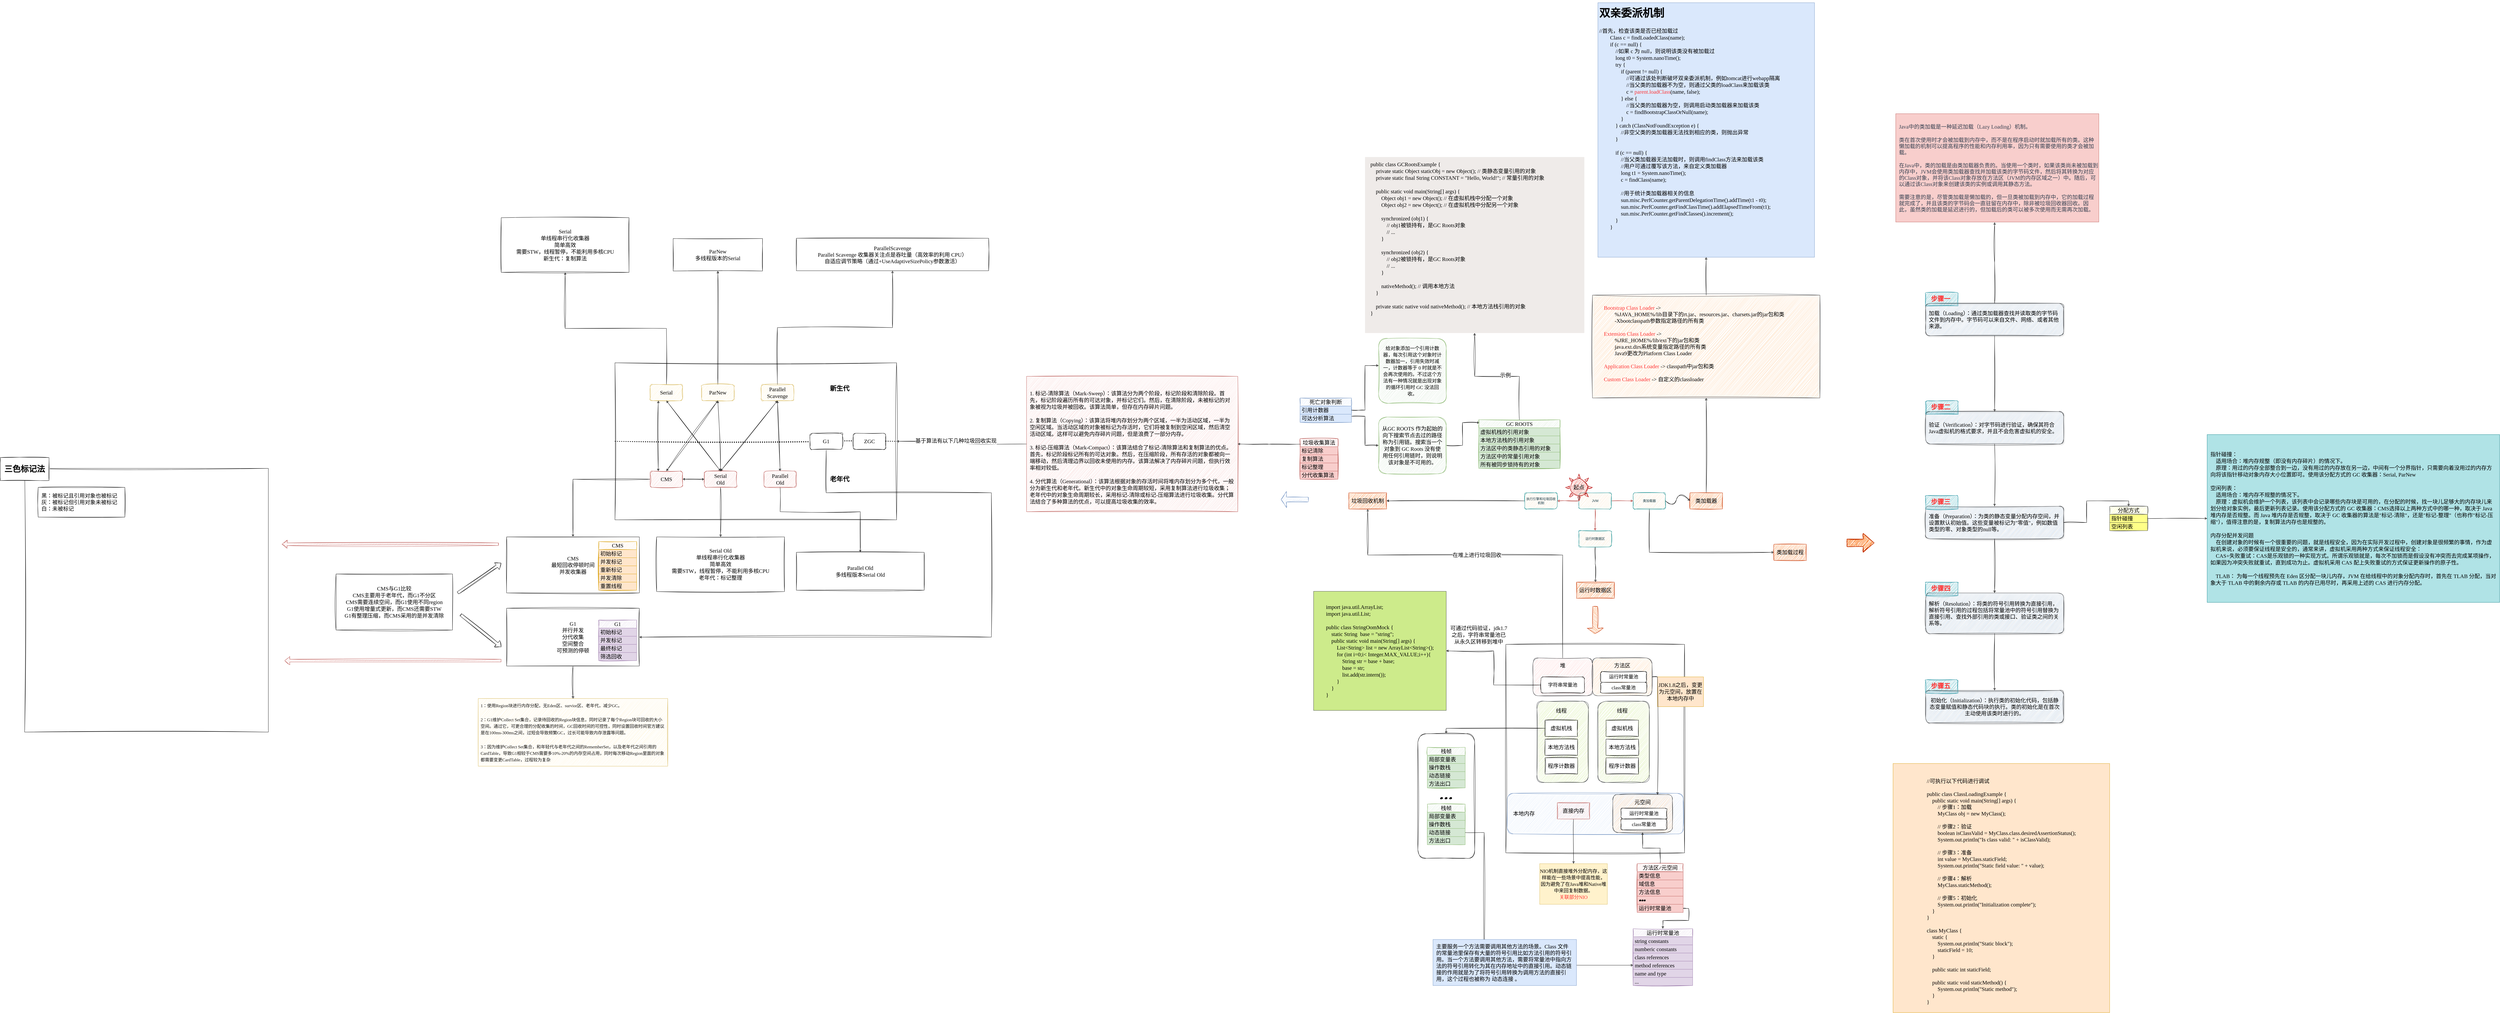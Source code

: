 <mxfile version="21.3.2" type="github">
  <diagram name="第 1 页" id="BC9mfGLHjs254Yc_NBkA">
    <mxGraphModel dx="6761" dy="2882" grid="1" gridSize="10" guides="1" tooltips="1" connect="1" arrows="1" fold="1" page="1" pageScale="1" pageWidth="827" pageHeight="1169" math="0" shadow="0">
      <root>
        <mxCell id="0" />
        <mxCell id="1" parent="0" />
        <mxCell id="bFAcm-cgaIlaeBw3B-Ac-10" value="" style="whiteSpace=wrap;html=1;sketch=1;hachureGap=4;jiggle=2;curveFitting=1;fontFamily=Architects Daughter;fontSource=https%3A%2F%2Ffonts.googleapis.com%2Fcss%3Ffamily%3DArchitects%2BDaughter;fontSize=20;" parent="1" vertex="1">
          <mxGeometry x="80" y="780" width="660" height="770" as="geometry" />
        </mxCell>
        <mxCell id="AZQi2X3Uj84bDym_xN_N-5" value="" style="edgeStyle=orthogonalEdgeStyle;rounded=1;orthogonalLoop=1;jettySize=auto;html=1;labelBackgroundColor=none;strokeColor=#A8201A;fontColor=default;sketch=1;curveFitting=1;jiggle=2;" parent="1" source="AZQi2X3Uj84bDym_xN_N-1" target="AZQi2X3Uj84bDym_xN_N-4" edge="1">
          <mxGeometry relative="1" as="geometry" />
        </mxCell>
        <mxCell id="AZQi2X3Uj84bDym_xN_N-7" value="" style="edgeStyle=orthogonalEdgeStyle;rounded=1;orthogonalLoop=1;jettySize=auto;html=1;labelBackgroundColor=none;strokeColor=#A8201A;fontColor=default;sketch=1;curveFitting=1;jiggle=2;" parent="1" source="AZQi2X3Uj84bDym_xN_N-1" target="AZQi2X3Uj84bDym_xN_N-6" edge="1">
          <mxGeometry relative="1" as="geometry" />
        </mxCell>
        <mxCell id="AZQi2X3Uj84bDym_xN_N-9" value="" style="edgeStyle=orthogonalEdgeStyle;rounded=1;orthogonalLoop=1;jettySize=auto;html=1;labelBackgroundColor=none;strokeColor=#A8201A;fontColor=default;sketch=1;curveFitting=1;jiggle=2;" parent="1" source="AZQi2X3Uj84bDym_xN_N-1" target="AZQi2X3Uj84bDym_xN_N-8" edge="1">
          <mxGeometry relative="1" as="geometry" />
        </mxCell>
        <mxCell id="AZQi2X3Uj84bDym_xN_N-1" value="JVM" style="rounded=1;whiteSpace=wrap;html=1;labelBackgroundColor=none;fillColor=#FAE5C7;strokeColor=#0F8B8D;fontColor=#143642;sketch=1;curveFitting=1;jiggle=2;" parent="1" vertex="1">
          <mxGeometry x="350" y="220" width="120" height="60" as="geometry" />
        </mxCell>
        <mxCell id="AZQi2X3Uj84bDym_xN_N-86" style="edgeStyle=orthogonalEdgeStyle;rounded=0;sketch=1;hachureGap=4;jiggle=2;curveFitting=1;orthogonalLoop=1;jettySize=auto;html=1;exitX=0.5;exitY=1;exitDx=0;exitDy=0;entryX=0;entryY=0.5;entryDx=0;entryDy=0;fontFamily=Architects Daughter;fontSource=https%3A%2F%2Ffonts.googleapis.com%2Fcss%3Ffamily%3DArchitects%2BDaughter;fontSize=16;" parent="1" source="AZQi2X3Uj84bDym_xN_N-4" target="AZQi2X3Uj84bDym_xN_N-74" edge="1">
          <mxGeometry relative="1" as="geometry" />
        </mxCell>
        <mxCell id="AZQi2X3Uj84bDym_xN_N-4" value="类加载器" style="rounded=1;whiteSpace=wrap;html=1;labelBackgroundColor=none;fillColor=#FAE5C7;strokeColor=#0F8B8D;fontColor=#143642;sketch=1;curveFitting=1;jiggle=2;" parent="1" vertex="1">
          <mxGeometry x="550" y="220" width="120" height="60" as="geometry" />
        </mxCell>
        <mxCell id="S7F0txDrejPJIbwdKUsG-4" style="edgeStyle=orthogonalEdgeStyle;rounded=0;sketch=1;hachureGap=4;jiggle=2;curveFitting=1;orthogonalLoop=1;jettySize=auto;html=1;exitX=0;exitY=0.5;exitDx=0;exitDy=0;fontFamily=Architects Daughter;fontSource=https%3A%2F%2Ffonts.googleapis.com%2Fcss%3Ffamily%3DArchitects%2BDaughter;fontSize=16;" parent="1" source="AZQi2X3Uj84bDym_xN_N-6" target="S7F0txDrejPJIbwdKUsG-2" edge="1">
          <mxGeometry relative="1" as="geometry" />
        </mxCell>
        <mxCell id="AZQi2X3Uj84bDym_xN_N-6" value="执行引擎和垃圾回收机制" style="whiteSpace=wrap;html=1;rounded=1;labelBackgroundColor=none;fillColor=#FAE5C7;strokeColor=#0F8B8D;fontColor=#143642;sketch=1;curveFitting=1;jiggle=2;" parent="1" vertex="1">
          <mxGeometry x="150" y="220" width="120" height="60" as="geometry" />
        </mxCell>
        <mxCell id="bFAcm-cgaIlaeBw3B-Ac-7" style="edgeStyle=orthogonalEdgeStyle;rounded=0;sketch=1;hachureGap=4;jiggle=2;curveFitting=1;orthogonalLoop=1;jettySize=auto;html=1;exitX=0.5;exitY=1;exitDx=0;exitDy=0;entryX=0.5;entryY=0;entryDx=0;entryDy=0;fontFamily=Architects Daughter;fontSource=https%3A%2F%2Ffonts.googleapis.com%2Fcss%3Ffamily%3DArchitects%2BDaughter;fontSize=16;" parent="1" source="AZQi2X3Uj84bDym_xN_N-8" target="bFAcm-cgaIlaeBw3B-Ac-6" edge="1">
          <mxGeometry relative="1" as="geometry" />
        </mxCell>
        <mxCell id="AZQi2X3Uj84bDym_xN_N-8" value="运行时数据区" style="whiteSpace=wrap;html=1;rounded=1;labelBackgroundColor=none;fillColor=#FAE5C7;strokeColor=#0F8B8D;fontColor=#143642;sketch=1;curveFitting=1;jiggle=2;" parent="1" vertex="1">
          <mxGeometry x="350" y="360" width="120" height="60" as="geometry" />
        </mxCell>
        <mxCell id="AZQi2X3Uj84bDym_xN_N-73" style="edgeStyle=orthogonalEdgeStyle;rounded=0;sketch=1;hachureGap=4;jiggle=2;curveFitting=1;orthogonalLoop=1;jettySize=auto;html=1;exitX=0.5;exitY=0;exitDx=0;exitDy=0;entryX=0.5;entryY=1;entryDx=0;entryDy=0;fontFamily=Architects Daughter;fontSource=https%3A%2F%2Ffonts.googleapis.com%2Fcss%3Ffamily%3DArchitects%2BDaughter;fontSize=16;" parent="1" source="AZQi2X3Uj84bDym_xN_N-10" target="AZQi2X3Uj84bDym_xN_N-12" edge="1">
          <mxGeometry relative="1" as="geometry" />
        </mxCell>
        <mxCell id="AZQi2X3Uj84bDym_xN_N-10" value="类加载器" style="rounded=0;whiteSpace=wrap;html=1;sketch=1;hachureGap=4;jiggle=2;curveFitting=1;fontFamily=Architects Daughter;fontSource=https%3A%2F%2Ffonts.googleapis.com%2Fcss%3Ffamily%3DArchitects%2BDaughter;fontSize=20;fillColor=#fa6800;strokeColor=#C73500;fontColor=#000000;" parent="1" vertex="1">
          <mxGeometry x="760" y="220" width="120" height="60" as="geometry" />
        </mxCell>
        <mxCell id="AZQi2X3Uj84bDym_xN_N-11" value="" style="curved=1;endArrow=classic;html=1;rounded=0;sketch=1;hachureGap=4;jiggle=2;curveFitting=1;fontFamily=Architects Daughter;fontSource=https%3A%2F%2Ffonts.googleapis.com%2Fcss%3Ffamily%3DArchitects%2BDaughter;fontSize=16;entryX=0;entryY=0.5;entryDx=0;entryDy=0;exitX=1;exitY=0.5;exitDx=0;exitDy=0;" parent="1" source="AZQi2X3Uj84bDym_xN_N-4" target="AZQi2X3Uj84bDym_xN_N-10" edge="1">
          <mxGeometry width="50" height="50" relative="1" as="geometry">
            <mxPoint x="610" y="370" as="sourcePoint" />
            <mxPoint x="660" y="320" as="targetPoint" />
            <Array as="points">
              <mxPoint x="700" y="280" />
              <mxPoint x="720" y="210" />
            </Array>
          </mxGeometry>
        </mxCell>
        <mxCell id="AZQi2X3Uj84bDym_xN_N-79" style="edgeStyle=orthogonalEdgeStyle;rounded=0;sketch=1;hachureGap=4;jiggle=2;curveFitting=1;orthogonalLoop=1;jettySize=auto;html=1;exitX=0.5;exitY=0;exitDx=0;exitDy=0;entryX=0.5;entryY=1;entryDx=0;entryDy=0;fontFamily=Architects Daughter;fontSource=https%3A%2F%2Ffonts.googleapis.com%2Fcss%3Ffamily%3DArchitects%2BDaughter;fontSize=16;" parent="1" source="AZQi2X3Uj84bDym_xN_N-12" target="AZQi2X3Uj84bDym_xN_N-25" edge="1">
          <mxGeometry relative="1" as="geometry" />
        </mxCell>
        <mxCell id="AZQi2X3Uj84bDym_xN_N-12" value="&lt;blockquote style=&quot;margin: 0 0 0 40px; border: none; padding: 0px;&quot;&gt;&lt;font&gt;&lt;div style=&quot;&quot;&gt;&lt;span style=&quot;background-color: initial;&quot;&gt;&lt;font color=&quot;#ff3333&quot;&gt;Bootstrap Class Loader&lt;/font&gt; -&amp;gt;&amp;nbsp;&amp;nbsp;&lt;/span&gt;&lt;/div&gt;&lt;/font&gt;&lt;blockquote style=&quot;margin: 0 0 0 40px; border: none; padding: 0px;&quot;&gt;&lt;font&gt;&lt;div style=&quot;&quot;&gt;%JAVA_HOME%/lib目录下的rt.jar、resources.jar、charsets.jar的jar包和类&lt;/div&gt;&lt;/font&gt;&lt;/blockquote&gt;&lt;blockquote style=&quot;margin: 0 0 0 40px; border: none; padding: 0px;&quot;&gt;&lt;span style=&quot;background-color: initial;&quot;&gt;-Xbootclasspath参数指定路径的所有类&lt;/span&gt;&lt;/blockquote&gt;&lt;font&gt;&lt;div&gt;&lt;br&gt;&lt;/div&gt;&lt;/font&gt;&lt;font&gt;&lt;div&gt;&lt;font color=&quot;#ff3333&quot;&gt;Extension Class Loader &lt;/font&gt;-&amp;gt;&amp;nbsp;&lt;/div&gt;&lt;/font&gt;&lt;blockquote style=&quot;margin: 0 0 0 40px; border: none; padding: 0px;&quot;&gt;&lt;font&gt;&lt;div&gt;%JRE_HOME%/lib/ext下的jar包和类&lt;/div&gt;&lt;/font&gt;&lt;/blockquote&gt;&lt;blockquote style=&quot;margin: 0 0 0 40px; border: none; padding: 0px;&quot;&gt;&lt;font&gt;&lt;div&gt;java.ext.dirs系统变量指定路径的所有类&lt;/div&gt;&lt;/font&gt;&lt;/blockquote&gt;&lt;blockquote style=&quot;margin: 0 0 0 40px; border: none; padding: 0px;&quot;&gt;&lt;font&gt;&lt;div&gt;Java9更改为Platform Class Loader&lt;/div&gt;&lt;/font&gt;&lt;/blockquote&gt;&lt;font&gt;&lt;div&gt;&lt;br&gt;&lt;/div&gt;&lt;/font&gt;&lt;font&gt;&lt;div&gt;&lt;font color=&quot;#ff3333&quot;&gt;Application Class Loader &lt;/font&gt;-&amp;gt;&amp;nbsp;&lt;span style=&quot;background-color: initial;&quot;&gt;classpath中jar包和类&lt;/span&gt;&lt;/div&gt;&lt;/font&gt;&lt;font&gt;&lt;div&gt;&lt;br&gt;&lt;/div&gt;&lt;/font&gt;&lt;font&gt;&lt;div&gt;&lt;font color=&quot;#ff3333&quot;&gt;Custom Class Loader&lt;/font&gt; -&amp;gt; 自定义的classloader&lt;/div&gt;&lt;/font&gt;&lt;/blockquote&gt;&lt;font&gt;&lt;div&gt;&lt;br&gt;&lt;/div&gt;&lt;/font&gt;" style="whiteSpace=wrap;html=1;fontSize=20;fontFamily=Comic Sans MS;rounded=0;sketch=1;hachureGap=4;jiggle=2;curveFitting=1;align=left;fillColor=#ffcc99;strokeColor=#36393d;" parent="1" vertex="1">
          <mxGeometry x="400" y="-510" width="840" height="380" as="geometry" />
        </mxCell>
        <mxCell id="AZQi2X3Uj84bDym_xN_N-25" value="&lt;h1&gt;双亲委派机制&lt;/h1&gt;&lt;div style=&quot;border-color: var(--border-color);&quot;&gt;&lt;font style=&quot;border-color: var(--border-color);&quot; face=&quot;Comic Sans MS&quot;&gt;//首先，检查该类是否已经加载过&lt;/font&gt;&lt;/div&gt;&lt;div style=&quot;border-color: var(--border-color);&quot;&gt;&lt;font style=&quot;border-color: var(--border-color);&quot; face=&quot;Comic Sans MS&quot;&gt;&amp;nbsp; &amp;nbsp; &amp;nbsp; &amp;nbsp; Class c = findLoadedClass(name);&lt;/font&gt;&lt;/div&gt;&lt;div style=&quot;border-color: var(--border-color);&quot;&gt;&lt;font style=&quot;border-color: var(--border-color);&quot; face=&quot;Comic Sans MS&quot;&gt;&amp;nbsp; &amp;nbsp; &amp;nbsp; &amp;nbsp; if (c == null) {&lt;/font&gt;&lt;/div&gt;&lt;div style=&quot;border-color: var(--border-color);&quot;&gt;&lt;font style=&quot;border-color: var(--border-color);&quot; face=&quot;Comic Sans MS&quot;&gt;&amp;nbsp; &amp;nbsp; &amp;nbsp; &amp;nbsp; &amp;nbsp; &amp;nbsp; //如果 c 为 null，则说明该类没有被加载过&lt;/font&gt;&lt;/div&gt;&lt;div style=&quot;border-color: var(--border-color);&quot;&gt;&lt;font style=&quot;border-color: var(--border-color);&quot; face=&quot;Comic Sans MS&quot;&gt;&amp;nbsp; &amp;nbsp; &amp;nbsp; &amp;nbsp; &amp;nbsp; &amp;nbsp; long t0 = System.nanoTime();&lt;/font&gt;&lt;/div&gt;&lt;div style=&quot;border-color: var(--border-color);&quot;&gt;&lt;font style=&quot;border-color: var(--border-color);&quot; face=&quot;Comic Sans MS&quot;&gt;&amp;nbsp; &amp;nbsp; &amp;nbsp; &amp;nbsp; &amp;nbsp; &amp;nbsp; try {&lt;/font&gt;&lt;/div&gt;&lt;div style=&quot;border-color: var(--border-color);&quot;&gt;&lt;font style=&quot;border-color: var(--border-color);&quot; face=&quot;Comic Sans MS&quot;&gt;&amp;nbsp; &amp;nbsp; &amp;nbsp; &amp;nbsp; &amp;nbsp; &amp;nbsp; &amp;nbsp; &amp;nbsp; if (parent != null) {&lt;/font&gt;&lt;/div&gt;&lt;div style=&quot;border-color: var(--border-color);&quot;&gt;&lt;font style=&quot;border-color: var(--border-color);&quot; face=&quot;Comic Sans MS&quot;&gt;&amp;nbsp; &amp;nbsp; &amp;nbsp; &amp;nbsp; &amp;nbsp; &amp;nbsp; &amp;nbsp; &amp;nbsp; &amp;nbsp; &amp;nbsp; //可通过该处判断破坏双亲委派机制，例如tomcat进行webapp隔离&lt;/font&gt;&lt;span style=&quot;font-family: &amp;quot;Comic Sans MS&amp;quot;; background-color: initial;&quot;&gt;&lt;span style=&quot;white-space: pre;&quot;&gt;&amp;nbsp;&amp;nbsp;&amp;nbsp;&amp;nbsp;&lt;/span&gt;&lt;/span&gt;&lt;span style=&quot;font-family: &amp;quot;Comic Sans MS&amp;quot;; background-color: initial;&quot;&gt;&lt;span style=&quot;white-space: pre;&quot;&gt;&amp;nbsp;&amp;nbsp;&amp;nbsp;&amp;nbsp;&lt;/span&gt;&lt;/span&gt;&lt;/div&gt;&lt;div style=&quot;border-color: var(--border-color);&quot;&gt;&lt;font style=&quot;border-color: var(--border-color);&quot; face=&quot;Comic Sans MS&quot;&gt;&amp;nbsp; &amp;nbsp; &amp;nbsp; &amp;nbsp; &amp;nbsp; &amp;nbsp; &amp;nbsp; &amp;nbsp; &amp;nbsp; &amp;nbsp; //当父类的加载器不为空，则通过父类的loadClass来加载该类&lt;/font&gt;&lt;/div&gt;&lt;div style=&quot;border-color: var(--border-color);&quot;&gt;&lt;font style=&quot;border-color: var(--border-color);&quot; face=&quot;Comic Sans MS&quot;&gt;&amp;nbsp; &amp;nbsp; &amp;nbsp; &amp;nbsp; &amp;nbsp; &amp;nbsp; &amp;nbsp; &amp;nbsp; &amp;nbsp; &amp;nbsp; c = &lt;font color=&quot;#ff3333&quot;&gt;parent.loadClass&lt;/font&gt;(name, false);&lt;/font&gt;&lt;/div&gt;&lt;div style=&quot;border-color: var(--border-color);&quot;&gt;&lt;font style=&quot;border-color: var(--border-color);&quot; face=&quot;Comic Sans MS&quot;&gt;&amp;nbsp; &amp;nbsp; &amp;nbsp; &amp;nbsp; &amp;nbsp; &amp;nbsp; &amp;nbsp; &amp;nbsp; } else {&lt;/font&gt;&lt;/div&gt;&lt;div style=&quot;border-color: var(--border-color);&quot;&gt;&lt;font style=&quot;border-color: var(--border-color);&quot; face=&quot;Comic Sans MS&quot;&gt;&amp;nbsp; &amp;nbsp; &amp;nbsp; &amp;nbsp; &amp;nbsp; &amp;nbsp; &amp;nbsp; &amp;nbsp; &amp;nbsp; &amp;nbsp; //当父类的加载器为空，则调用启动类加载器来加载该类&lt;/font&gt;&lt;/div&gt;&lt;div style=&quot;border-color: var(--border-color);&quot;&gt;&lt;font style=&quot;border-color: var(--border-color);&quot; face=&quot;Comic Sans MS&quot;&gt;&amp;nbsp; &amp;nbsp; &amp;nbsp; &amp;nbsp; &amp;nbsp; &amp;nbsp; &amp;nbsp; &amp;nbsp; &amp;nbsp; &amp;nbsp; c = findBootstrapClassOrNull(name);&lt;/font&gt;&lt;/div&gt;&lt;div style=&quot;border-color: var(--border-color);&quot;&gt;&lt;font style=&quot;border-color: var(--border-color);&quot; face=&quot;Comic Sans MS&quot;&gt;&amp;nbsp; &amp;nbsp; &amp;nbsp; &amp;nbsp; &amp;nbsp; &amp;nbsp; &amp;nbsp; &amp;nbsp; }&lt;/font&gt;&lt;/div&gt;&lt;div style=&quot;border-color: var(--border-color);&quot;&gt;&lt;font style=&quot;border-color: var(--border-color);&quot; face=&quot;Comic Sans MS&quot;&gt;&amp;nbsp; &amp;nbsp; &amp;nbsp; &amp;nbsp; &amp;nbsp; &amp;nbsp; } catch (ClassNotFoundException e) {&lt;/font&gt;&lt;/div&gt;&lt;div style=&quot;border-color: var(--border-color);&quot;&gt;&lt;font style=&quot;border-color: var(--border-color);&quot; face=&quot;Comic Sans MS&quot;&gt;&amp;nbsp; &amp;nbsp; &amp;nbsp; &amp;nbsp; &amp;nbsp; &amp;nbsp; &amp;nbsp; &amp;nbsp; //非空父类的类加载器无法找到相应的类，则抛出异常&lt;/font&gt;&lt;/div&gt;&lt;div style=&quot;border-color: var(--border-color);&quot;&gt;&lt;font style=&quot;border-color: var(--border-color);&quot; face=&quot;Comic Sans MS&quot;&gt;&amp;nbsp; &amp;nbsp; &amp;nbsp; &amp;nbsp; &amp;nbsp; &amp;nbsp; }&lt;/font&gt;&lt;/div&gt;&lt;div style=&quot;border-color: var(--border-color);&quot;&gt;&lt;font style=&quot;border-color: var(--border-color);&quot; face=&quot;Comic Sans MS&quot;&gt;&lt;br style=&quot;border-color: var(--border-color);&quot;&gt;&lt;/font&gt;&lt;/div&gt;&lt;div style=&quot;border-color: var(--border-color);&quot;&gt;&lt;font style=&quot;border-color: var(--border-color);&quot; face=&quot;Comic Sans MS&quot;&gt;&amp;nbsp; &amp;nbsp; &amp;nbsp; &amp;nbsp; &amp;nbsp; &amp;nbsp; if (c == null) {&lt;/font&gt;&lt;/div&gt;&lt;div style=&quot;border-color: var(--border-color);&quot;&gt;&lt;font style=&quot;border-color: var(--border-color);&quot; face=&quot;Comic Sans MS&quot;&gt;&amp;nbsp; &amp;nbsp; &amp;nbsp; &amp;nbsp; &amp;nbsp; &amp;nbsp; &amp;nbsp; &amp;nbsp; //当父类加载器无法加载时，则调用findClass方法来加载该类&lt;/font&gt;&lt;/div&gt;&lt;div style=&quot;border-color: var(--border-color);&quot;&gt;&lt;font style=&quot;border-color: var(--border-color);&quot; face=&quot;Comic Sans MS&quot;&gt;&amp;nbsp; &amp;nbsp; &amp;nbsp; &amp;nbsp; &amp;nbsp; &amp;nbsp; &amp;nbsp; &amp;nbsp; //用户可通过覆写该方法，来自定义类加载器&lt;/font&gt;&lt;/div&gt;&lt;div style=&quot;border-color: var(--border-color);&quot;&gt;&lt;font style=&quot;border-color: var(--border-color);&quot; face=&quot;Comic Sans MS&quot;&gt;&amp;nbsp; &amp;nbsp; &amp;nbsp; &amp;nbsp; &amp;nbsp; &amp;nbsp; &amp;nbsp; &amp;nbsp; long t1 = System.nanoTime();&lt;/font&gt;&lt;/div&gt;&lt;div style=&quot;border-color: var(--border-color);&quot;&gt;&lt;font style=&quot;border-color: var(--border-color);&quot; face=&quot;Comic Sans MS&quot;&gt;&amp;nbsp; &amp;nbsp; &amp;nbsp; &amp;nbsp; &amp;nbsp; &amp;nbsp; &amp;nbsp; &amp;nbsp; c = findClass(name);&lt;/font&gt;&lt;/div&gt;&lt;div style=&quot;border-color: var(--border-color);&quot;&gt;&lt;font style=&quot;border-color: var(--border-color);&quot; face=&quot;Comic Sans MS&quot;&gt;&lt;br style=&quot;border-color: var(--border-color);&quot;&gt;&lt;/font&gt;&lt;/div&gt;&lt;div style=&quot;border-color: var(--border-color);&quot;&gt;&lt;font style=&quot;border-color: var(--border-color);&quot; face=&quot;Comic Sans MS&quot;&gt;&amp;nbsp; &amp;nbsp; &amp;nbsp; &amp;nbsp; &amp;nbsp; &amp;nbsp; &amp;nbsp; &amp;nbsp; //用于统计类加载器相关的信息&lt;/font&gt;&lt;/div&gt;&lt;div style=&quot;border-color: var(--border-color);&quot;&gt;&lt;font style=&quot;border-color: var(--border-color);&quot; face=&quot;Comic Sans MS&quot;&gt;&amp;nbsp; &amp;nbsp; &amp;nbsp; &amp;nbsp; &amp;nbsp; &amp;nbsp; &amp;nbsp; &amp;nbsp; sun.misc.PerfCounter.getParentDelegationTime().addTime(t1 - t0);&lt;/font&gt;&lt;/div&gt;&lt;div style=&quot;border-color: var(--border-color);&quot;&gt;&lt;font style=&quot;border-color: var(--border-color);&quot; face=&quot;Comic Sans MS&quot;&gt;&amp;nbsp; &amp;nbsp; &amp;nbsp; &amp;nbsp; &amp;nbsp; &amp;nbsp; &amp;nbsp; &amp;nbsp; sun.misc.PerfCounter.getFindClassTime().addElapsedTimeFrom(t1);&lt;/font&gt;&lt;/div&gt;&lt;div style=&quot;border-color: var(--border-color);&quot;&gt;&lt;font style=&quot;border-color: var(--border-color);&quot; face=&quot;Comic Sans MS&quot;&gt;&amp;nbsp; &amp;nbsp; &amp;nbsp; &amp;nbsp; &amp;nbsp; &amp;nbsp; &amp;nbsp; &amp;nbsp; sun.misc.PerfCounter.getFindClasses().increment();&lt;/font&gt;&lt;/div&gt;&lt;div style=&quot;border-color: var(--border-color);&quot;&gt;&lt;font style=&quot;border-color: var(--border-color);&quot; face=&quot;Comic Sans MS&quot;&gt;&amp;nbsp; &amp;nbsp; &amp;nbsp; &amp;nbsp; &amp;nbsp; &amp;nbsp; }&lt;/font&gt;&lt;/div&gt;&lt;div style=&quot;border-color: var(--border-color);&quot;&gt;&lt;font style=&quot;border-color: var(--border-color);&quot; face=&quot;Comic Sans MS&quot;&gt;&amp;nbsp; &amp;nbsp; &amp;nbsp; &amp;nbsp; }&lt;/font&gt;&lt;/div&gt;" style="text;html=1;strokeColor=#6c8ebf;fillColor=#dae8fc;spacing=5;spacingTop=-20;whiteSpace=wrap;overflow=hidden;rounded=0;fontSize=20;fontFamily=Architects Daughter;align=left;" parent="1" vertex="1">
          <mxGeometry x="420" y="-1590" width="800" height="940" as="geometry" />
        </mxCell>
        <mxCell id="AZQi2X3Uj84bDym_xN_N-74" value="类加载过程" style="rounded=0;whiteSpace=wrap;html=1;sketch=1;hachureGap=4;jiggle=2;curveFitting=1;fontFamily=Architects Daughter;fontSource=https%3A%2F%2Ffonts.googleapis.com%2Fcss%3Ffamily%3DArchitects%2BDaughter;fontSize=20;fillColor=#fa6800;fontColor=#000000;strokeColor=#C73500;" parent="1" vertex="1">
          <mxGeometry x="1070" y="410" width="120" height="60" as="geometry" />
        </mxCell>
        <mxCell id="AZQi2X3Uj84bDym_xN_N-83" value="" style="verticalLabelPosition=bottom;verticalAlign=top;html=1;strokeWidth=2;shape=mxgraph.arrows2.arrow;dy=0.6;dx=40;notch=0;sketch=1;hachureGap=4;jiggle=2;curveFitting=1;fontFamily=Architects Daughter;fontSource=https%3A%2F%2Ffonts.googleapis.com%2Fcss%3Ffamily%3DArchitects%2BDaughter;fontSize=20;fillColor=#fa6800;fontColor=#000000;strokeColor=#C73500;" parent="1" vertex="1">
          <mxGeometry x="1340" y="370" width="100" height="70" as="geometry" />
        </mxCell>
        <mxCell id="AZQi2X3Uj84bDym_xN_N-84" value="" style="group" parent="1" vertex="1" connectable="0">
          <mxGeometry x="1520" y="-1180" width="2230" height="2250" as="geometry" />
        </mxCell>
        <mxCell id="AZQi2X3Uj84bDym_xN_N-20" value="&lt;p style=&quot;border: 0px solid rgb(217, 217, 227); box-sizing: border-box; --tw-border-spacing-x: 0; --tw-border-spacing-y: 0; --tw-translate-x: 0; --tw-translate-y: 0; --tw-rotate: 0; --tw-skew-x: 0; --tw-skew-y: 0; --tw-scale-x: 1; --tw-scale-y: 1; --tw-pan-x: ; --tw-pan-y: ; --tw-pinch-zoom: ; --tw-scroll-snap-strictness: proximity; --tw-gradient-from-position: ; --tw-gradient-via-position: ; --tw-gradient-to-position: ; --tw-ordinal: ; --tw-slashed-zero: ; --tw-numeric-figure: ; --tw-numeric-spacing: ; --tw-numeric-fraction: ; --tw-ring-inset: ; --tw-ring-offset-width: 0px; --tw-ring-offset-color: #fff; --tw-ring-color: rgba(69,89,164,.5); --tw-ring-offset-shadow: 0 0 transparent; --tw-ring-shadow: 0 0 transparent; --tw-shadow: 0 0 transparent; --tw-shadow-colored: 0 0 transparent; --tw-blur: ; --tw-brightness: ; --tw-contrast: ; --tw-grayscale: ; --tw-hue-rotate: ; --tw-invert: ; --tw-saturate: ; --tw-sepia: ; --tw-drop-shadow: ; --tw-backdrop-blur: ; --tw-backdrop-brightness: ; --tw-backdrop-contrast: ; --tw-backdrop-grayscale: ; --tw-backdrop-hue-rotate: ; --tw-backdrop-invert: ; --tw-backdrop-opacity: ; --tw-backdrop-saturate: ; --tw-backdrop-sepia: ; margin: 0px 0px 1.25em; color: rgb(55, 65, 81); line-height: 120%;&quot;&gt;&lt;font style=&quot;font-size: 20px;&quot; face=&quot;Comic Sans MS&quot;&gt;Java中的类加载是一种延迟加载（Lazy Loading）机制。&lt;/font&gt;&lt;/p&gt;&lt;p style=&quot;border: 0px solid rgb(217, 217, 227); box-sizing: border-box; --tw-border-spacing-x: 0; --tw-border-spacing-y: 0; --tw-translate-x: 0; --tw-translate-y: 0; --tw-rotate: 0; --tw-skew-x: 0; --tw-skew-y: 0; --tw-scale-x: 1; --tw-scale-y: 1; --tw-pan-x: ; --tw-pan-y: ; --tw-pinch-zoom: ; --tw-scroll-snap-strictness: proximity; --tw-gradient-from-position: ; --tw-gradient-via-position: ; --tw-gradient-to-position: ; --tw-ordinal: ; --tw-slashed-zero: ; --tw-numeric-figure: ; --tw-numeric-spacing: ; --tw-numeric-fraction: ; --tw-ring-inset: ; --tw-ring-offset-width: 0px; --tw-ring-offset-color: #fff; --tw-ring-color: rgba(69,89,164,.5); --tw-ring-offset-shadow: 0 0 transparent; --tw-ring-shadow: 0 0 transparent; --tw-shadow: 0 0 transparent; --tw-shadow-colored: 0 0 transparent; --tw-blur: ; --tw-brightness: ; --tw-contrast: ; --tw-grayscale: ; --tw-hue-rotate: ; --tw-invert: ; --tw-saturate: ; --tw-sepia: ; --tw-drop-shadow: ; --tw-backdrop-blur: ; --tw-backdrop-brightness: ; --tw-backdrop-contrast: ; --tw-backdrop-grayscale: ; --tw-backdrop-hue-rotate: ; --tw-backdrop-invert: ; --tw-backdrop-opacity: ; --tw-backdrop-saturate: ; --tw-backdrop-sepia: ; margin: 0px 0px 1.25em; color: rgb(55, 65, 81); line-height: 110%;&quot;&gt;&lt;font style=&quot;font-size: 20px;&quot;&gt;&lt;span style=&quot;font-family: &amp;quot;Comic Sans MS&amp;quot;;&quot;&gt;类在首次使用时才会被加载到内存中，而不是在程序启动时就加载所有的类。&lt;/span&gt;&lt;span style=&quot;font-family: &amp;quot;Comic Sans MS&amp;quot;;&quot;&gt;这种懒加载的机制可以提高程序的性能和内存利用率，因为只有需要使用的类才会被加载。&lt;/span&gt;&lt;/font&gt;&lt;/p&gt;&lt;p style=&quot;border: 0px solid rgb(217, 217, 227); box-sizing: border-box; --tw-border-spacing-x: 0; --tw-border-spacing-y: 0; --tw-translate-x: 0; --tw-translate-y: 0; --tw-rotate: 0; --tw-skew-x: 0; --tw-skew-y: 0; --tw-scale-x: 1; --tw-scale-y: 1; --tw-pan-x: ; --tw-pan-y: ; --tw-pinch-zoom: ; --tw-scroll-snap-strictness: proximity; --tw-gradient-from-position: ; --tw-gradient-via-position: ; --tw-gradient-to-position: ; --tw-ordinal: ; --tw-slashed-zero: ; --tw-numeric-figure: ; --tw-numeric-spacing: ; --tw-numeric-fraction: ; --tw-ring-inset: ; --tw-ring-offset-width: 0px; --tw-ring-offset-color: #fff; --tw-ring-color: rgba(69,89,164,.5); --tw-ring-offset-shadow: 0 0 transparent; --tw-ring-shadow: 0 0 transparent; --tw-shadow: 0 0 transparent; --tw-shadow-colored: 0 0 transparent; --tw-blur: ; --tw-brightness: ; --tw-contrast: ; --tw-grayscale: ; --tw-hue-rotate: ; --tw-invert: ; --tw-saturate: ; --tw-sepia: ; --tw-drop-shadow: ; --tw-backdrop-blur: ; --tw-backdrop-brightness: ; --tw-backdrop-contrast: ; --tw-backdrop-grayscale: ; --tw-backdrop-hue-rotate: ; --tw-backdrop-invert: ; --tw-backdrop-opacity: ; --tw-backdrop-saturate: ; --tw-backdrop-sepia: ; margin: 1.25em 0px; color: rgb(55, 65, 81); line-height: 110%;&quot;&gt;&lt;font style=&quot;font-size: 20px;&quot; face=&quot;Comic Sans MS&quot;&gt;在Java中，类的加载是由类加载器负责的。当使用一个类时，如果该类尚未被加载到内存中，JVM会使用类加载器查找并加载该类的字节码文件，然后将其转换为对应的Class对象，并将该Class对象存放在方法区（JVM的内存区域之一）中。随后，可以通过该Class对象来创建该类的实例或调用其静态方法。&lt;/font&gt;&lt;/p&gt;&lt;p style=&quot;border: 0px solid rgb(217, 217, 227); box-sizing: border-box; --tw-border-spacing-x: 0; --tw-border-spacing-y: 0; --tw-translate-x: 0; --tw-translate-y: 0; --tw-rotate: 0; --tw-skew-x: 0; --tw-skew-y: 0; --tw-scale-x: 1; --tw-scale-y: 1; --tw-pan-x: ; --tw-pan-y: ; --tw-pinch-zoom: ; --tw-scroll-snap-strictness: proximity; --tw-gradient-from-position: ; --tw-gradient-via-position: ; --tw-gradient-to-position: ; --tw-ordinal: ; --tw-slashed-zero: ; --tw-numeric-figure: ; --tw-numeric-spacing: ; --tw-numeric-fraction: ; --tw-ring-inset: ; --tw-ring-offset-width: 0px; --tw-ring-offset-color: #fff; --tw-ring-color: rgba(69,89,164,.5); --tw-ring-offset-shadow: 0 0 transparent; --tw-ring-shadow: 0 0 transparent; --tw-shadow: 0 0 transparent; --tw-shadow-colored: 0 0 transparent; --tw-blur: ; --tw-brightness: ; --tw-contrast: ; --tw-grayscale: ; --tw-hue-rotate: ; --tw-invert: ; --tw-saturate: ; --tw-sepia: ; --tw-drop-shadow: ; --tw-backdrop-blur: ; --tw-backdrop-brightness: ; --tw-backdrop-contrast: ; --tw-backdrop-grayscale: ; --tw-backdrop-hue-rotate: ; --tw-backdrop-invert: ; --tw-backdrop-opacity: ; --tw-backdrop-saturate: ; --tw-backdrop-sepia: ; margin: 1.25em 0px 0px; color: rgb(55, 65, 81); line-height: 110%;&quot;&gt;&lt;font style=&quot;font-size: 20px;&quot; face=&quot;Comic Sans MS&quot;&gt;需要注意的是，尽管类加载是懒加载的，但一旦类被加载到内存中，它的加载过程就完成了，并且该类的字节码会一直驻留在内存中，除非被垃圾回收器回收。因此，虽然类的加载是延迟进行的，但加载后的类可以被多次使用而无需再次加载。&lt;/font&gt;&lt;/p&gt;" style="text;html=1;strokeColor=#b85450;fillColor=#f8cecc;align=left;verticalAlign=middle;whiteSpace=wrap;rounded=0;fontSize=20;fontFamily=Architects Daughter;spacingLeft=10;" parent="AZQi2X3Uj84bDym_xN_N-84" vertex="1">
          <mxGeometry width="750" height="400" as="geometry" />
        </mxCell>
        <mxCell id="AZQi2X3Uj84bDym_xN_N-46" value="" style="group;align=left;" parent="AZQi2X3Uj84bDym_xN_N-84" vertex="1" connectable="0">
          <mxGeometry x="110" y="660" width="510" height="160" as="geometry" />
        </mxCell>
        <mxCell id="AZQi2X3Uj84bDym_xN_N-14" value="加载（Loading）：通过类加载器查找并读取类的字节码文件到内存中。字节码可以来自文件、网络、或者其他来源。" style="rounded=1;whiteSpace=wrap;html=1;sketch=1;hachureGap=4;jiggle=2;curveFitting=1;fontFamily=Comic Sans MS;fontSize=20;fillStyle=auto;glass=0;shadow=1;spacingLeft=10;spacingRight=10;align=left;fillColor=#cce5ff;strokeColor=#36393d;" parent="AZQi2X3Uj84bDym_xN_N-46" vertex="1">
          <mxGeometry y="40" width="510" height="120" as="geometry" />
        </mxCell>
        <mxCell id="AZQi2X3Uj84bDym_xN_N-44" value="&lt;b&gt;&lt;font style=&quot;font-size: 20px&quot;&gt;Info card title&lt;/font&gt;&lt;/b&gt;&lt;br style=&quot;font-size: 14px&quot;&gt;&lt;br style=&quot;font-size: 14px&quot;&gt;Some quick example text to build on the card title and make up the bulk of the card&#39;s content." style="html=1;shadow=0;dashed=0;shape=mxgraph.bootstrap.rrect;rSize=5;strokeColor=#188C9C;html=1;whiteSpace=wrap;fillColor=#1CA5B8;fontColor=#ffffff;verticalAlign=bottom;align=left;spacing=20;spacingBottom=0;fontSize=14;sketch=1;hachureGap=4;jiggle=2;curveFitting=1;fontFamily=Architects Daughter;fontSource=https%3A%2F%2Ffonts.googleapis.com%2Fcss%3Ffamily%3DArchitects%2BDaughter;" parent="AZQi2X3Uj84bDym_xN_N-46" vertex="1">
          <mxGeometry width="120" height="50" as="geometry" />
        </mxCell>
        <mxCell id="AZQi2X3Uj84bDym_xN_N-45" value="&lt;b&gt;&lt;font color=&quot;#ff3333&quot; style=&quot;font-size: 24px;&quot;&gt;步骤一&lt;/font&gt;&lt;/b&gt;" style="html=1;shadow=0;dashed=0;shape=mxgraph.bootstrap.topButton;rSize=5;perimeter=none;whiteSpace=wrap;fillColor=#1BA0B2;strokeColor=#188C9C;fontColor=#ffffff;resizeWidth=1;fontSize=18;align=left;spacing=20;sketch=1;hachureGap=4;jiggle=2;curveFitting=1;fontFamily=Architects Daughter;fontSource=https%3A%2F%2Ffonts.googleapis.com%2Fcss%3Ffamily%3DArchitects%2BDaughter;" parent="AZQi2X3Uj84bDym_xN_N-44" vertex="1">
          <mxGeometry width="120" height="50" relative="1" as="geometry" />
        </mxCell>
        <mxCell id="AZQi2X3Uj84bDym_xN_N-47" value="" style="group;spacingLeft=0;spacingRight=0;" parent="AZQi2X3Uj84bDym_xN_N-84" vertex="1" connectable="0">
          <mxGeometry x="110" y="1060" width="510" height="160" as="geometry" />
        </mxCell>
        <mxCell id="AZQi2X3Uj84bDym_xN_N-48" value="验证（Verification）：对字节码进行验证，确保其符合Java虚拟机的格式要求，并且不会危害虚拟机的安全。" style="rounded=1;whiteSpace=wrap;html=1;sketch=1;hachureGap=4;jiggle=2;curveFitting=1;fontFamily=Comic Sans MS;fontSize=20;fillStyle=auto;glass=0;shadow=1;spacingLeft=10;spacingRight=10;align=left;fillColor=#cce5ff;strokeColor=#36393d;" parent="AZQi2X3Uj84bDym_xN_N-47" vertex="1">
          <mxGeometry y="40" width="510" height="120" as="geometry" />
        </mxCell>
        <mxCell id="AZQi2X3Uj84bDym_xN_N-49" value="&lt;b&gt;&lt;font style=&quot;font-size: 20px&quot;&gt;Info card title&lt;/font&gt;&lt;/b&gt;&lt;br style=&quot;font-size: 14px&quot;&gt;&lt;br style=&quot;font-size: 14px&quot;&gt;Some quick example text to build on the card title and make up the bulk of the card&#39;s content." style="html=1;shadow=0;dashed=0;shape=mxgraph.bootstrap.rrect;rSize=5;strokeColor=#188C9C;html=1;whiteSpace=wrap;fillColor=#1CA5B8;fontColor=#ffffff;verticalAlign=bottom;align=left;spacing=20;spacingBottom=0;fontSize=14;sketch=1;hachureGap=4;jiggle=2;curveFitting=1;fontFamily=Architects Daughter;fontSource=https%3A%2F%2Ffonts.googleapis.com%2Fcss%3Ffamily%3DArchitects%2BDaughter;" parent="AZQi2X3Uj84bDym_xN_N-47" vertex="1">
          <mxGeometry width="120" height="50" as="geometry" />
        </mxCell>
        <mxCell id="AZQi2X3Uj84bDym_xN_N-50" value="&lt;b&gt;&lt;font color=&quot;#ff3333&quot; style=&quot;font-size: 24px;&quot;&gt;步骤二&lt;/font&gt;&lt;/b&gt;" style="html=1;shadow=0;dashed=0;shape=mxgraph.bootstrap.topButton;rSize=5;perimeter=none;whiteSpace=wrap;fillColor=#1BA0B2;strokeColor=#188C9C;fontColor=#ffffff;resizeWidth=1;fontSize=18;align=left;spacing=20;sketch=1;hachureGap=4;jiggle=2;curveFitting=1;fontFamily=Architects Daughter;fontSource=https%3A%2F%2Ffonts.googleapis.com%2Fcss%3Ffamily%3DArchitects%2BDaughter;" parent="AZQi2X3Uj84bDym_xN_N-49" vertex="1">
          <mxGeometry width="120" height="50" relative="1" as="geometry" />
        </mxCell>
        <mxCell id="AZQi2X3Uj84bDym_xN_N-63" style="edgeStyle=orthogonalEdgeStyle;rounded=0;sketch=1;hachureGap=4;jiggle=2;curveFitting=1;orthogonalLoop=1;jettySize=auto;html=1;exitX=0.5;exitY=1;exitDx=0;exitDy=0;entryX=0.5;entryY=0;entryDx=0;entryDy=0;fontFamily=Architects Daughter;fontSource=https%3A%2F%2Ffonts.googleapis.com%2Fcss%3Ffamily%3DArchitects%2BDaughter;fontSize=16;" parent="AZQi2X3Uj84bDym_xN_N-84" source="AZQi2X3Uj84bDym_xN_N-14" target="AZQi2X3Uj84bDym_xN_N-48" edge="1">
          <mxGeometry relative="1" as="geometry" />
        </mxCell>
        <mxCell id="AZQi2X3Uj84bDym_xN_N-55" value="" style="group" parent="AZQi2X3Uj84bDym_xN_N-84" vertex="1" connectable="0">
          <mxGeometry x="110" y="2090" width="510" height="160" as="geometry" />
        </mxCell>
        <mxCell id="AZQi2X3Uj84bDym_xN_N-56" value="初始化（Initialization）：执行类的初始化代码，包括静态变量赋值和静态代码块的执行。类的初始化是在首次主动使用该类时进行的。" style="rounded=1;whiteSpace=wrap;html=1;sketch=1;hachureGap=4;jiggle=2;curveFitting=1;fontFamily=Comic Sans MS;fontSize=20;fillStyle=auto;glass=0;shadow=1;spacingLeft=10;spacingRight=10;fillColor=#cce5ff;strokeColor=#36393d;" parent="AZQi2X3Uj84bDym_xN_N-55" vertex="1">
          <mxGeometry y="40" width="510" height="120" as="geometry" />
        </mxCell>
        <mxCell id="AZQi2X3Uj84bDym_xN_N-57" value="&lt;b&gt;&lt;font style=&quot;font-size: 20px&quot;&gt;Info card title&lt;/font&gt;&lt;/b&gt;&lt;br style=&quot;font-size: 14px&quot;&gt;&lt;br style=&quot;font-size: 14px&quot;&gt;Some quick example text to build on the card title and make up the bulk of the card&#39;s content." style="html=1;shadow=0;dashed=0;shape=mxgraph.bootstrap.rrect;rSize=5;strokeColor=#188C9C;html=1;whiteSpace=wrap;fillColor=#1CA5B8;fontColor=#ffffff;verticalAlign=bottom;align=left;spacing=20;spacingBottom=0;fontSize=14;sketch=1;hachureGap=4;jiggle=2;curveFitting=1;fontFamily=Architects Daughter;fontSource=https%3A%2F%2Ffonts.googleapis.com%2Fcss%3Ffamily%3DArchitects%2BDaughter;" parent="AZQi2X3Uj84bDym_xN_N-55" vertex="1">
          <mxGeometry width="120" height="50" as="geometry" />
        </mxCell>
        <mxCell id="AZQi2X3Uj84bDym_xN_N-58" value="&lt;b&gt;&lt;font color=&quot;#ff3333&quot; style=&quot;font-size: 24px;&quot;&gt;步骤五&lt;/font&gt;&lt;/b&gt;" style="html=1;shadow=0;dashed=0;shape=mxgraph.bootstrap.topButton;rSize=5;perimeter=none;whiteSpace=wrap;fillColor=#1BA0B2;strokeColor=#188C9C;fontColor=#ffffff;resizeWidth=1;fontSize=18;align=left;spacing=20;sketch=1;hachureGap=4;jiggle=2;curveFitting=1;fontFamily=Architects Daughter;fontSource=https%3A%2F%2Ffonts.googleapis.com%2Fcss%3Ffamily%3DArchitects%2BDaughter;" parent="AZQi2X3Uj84bDym_xN_N-57" vertex="1">
          <mxGeometry width="120" height="50" relative="1" as="geometry" />
        </mxCell>
        <mxCell id="AZQi2X3Uj84bDym_xN_N-65" value="" style="group" parent="AZQi2X3Uj84bDym_xN_N-84" vertex="1" connectable="0">
          <mxGeometry x="110" y="1410" width="510" height="160" as="geometry" />
        </mxCell>
        <mxCell id="AZQi2X3Uj84bDym_xN_N-60" value="准备（Preparation）：为类的静态变量分配内存空间，并设置默认初始值。这些变量被标记为&quot;零值&quot;，例如数值类型的零、对象类型的null等。" style="rounded=1;whiteSpace=wrap;sketch=1;hachureGap=4;jiggle=2;curveFitting=1;fontFamily=Comic Sans MS;fontSize=20;fillStyle=auto;glass=0;shadow=1;spacingLeft=10;spacingRight=10;html=1;labelBorderColor=none;align=left;fillColor=#cce5ff;strokeColor=#36393d;" parent="AZQi2X3Uj84bDym_xN_N-65" vertex="1">
          <mxGeometry y="40" width="510" height="120" as="geometry" />
        </mxCell>
        <mxCell id="AZQi2X3Uj84bDym_xN_N-61" value="" style="html=1;shadow=0;dashed=0;shape=mxgraph.bootstrap.rrect;rSize=5;strokeColor=#188C9C;html=1;whiteSpace=wrap;fillColor=#1CA5B8;fontColor=#ffffff;verticalAlign=bottom;align=left;spacing=20;spacingBottom=0;fontSize=14;sketch=1;hachureGap=4;jiggle=2;curveFitting=1;fontFamily=Architects Daughter;fontSource=https%3A%2F%2Ffonts.googleapis.com%2Fcss%3Ffamily%3DArchitects%2BDaughter;" parent="AZQi2X3Uj84bDym_xN_N-65" vertex="1">
          <mxGeometry width="120" height="50" as="geometry" />
        </mxCell>
        <mxCell id="AZQi2X3Uj84bDym_xN_N-62" value="&lt;b&gt;&lt;font color=&quot;#ff3333&quot; style=&quot;font-size: 24px;&quot;&gt;步骤三&lt;/font&gt;&lt;/b&gt;" style="html=1;shadow=0;dashed=0;shape=mxgraph.bootstrap.topButton;rSize=5;perimeter=none;whiteSpace=wrap;fillColor=#1BA0B2;strokeColor=#188C9C;fontColor=#ffffff;resizeWidth=1;fontSize=18;align=left;spacing=20;sketch=1;hachureGap=4;jiggle=2;curveFitting=1;fontFamily=Architects Daughter;fontSource=https%3A%2F%2Ffonts.googleapis.com%2Fcss%3Ffamily%3DArchitects%2BDaughter;" parent="AZQi2X3Uj84bDym_xN_N-61" vertex="1">
          <mxGeometry width="120" height="50" relative="1" as="geometry" />
        </mxCell>
        <mxCell id="AZQi2X3Uj84bDym_xN_N-66" value="" style="group;spacingLeft=10;spacingRight=10;html=1;whiteSpace=wrap;" parent="AZQi2X3Uj84bDym_xN_N-84" vertex="1" connectable="0">
          <mxGeometry x="110" y="1730" width="510" height="200" as="geometry" />
        </mxCell>
        <mxCell id="AZQi2X3Uj84bDym_xN_N-52" value="解析（Resolution）：将类的符号引用转换为直接引用，解析符号引用的过程包括将常量池中的符号引用替换为直接引用、查找外部引用的类或接口、验证类之间的关系等。" style="rounded=1;whiteSpace=wrap;html=1;sketch=1;hachureGap=4;jiggle=2;curveFitting=1;fontFamily=Comic Sans MS;fontSize=20;fillStyle=auto;glass=0;shadow=1;container=0;spacingLeft=10;spacingBottom=0;spacingRight=10;align=left;fillColor=#cce5ff;strokeColor=#36393d;" parent="AZQi2X3Uj84bDym_xN_N-66" vertex="1">
          <mxGeometry y="40" width="510" height="150" as="geometry" />
        </mxCell>
        <mxCell id="AZQi2X3Uj84bDym_xN_N-53" value="&lt;b&gt;&lt;font style=&quot;font-size: 20px&quot;&gt;Info card title&lt;/font&gt;&lt;/b&gt;&lt;br style=&quot;font-size: 14px&quot;&gt;&lt;br style=&quot;font-size: 14px&quot;&gt;Some quick example text to build on the card title and make up the bulk of the card&#39;s content." style="html=1;shadow=0;dashed=0;shape=mxgraph.bootstrap.rrect;rSize=5;strokeColor=#188C9C;html=1;whiteSpace=wrap;fillColor=#1CA5B8;fontColor=#ffffff;verticalAlign=bottom;align=left;spacing=20;spacingBottom=0;fontSize=14;sketch=1;hachureGap=4;jiggle=2;curveFitting=1;fontFamily=Architects Daughter;fontSource=https%3A%2F%2Ffonts.googleapis.com%2Fcss%3Ffamily%3DArchitects%2BDaughter;container=0;" parent="AZQi2X3Uj84bDym_xN_N-66" vertex="1">
          <mxGeometry width="390" height="50" as="geometry" />
        </mxCell>
        <mxCell id="AZQi2X3Uj84bDym_xN_N-54" value="&lt;b&gt;&lt;font color=&quot;#ff3333&quot; style=&quot;font-size: 24px;&quot;&gt;步骤四&lt;/font&gt;&lt;/b&gt;" style="html=1;shadow=0;dashed=0;shape=mxgraph.bootstrap.topButton;rSize=5;perimeter=none;whiteSpace=wrap;fillColor=#1BA0B2;strokeColor=#188C9C;fontColor=#ffffff;resizeWidth=1;fontSize=18;align=left;spacing=20;sketch=1;hachureGap=4;jiggle=2;curveFitting=1;fontFamily=Architects Daughter;fontSource=https%3A%2F%2Ffonts.googleapis.com%2Fcss%3Ffamily%3DArchitects%2BDaughter;container=0;" parent="AZQi2X3Uj84bDym_xN_N-66" vertex="1">
          <mxGeometry width="120" height="50" as="geometry" />
        </mxCell>
        <mxCell id="AZQi2X3Uj84bDym_xN_N-67" style="edgeStyle=orthogonalEdgeStyle;rounded=0;sketch=1;hachureGap=4;jiggle=2;curveFitting=1;orthogonalLoop=1;jettySize=auto;html=1;exitX=0.5;exitY=1;exitDx=0;exitDy=0;entryX=0.5;entryY=0;entryDx=0;entryDy=0;fontFamily=Architects Daughter;fontSource=https%3A%2F%2Ffonts.googleapis.com%2Fcss%3Ffamily%3DArchitects%2BDaughter;fontSize=16;" parent="AZQi2X3Uj84bDym_xN_N-84" source="AZQi2X3Uj84bDym_xN_N-48" target="AZQi2X3Uj84bDym_xN_N-60" edge="1">
          <mxGeometry relative="1" as="geometry" />
        </mxCell>
        <mxCell id="AZQi2X3Uj84bDym_xN_N-70" style="edgeStyle=orthogonalEdgeStyle;rounded=0;sketch=1;hachureGap=4;jiggle=2;curveFitting=1;orthogonalLoop=1;jettySize=auto;html=1;exitX=0.5;exitY=1;exitDx=0;exitDy=0;fontFamily=Architects Daughter;fontSource=https%3A%2F%2Ffonts.googleapis.com%2Fcss%3Ffamily%3DArchitects%2BDaughter;fontSize=16;" parent="AZQi2X3Uj84bDym_xN_N-84" source="AZQi2X3Uj84bDym_xN_N-60" target="AZQi2X3Uj84bDym_xN_N-52" edge="1">
          <mxGeometry relative="1" as="geometry" />
        </mxCell>
        <mxCell id="AZQi2X3Uj84bDym_xN_N-71" style="edgeStyle=orthogonalEdgeStyle;rounded=0;sketch=1;hachureGap=4;jiggle=2;curveFitting=1;orthogonalLoop=1;jettySize=auto;html=1;exitX=0.5;exitY=1;exitDx=0;exitDy=0;entryX=0.5;entryY=0;entryDx=0;entryDy=0;fontFamily=Architects Daughter;fontSource=https%3A%2F%2Ffonts.googleapis.com%2Fcss%3Ffamily%3DArchitects%2BDaughter;fontSize=16;" parent="AZQi2X3Uj84bDym_xN_N-84" source="AZQi2X3Uj84bDym_xN_N-52" target="AZQi2X3Uj84bDym_xN_N-56" edge="1">
          <mxGeometry relative="1" as="geometry" />
        </mxCell>
        <mxCell id="AZQi2X3Uj84bDym_xN_N-72" style="edgeStyle=orthogonalEdgeStyle;rounded=0;sketch=1;hachureGap=4;jiggle=2;curveFitting=1;orthogonalLoop=1;jettySize=auto;html=1;exitX=0.5;exitY=0;exitDx=0;exitDy=0;entryX=0.487;entryY=1.003;entryDx=0;entryDy=0;entryPerimeter=0;fontFamily=Architects Daughter;fontSource=https%3A%2F%2Ffonts.googleapis.com%2Fcss%3Ffamily%3DArchitects%2BDaughter;fontSize=16;" parent="AZQi2X3Uj84bDym_xN_N-84" source="AZQi2X3Uj84bDym_xN_N-14" target="AZQi2X3Uj84bDym_xN_N-20" edge="1">
          <mxGeometry relative="1" as="geometry" />
        </mxCell>
        <mxCell id="AZQi2X3Uj84bDym_xN_N-27" value="分配方式" style="swimlane;fontStyle=0;childLayout=stackLayout;horizontal=1;startSize=30;horizontalStack=0;resizeParent=1;resizeParentMax=0;resizeLast=0;collapsible=1;marginBottom=0;whiteSpace=wrap;html=1;sketch=1;hachureGap=4;jiggle=2;curveFitting=1;fontFamily=Architects Daughter;fontSource=https%3A%2F%2Ffonts.googleapis.com%2Fcss%3Ffamily%3DArchitects%2BDaughter;fontSize=20;fillColor=#ffff88;strokeColor=#36393d;" parent="AZQi2X3Uj84bDym_xN_N-84" vertex="1">
          <mxGeometry x="790" y="1450" width="140" height="90" as="geometry" />
        </mxCell>
        <mxCell id="AZQi2X3Uj84bDym_xN_N-28" value="指针碰撞" style="text;strokeColor=#36393d;fillColor=#ffff88;align=left;verticalAlign=middle;spacingLeft=4;spacingRight=4;overflow=hidden;points=[[0,0.5],[1,0.5]];portConstraint=eastwest;rotatable=0;whiteSpace=wrap;html=1;fontSize=20;fontFamily=Architects Daughter;" parent="AZQi2X3Uj84bDym_xN_N-27" vertex="1">
          <mxGeometry y="30" width="140" height="30" as="geometry" />
        </mxCell>
        <mxCell id="AZQi2X3Uj84bDym_xN_N-29" value="空闲列表" style="text;strokeColor=#36393d;fillColor=#ffff88;align=left;verticalAlign=middle;spacingLeft=4;spacingRight=4;overflow=hidden;points=[[0,0.5],[1,0.5]];portConstraint=eastwest;rotatable=0;whiteSpace=wrap;html=1;fontSize=20;fontFamily=Architects Daughter;" parent="AZQi2X3Uj84bDym_xN_N-27" vertex="1">
          <mxGeometry y="60" width="140" height="30" as="geometry" />
        </mxCell>
        <mxCell id="AZQi2X3Uj84bDym_xN_N-31" value="&lt;div&gt;&lt;span style=&quot;background-color: initial; font-family: &amp;quot;Comic Sans MS&amp;quot;;&quot;&gt;指针碰撞：&amp;nbsp;&lt;/span&gt;&lt;br&gt;&lt;/div&gt;&lt;div&gt;&lt;font face=&quot;Comic Sans MS&quot;&gt;&amp;nbsp; &amp;nbsp; 适用场合：堆内存规整（即没有内存碎片）的情况下。&lt;/font&gt;&lt;/div&gt;&lt;div&gt;&lt;font face=&quot;Comic Sans MS&quot;&gt;&amp;nbsp; &amp;nbsp; 原理：用过的内存全部整合到一边，没有用过的内存放在另一边，中间有一个分界指针，只需要向着没用过的内存方向将该指针移动对象内存大小位置即可。使用该分配方式的 GC 收集器：Serial, ParNew&lt;/font&gt;&lt;/div&gt;&lt;div&gt;&lt;font face=&quot;Comic Sans MS&quot;&gt;&lt;br&gt;&lt;/font&gt;&lt;/div&gt;&lt;div&gt;&lt;font face=&quot;Comic Sans MS&quot;&gt;空闲列表：&amp;nbsp;&lt;/font&gt;&lt;/div&gt;&lt;div&gt;&lt;font face=&quot;Comic Sans MS&quot;&gt;&amp;nbsp; &amp;nbsp; 适用场合：堆内存不规整的情况下。&lt;/font&gt;&lt;/div&gt;&lt;div&gt;&lt;font face=&quot;Comic Sans MS&quot;&gt;&amp;nbsp; &amp;nbsp; 原理：虚拟机会维护一个列表，该列表中会记录哪些内存块是可用的，在分配的时候，找一块儿足够大的内存块儿来划分给对象实例，最后更新列表记录。使用该分配方式的 GC 收集器：CMS选择以上两种方式中的哪一种，取决于 Java 堆内存是否规整。而 Java 堆内存是否规整，取决于 GC 收集器的算法是&quot;标记-清除&quot;，还是&quot;标记-整理&quot;（也称作&quot;标记-压缩&quot;），值得注意的是，复制算法内存也是规整的。&lt;/font&gt;&lt;/div&gt;&lt;div&gt;&lt;font face=&quot;Comic Sans MS&quot;&gt;&lt;br&gt;&lt;/font&gt;&lt;/div&gt;&lt;div&gt;&lt;font face=&quot;Comic Sans MS&quot;&gt;内存分配并发问题&lt;/font&gt;&lt;/div&gt;&lt;div&gt;&lt;font face=&quot;Comic Sans MS&quot;&gt;&amp;nbsp; &amp;nbsp; 在创建对象的时候有一个很重要的问题，就是线程安全，因为在实际开发过程中，创建对象是很频繁的事情，作为虚拟机来说，必须要保证线程是安全的，通常来讲，虚拟机采用两种方式来保证线程安全：&lt;/font&gt;&lt;/div&gt;&lt;div&gt;&lt;font face=&quot;Comic Sans MS&quot;&gt;&amp;nbsp; &amp;nbsp; CAS+失败重试：CAS是乐观锁的一种实现方式。所谓乐观锁就是，每次不加锁而是假设没有冲突而去完成某项操作，如果因为冲突失败就重试，直到成功为止。虚拟机采用 CAS 配上失败重试的方式保证更新操作的原子性。&lt;/font&gt;&lt;/div&gt;&lt;div&gt;&lt;font face=&quot;Comic Sans MS&quot;&gt;&amp;nbsp; &amp;nbsp;&amp;nbsp;&lt;/font&gt;&lt;/div&gt;&lt;div&gt;&lt;font face=&quot;Comic Sans MS&quot;&gt;&amp;nbsp; &amp;nbsp; TLAB： 为每一个线程预先在 Eden 区分配一块儿内存，JVM 在给线程中的对象分配内存时，首先在 TLAB 分配，当对象大于 TLAB 中的剩余内存或 TLAB 的内存已用尽时，再采用上述的 CAS 进行内存分配。&lt;/font&gt;&lt;/div&gt;" style="text;html=1;strokeColor=#0e8088;fillColor=#b0e3e6;align=left;verticalAlign=middle;whiteSpace=wrap;rounded=0;fontSize=20;fontFamily=Architects Daughter;spacingLeft=10;spacingRight=10;" parent="AZQi2X3Uj84bDym_xN_N-84" vertex="1">
          <mxGeometry x="1150" y="1185" width="1080" height="620" as="geometry" />
        </mxCell>
        <mxCell id="AZQi2X3Uj84bDym_xN_N-81" style="edgeStyle=orthogonalEdgeStyle;rounded=0;sketch=1;hachureGap=4;jiggle=2;curveFitting=1;orthogonalLoop=1;jettySize=auto;html=1;exitX=1;exitY=0.5;exitDx=0;exitDy=0;entryX=0.5;entryY=0;entryDx=0;entryDy=0;fontFamily=Architects Daughter;fontSource=https%3A%2F%2Ffonts.googleapis.com%2Fcss%3Ffamily%3DArchitects%2BDaughter;fontSize=16;" parent="AZQi2X3Uj84bDym_xN_N-84" source="AZQi2X3Uj84bDym_xN_N-60" target="AZQi2X3Uj84bDym_xN_N-27" edge="1">
          <mxGeometry relative="1" as="geometry" />
        </mxCell>
        <mxCell id="AZQi2X3Uj84bDym_xN_N-82" style="edgeStyle=orthogonalEdgeStyle;rounded=0;sketch=1;hachureGap=4;jiggle=2;curveFitting=1;orthogonalLoop=1;jettySize=auto;html=1;exitX=1;exitY=0.5;exitDx=0;exitDy=0;entryX=0;entryY=0.5;entryDx=0;entryDy=0;fontFamily=Architects Daughter;fontSource=https%3A%2F%2Ffonts.googleapis.com%2Fcss%3Ffamily%3DArchitects%2BDaughter;fontSize=16;" parent="AZQi2X3Uj84bDym_xN_N-84" source="AZQi2X3Uj84bDym_xN_N-28" target="AZQi2X3Uj84bDym_xN_N-31" edge="1">
          <mxGeometry relative="1" as="geometry" />
        </mxCell>
        <mxCell id="bFAcm-cgaIlaeBw3B-Ac-2" value="" style="verticalLabelPosition=bottom;verticalAlign=top;html=1;shape=mxgraph.basic.sun;sketch=1;hachureGap=4;jiggle=2;curveFitting=1;fontFamily=Architects Daughter;fontSource=https%3A%2F%2Ffonts.googleapis.com%2Fcss%3Ffamily%3DArchitects%2BDaughter;fontSize=20;strokeColor=#B20000;fillColor=#e51400;fontColor=#ffffff;" parent="1" vertex="1">
          <mxGeometry x="300" y="150" width="100" height="100" as="geometry" />
        </mxCell>
        <mxCell id="bFAcm-cgaIlaeBw3B-Ac-3" value="起点" style="text;html=1;strokeColor=none;fillColor=none;align=center;verticalAlign=middle;whiteSpace=wrap;rounded=0;fontSize=20;fontFamily=Architects Daughter;" parent="1" vertex="1">
          <mxGeometry x="320" y="185" width="60" height="30" as="geometry" />
        </mxCell>
        <mxCell id="bFAcm-cgaIlaeBw3B-Ac-6" value="运行时数据区" style="rounded=0;whiteSpace=wrap;html=1;sketch=1;hachureGap=4;jiggle=2;curveFitting=1;fontFamily=Architects Daughter;fontSource=https%3A%2F%2Ffonts.googleapis.com%2Fcss%3Ffamily%3DArchitects%2BDaughter;fontSize=20;fillColor=#fa6800;fontColor=#000000;strokeColor=#C73500;" parent="1" vertex="1">
          <mxGeometry x="341" y="550" width="140" height="60" as="geometry" />
        </mxCell>
        <mxCell id="bFAcm-cgaIlaeBw3B-Ac-9" value="" style="shape=singleArrow;direction=south;whiteSpace=wrap;html=1;sketch=1;hachureGap=4;jiggle=2;curveFitting=1;fontFamily=Architects Daughter;fontSource=https%3A%2F%2Ffonts.googleapis.com%2Fcss%3Ffamily%3DArchitects%2BDaughter;fontSize=20;fillColor=#fa6800;fontColor=#000000;strokeColor=#C73500;" parent="1" vertex="1">
          <mxGeometry x="380" y="640" width="60" height="100" as="geometry" />
        </mxCell>
        <mxCell id="S7F0txDrejPJIbwdKUsG-14" style="edgeStyle=orthogonalEdgeStyle;rounded=0;sketch=1;hachureGap=4;jiggle=2;curveFitting=1;orthogonalLoop=1;jettySize=auto;html=1;exitX=0.5;exitY=0;exitDx=0;exitDy=0;entryX=0.5;entryY=1;entryDx=0;entryDy=0;fontFamily=Architects Daughter;fontSource=https%3A%2F%2Ffonts.googleapis.com%2Fcss%3Ffamily%3DArchitects%2BDaughter;fontSize=16;" parent="1" source="bFAcm-cgaIlaeBw3B-Ac-11" target="S7F0txDrejPJIbwdKUsG-2" edge="1">
          <mxGeometry relative="1" as="geometry">
            <Array as="points">
              <mxPoint x="290" y="450" />
              <mxPoint x="-430" y="450" />
            </Array>
          </mxGeometry>
        </mxCell>
        <mxCell id="S7F0txDrejPJIbwdKUsG-15" value="在堆上进行垃圾回收" style="edgeLabel;html=1;align=center;verticalAlign=middle;resizable=0;points=[];fontSize=20;fontFamily=Architects Daughter;" parent="S7F0txDrejPJIbwdKUsG-14" vertex="1" connectable="0">
          <mxGeometry x="0.098" relative="1" as="geometry">
            <mxPoint as="offset" />
          </mxGeometry>
        </mxCell>
        <mxCell id="bFAcm-cgaIlaeBw3B-Ac-11" value="堆" style="rounded=1;whiteSpace=wrap;html=1;sketch=1;hachureGap=4;jiggle=2;curveFitting=1;fontFamily=Architects Daughter;fontSource=https%3A%2F%2Ffonts.googleapis.com%2Fcss%3Ffamily%3DArchitects%2BDaughter;fontSize=20;verticalAlign=top;spacingTop=10;fillColor=#ffcccc;strokeColor=#36393d;" parent="1" vertex="1">
          <mxGeometry x="180" y="830" width="220" height="140" as="geometry" />
        </mxCell>
        <mxCell id="bFAcm-cgaIlaeBw3B-Ac-21" style="edgeStyle=orthogonalEdgeStyle;rounded=0;sketch=1;hachureGap=4;jiggle=2;curveFitting=1;orthogonalLoop=1;jettySize=auto;html=1;exitX=0;exitY=0.5;exitDx=0;exitDy=0;fontFamily=Architects Daughter;fontSource=https%3A%2F%2Ffonts.googleapis.com%2Fcss%3Ffamily%3DArchitects%2BDaughter;fontSize=16;" parent="1" source="bFAcm-cgaIlaeBw3B-Ac-15" target="bFAcm-cgaIlaeBw3B-Ac-17" edge="1">
          <mxGeometry relative="1" as="geometry">
            <mxPoint x="-140.0" y="910" as="targetPoint" />
          </mxGeometry>
        </mxCell>
        <mxCell id="bFAcm-cgaIlaeBw3B-Ac-15" value="字符串常量池" style="rounded=1;whiteSpace=wrap;html=1;sketch=1;hachureGap=4;jiggle=2;curveFitting=1;fontFamily=Architects Daughter;fontSource=https%3A%2F%2Ffonts.googleapis.com%2Fcss%3Ffamily%3DArchitects%2BDaughter;fontSize=18;" parent="1" vertex="1">
          <mxGeometry x="210" y="900" width="160" height="60" as="geometry" />
        </mxCell>
        <mxCell id="bFAcm-cgaIlaeBw3B-Ac-17" value="&lt;div style=&quot;text-align: justify;&quot;&gt;&lt;font face=&quot;Comic Sans MS&quot;&gt;import java.util.ArrayList;&lt;/font&gt;&lt;/div&gt;&lt;div style=&quot;text-align: justify;&quot;&gt;&lt;font face=&quot;Comic Sans MS&quot;&gt;import java.util.List;&lt;/font&gt;&lt;/div&gt;&lt;div style=&quot;text-align: justify;&quot;&gt;&lt;font face=&quot;Comic Sans MS&quot;&gt;&lt;br&gt;&lt;/font&gt;&lt;/div&gt;&lt;div style=&quot;text-align: justify;&quot;&gt;&lt;font face=&quot;Comic Sans MS&quot;&gt;public class StringOomMock {&lt;/font&gt;&lt;/div&gt;&lt;div style=&quot;text-align: justify;&quot;&gt;&lt;font face=&quot;Comic Sans MS&quot;&gt;&amp;nbsp; &amp;nbsp; static String&amp;nbsp; base = &quot;string&quot;;&lt;/font&gt;&lt;/div&gt;&lt;div style=&quot;text-align: justify;&quot;&gt;&lt;font face=&quot;Comic Sans MS&quot;&gt;&amp;nbsp; &amp;nbsp; public static void main(String[] args) {&lt;/font&gt;&lt;/div&gt;&lt;div style=&quot;text-align: justify;&quot;&gt;&lt;font face=&quot;Comic Sans MS&quot;&gt;&amp;nbsp; &amp;nbsp; &amp;nbsp; &amp;nbsp; List&amp;lt;String&amp;gt; list = new ArrayList&amp;lt;String&amp;gt;();&lt;/font&gt;&lt;/div&gt;&lt;div style=&quot;text-align: justify;&quot;&gt;&lt;font face=&quot;Comic Sans MS&quot;&gt;&amp;nbsp; &amp;nbsp; &amp;nbsp; &amp;nbsp; for (int i=0;i&amp;lt; Integer.MAX_VALUE;i++){&lt;/font&gt;&lt;/div&gt;&lt;div style=&quot;text-align: justify;&quot;&gt;&lt;font face=&quot;Comic Sans MS&quot;&gt;&amp;nbsp; &amp;nbsp; &amp;nbsp; &amp;nbsp; &amp;nbsp; &amp;nbsp; String str = base + base;&lt;/font&gt;&lt;/div&gt;&lt;div style=&quot;text-align: justify;&quot;&gt;&lt;font face=&quot;Comic Sans MS&quot;&gt;&amp;nbsp; &amp;nbsp; &amp;nbsp; &amp;nbsp; &amp;nbsp; &amp;nbsp; base = str;&lt;/font&gt;&lt;/div&gt;&lt;div style=&quot;text-align: justify;&quot;&gt;&lt;font face=&quot;Comic Sans MS&quot;&gt;&amp;nbsp; &amp;nbsp; &amp;nbsp; &amp;nbsp; &amp;nbsp; &amp;nbsp; list.add(str.intern());&lt;/font&gt;&lt;/div&gt;&lt;div style=&quot;text-align: justify;&quot;&gt;&lt;font face=&quot;Comic Sans MS&quot;&gt;&amp;nbsp; &amp;nbsp; &amp;nbsp; &amp;nbsp; }&lt;/font&gt;&lt;/div&gt;&lt;div style=&quot;text-align: justify;&quot;&gt;&lt;font face=&quot;Comic Sans MS&quot;&gt;&amp;nbsp; &amp;nbsp; }&lt;/font&gt;&lt;/div&gt;&lt;div style=&quot;text-align: justify;&quot;&gt;&lt;font face=&quot;Comic Sans MS&quot;&gt;}&lt;/font&gt;&lt;/div&gt;" style="text;html=1;strokeColor=#36393d;fillColor=#cdeb8b;align=center;verticalAlign=middle;whiteSpace=wrap;rounded=0;fontSize=20;fontFamily=Architects Daughter;" parent="1" vertex="1">
          <mxGeometry x="-630" y="584" width="490" height="440" as="geometry" />
        </mxCell>
        <mxCell id="bFAcm-cgaIlaeBw3B-Ac-22" value="&lt;font face=&quot;Comic Sans MS&quot;&gt;可通过代码验证，jdk1.7之后，字符串常量池已从永久区转移到堆中&lt;/font&gt;" style="text;html=1;strokeColor=none;fillColor=none;align=center;verticalAlign=middle;whiteSpace=wrap;rounded=0;fontSize=20;fontFamily=Architects Daughter;" parent="1" vertex="1">
          <mxGeometry x="-130" y="680" width="220" height="130" as="geometry" />
        </mxCell>
        <mxCell id="bFAcm-cgaIlaeBw3B-Ac-36" value="" style="group" parent="1" vertex="1" connectable="0">
          <mxGeometry x="195" y="990" width="190" height="300" as="geometry" />
        </mxCell>
        <mxCell id="bFAcm-cgaIlaeBw3B-Ac-26" value="" style="rounded=1;whiteSpace=wrap;html=1;sketch=1;hachureGap=4;jiggle=2;curveFitting=1;fontFamily=Architects Daughter;fontSource=https%3A%2F%2Ffonts.googleapis.com%2Fcss%3Ffamily%3DArchitects%2BDaughter;fontSize=20;fillColor=#cdeb8b;strokeColor=#36393d;" parent="bFAcm-cgaIlaeBw3B-Ac-36" vertex="1">
          <mxGeometry width="190" height="300" as="geometry" />
        </mxCell>
        <mxCell id="bFAcm-cgaIlaeBw3B-Ac-12" value="虚拟机栈" style="rounded=0;whiteSpace=wrap;html=1;sketch=1;hachureGap=4;jiggle=2;curveFitting=1;fontFamily=Architects Daughter;fontSource=https%3A%2F%2Ffonts.googleapis.com%2Fcss%3Ffamily%3DArchitects%2BDaughter;fontSize=20;" parent="bFAcm-cgaIlaeBw3B-Ac-36" vertex="1">
          <mxGeometry x="30" y="70" width="120" height="60" as="geometry" />
        </mxCell>
        <mxCell id="bFAcm-cgaIlaeBw3B-Ac-14" value="本地方法栈" style="rounded=0;whiteSpace=wrap;html=1;sketch=1;hachureGap=4;jiggle=2;curveFitting=1;fontFamily=Architects Daughter;fontSource=https%3A%2F%2Ffonts.googleapis.com%2Fcss%3Ffamily%3DArchitects%2BDaughter;fontSize=20;" parent="bFAcm-cgaIlaeBw3B-Ac-36" vertex="1">
          <mxGeometry x="30" y="140" width="120" height="60" as="geometry" />
        </mxCell>
        <mxCell id="bFAcm-cgaIlaeBw3B-Ac-25" value="程序计数器" style="rounded=0;whiteSpace=wrap;html=1;sketch=1;hachureGap=4;jiggle=2;curveFitting=1;fontFamily=Architects Daughter;fontSource=https%3A%2F%2Ffonts.googleapis.com%2Fcss%3Ffamily%3DArchitects%2BDaughter;fontSize=20;" parent="bFAcm-cgaIlaeBw3B-Ac-36" vertex="1">
          <mxGeometry x="30" y="209" width="120" height="60" as="geometry" />
        </mxCell>
        <mxCell id="bFAcm-cgaIlaeBw3B-Ac-27" value="线程" style="text;html=1;strokeColor=none;fillColor=none;align=center;verticalAlign=middle;whiteSpace=wrap;rounded=0;fontSize=20;fontFamily=Architects Daughter;" parent="bFAcm-cgaIlaeBw3B-Ac-36" vertex="1">
          <mxGeometry x="60" y="20" width="60" height="30" as="geometry" />
        </mxCell>
        <mxCell id="bFAcm-cgaIlaeBw3B-Ac-37" value="" style="group" parent="1" vertex="1" connectable="0">
          <mxGeometry x="420" y="990" width="190" height="300" as="geometry" />
        </mxCell>
        <mxCell id="bFAcm-cgaIlaeBw3B-Ac-38" value="" style="rounded=1;whiteSpace=wrap;html=1;sketch=1;hachureGap=4;jiggle=2;curveFitting=1;fontFamily=Architects Daughter;fontSource=https%3A%2F%2Ffonts.googleapis.com%2Fcss%3Ffamily%3DArchitects%2BDaughter;fontSize=20;fillColor=#cdeb8b;strokeColor=#36393d;" parent="bFAcm-cgaIlaeBw3B-Ac-37" vertex="1">
          <mxGeometry width="190" height="300" as="geometry" />
        </mxCell>
        <mxCell id="bFAcm-cgaIlaeBw3B-Ac-39" value="虚拟机栈" style="rounded=0;whiteSpace=wrap;html=1;sketch=1;hachureGap=4;jiggle=2;curveFitting=1;fontFamily=Architects Daughter;fontSource=https%3A%2F%2Ffonts.googleapis.com%2Fcss%3Ffamily%3DArchitects%2BDaughter;fontSize=20;" parent="bFAcm-cgaIlaeBw3B-Ac-37" vertex="1">
          <mxGeometry x="30" y="70" width="120" height="60" as="geometry" />
        </mxCell>
        <mxCell id="bFAcm-cgaIlaeBw3B-Ac-40" value="本地方法栈" style="rounded=0;whiteSpace=wrap;html=1;sketch=1;hachureGap=4;jiggle=2;curveFitting=1;fontFamily=Architects Daughter;fontSource=https%3A%2F%2Ffonts.googleapis.com%2Fcss%3Ffamily%3DArchitects%2BDaughter;fontSize=20;" parent="bFAcm-cgaIlaeBw3B-Ac-37" vertex="1">
          <mxGeometry x="30" y="140" width="120" height="60" as="geometry" />
        </mxCell>
        <mxCell id="bFAcm-cgaIlaeBw3B-Ac-41" value="程序计数器" style="rounded=0;whiteSpace=wrap;html=1;sketch=1;hachureGap=4;jiggle=2;curveFitting=1;fontFamily=Architects Daughter;fontSource=https%3A%2F%2Ffonts.googleapis.com%2Fcss%3Ffamily%3DArchitects%2BDaughter;fontSize=20;" parent="bFAcm-cgaIlaeBw3B-Ac-37" vertex="1">
          <mxGeometry x="30" y="209" width="120" height="60" as="geometry" />
        </mxCell>
        <mxCell id="bFAcm-cgaIlaeBw3B-Ac-42" value="线程" style="text;html=1;strokeColor=none;fillColor=none;align=center;verticalAlign=middle;whiteSpace=wrap;rounded=0;fontSize=20;fontFamily=Architects Daughter;" parent="bFAcm-cgaIlaeBw3B-Ac-37" vertex="1">
          <mxGeometry x="60" y="20" width="60" height="30" as="geometry" />
        </mxCell>
        <mxCell id="bFAcm-cgaIlaeBw3B-Ac-43" value="本地内存" style="rounded=1;whiteSpace=wrap;html=1;sketch=1;hachureGap=4;jiggle=2;curveFitting=1;fontFamily=Architects Daughter;fontSource=https%3A%2F%2Ffonts.googleapis.com%2Fcss%3Ffamily%3DArchitects%2BDaughter;fontSize=20;fillColor=#dae8fc;strokeColor=#6c8ebf;align=left;spacingLeft=20;" parent="1" vertex="1">
          <mxGeometry x="85" y="1330" width="650" height="150" as="geometry" />
        </mxCell>
        <mxCell id="bFAcm-cgaIlaeBw3B-Ac-67" style="edgeStyle=orthogonalEdgeStyle;rounded=0;sketch=1;hachureGap=4;jiggle=2;curveFitting=1;orthogonalLoop=1;jettySize=auto;html=1;exitX=0.5;exitY=1;exitDx=0;exitDy=0;fontFamily=Architects Daughter;fontSource=https%3A%2F%2Ffonts.googleapis.com%2Fcss%3Ffamily%3DArchitects%2BDaughter;fontSize=16;" parent="1" source="bFAcm-cgaIlaeBw3B-Ac-44" target="bFAcm-cgaIlaeBw3B-Ac-46" edge="1">
          <mxGeometry relative="1" as="geometry" />
        </mxCell>
        <mxCell id="bFAcm-cgaIlaeBw3B-Ac-44" value="直接内存" style="rounded=0;whiteSpace=wrap;html=1;sketch=1;hachureGap=4;jiggle=2;curveFitting=1;fontFamily=Architects Daughter;fontSource=https%3A%2F%2Ffonts.googleapis.com%2Fcss%3Ffamily%3DArchitects%2BDaughter;fontSize=20;fillColor=#f8cecc;strokeColor=#b85450;" parent="1" vertex="1">
          <mxGeometry x="270" y="1365" width="120" height="60" as="geometry" />
        </mxCell>
        <mxCell id="bFAcm-cgaIlaeBw3B-Ac-46" value="&lt;font face=&quot;Comic Sans MS&quot; style=&quot;font-size: 18px;&quot;&gt;NIO机制直接堆外分配内存，这样能在一些场景中提高性能，因为避免了在Java堆和Native堆中来回复制数据。&lt;br&gt;&lt;font color=&quot;#ff3333&quot;&gt;关联部分NIO&lt;/font&gt;&lt;br&gt;&lt;/font&gt;" style="text;html=1;strokeColor=#d6b656;fillColor=#fff2cc;align=center;verticalAlign=middle;whiteSpace=wrap;rounded=0;fontSize=20;fontFamily=Architects Daughter;" parent="1" vertex="1">
          <mxGeometry x="205" y="1590" width="250" height="150" as="geometry" />
        </mxCell>
        <mxCell id="bFAcm-cgaIlaeBw3B-Ac-50" value="&lt;font face=&quot;Comic Sans MS&quot;&gt;JDK1.8之后，变更为元空间，放置在本地内存中&lt;/font&gt;" style="text;html=1;strokeColor=#d79b00;fillColor=#ffe6cc;align=center;verticalAlign=middle;whiteSpace=wrap;rounded=0;fontSize=20;fontFamily=Architects Daughter;" parent="1" vertex="1">
          <mxGeometry x="640" y="900" width="170" height="110" as="geometry" />
        </mxCell>
        <mxCell id="bFAcm-cgaIlaeBw3B-Ac-65" style="edgeStyle=orthogonalEdgeStyle;rounded=0;sketch=1;hachureGap=4;jiggle=2;curveFitting=1;orthogonalLoop=1;jettySize=auto;html=1;exitX=0;exitY=0.5;exitDx=0;exitDy=0;entryX=0.5;entryY=0;entryDx=0;entryDy=0;fontFamily=Architects Daughter;fontSource=https%3A%2F%2Ffonts.googleapis.com%2Fcss%3Ffamily%3DArchitects%2BDaughter;fontSize=16;" parent="1" source="bFAcm-cgaIlaeBw3B-Ac-12" target="bFAcm-cgaIlaeBw3B-Ac-62" edge="1">
          <mxGeometry relative="1" as="geometry" />
        </mxCell>
        <mxCell id="bFAcm-cgaIlaeBw3B-Ac-66" value="" style="group" parent="1" vertex="1" connectable="0">
          <mxGeometry x="-245" y="1110" width="210" height="460" as="geometry" />
        </mxCell>
        <mxCell id="bFAcm-cgaIlaeBw3B-Ac-62" value="" style="rounded=1;whiteSpace=wrap;html=1;sketch=1;hachureGap=4;jiggle=2;curveFitting=1;fontFamily=Architects Daughter;fontSource=https%3A%2F%2Ffonts.googleapis.com%2Fcss%3Ffamily%3DArchitects%2BDaughter;fontSize=20;" parent="bFAcm-cgaIlaeBw3B-Ac-66" vertex="1">
          <mxGeometry width="210" height="460" as="geometry" />
        </mxCell>
        <mxCell id="bFAcm-cgaIlaeBw3B-Ac-51" value="栈帧" style="swimlane;fontStyle=0;childLayout=stackLayout;horizontal=1;startSize=30;horizontalStack=0;resizeParent=1;resizeParentMax=0;resizeLast=0;collapsible=1;marginBottom=0;whiteSpace=wrap;html=1;sketch=1;hachureGap=4;jiggle=2;curveFitting=1;fontFamily=Architects Daughter;fontSource=https%3A%2F%2Ffonts.googleapis.com%2Fcss%3Ffamily%3DArchitects%2BDaughter;fontSize=20;fillColor=#d5e8d4;strokeColor=#82b366;" parent="bFAcm-cgaIlaeBw3B-Ac-66" vertex="1">
          <mxGeometry x="35" y="50" width="140" height="150" as="geometry" />
        </mxCell>
        <mxCell id="bFAcm-cgaIlaeBw3B-Ac-52" value="局部变量表" style="text;strokeColor=#82b366;fillColor=#d5e8d4;align=left;verticalAlign=middle;spacingLeft=4;spacingRight=4;overflow=hidden;points=[[0,0.5],[1,0.5]];portConstraint=eastwest;rotatable=0;whiteSpace=wrap;html=1;fontSize=20;fontFamily=Architects Daughter;" parent="bFAcm-cgaIlaeBw3B-Ac-51" vertex="1">
          <mxGeometry y="30" width="140" height="30" as="geometry" />
        </mxCell>
        <mxCell id="bFAcm-cgaIlaeBw3B-Ac-53" value="操作数栈" style="text;strokeColor=#82b366;fillColor=#d5e8d4;align=left;verticalAlign=middle;spacingLeft=4;spacingRight=4;overflow=hidden;points=[[0,0.5],[1,0.5]];portConstraint=eastwest;rotatable=0;whiteSpace=wrap;html=1;fontSize=20;fontFamily=Architects Daughter;" parent="bFAcm-cgaIlaeBw3B-Ac-51" vertex="1">
          <mxGeometry y="60" width="140" height="30" as="geometry" />
        </mxCell>
        <mxCell id="bFAcm-cgaIlaeBw3B-Ac-54" value="动态链接" style="text;strokeColor=#82b366;fillColor=#d5e8d4;align=left;verticalAlign=middle;spacingLeft=4;spacingRight=4;overflow=hidden;points=[[0,0.5],[1,0.5]];portConstraint=eastwest;rotatable=0;whiteSpace=wrap;html=1;fontSize=20;fontFamily=Architects Daughter;" parent="bFAcm-cgaIlaeBw3B-Ac-51" vertex="1">
          <mxGeometry y="90" width="140" height="30" as="geometry" />
        </mxCell>
        <mxCell id="bFAcm-cgaIlaeBw3B-Ac-56" value="方法出口" style="text;strokeColor=#82b366;fillColor=#d5e8d4;align=left;verticalAlign=middle;spacingLeft=4;spacingRight=4;overflow=hidden;points=[[0,0.5],[1,0.5]];portConstraint=eastwest;rotatable=0;whiteSpace=wrap;html=1;fontSize=20;fontFamily=Architects Daughter;" parent="bFAcm-cgaIlaeBw3B-Ac-51" vertex="1">
          <mxGeometry y="120" width="140" height="30" as="geometry" />
        </mxCell>
        <mxCell id="bFAcm-cgaIlaeBw3B-Ac-57" value="栈帧" style="swimlane;fontStyle=0;childLayout=stackLayout;horizontal=1;startSize=30;horizontalStack=0;resizeParent=1;resizeParentMax=0;resizeLast=0;collapsible=1;marginBottom=0;whiteSpace=wrap;html=1;sketch=1;hachureGap=4;jiggle=2;curveFitting=1;fontFamily=Architects Daughter;fontSource=https%3A%2F%2Ffonts.googleapis.com%2Fcss%3Ffamily%3DArchitects%2BDaughter;fontSize=20;fillColor=#d5e8d4;strokeColor=#82b366;" parent="bFAcm-cgaIlaeBw3B-Ac-66" vertex="1">
          <mxGeometry x="35" y="260" width="140" height="150" as="geometry" />
        </mxCell>
        <mxCell id="bFAcm-cgaIlaeBw3B-Ac-58" value="局部变量表" style="text;strokeColor=#82b366;fillColor=#d5e8d4;align=left;verticalAlign=middle;spacingLeft=4;spacingRight=4;overflow=hidden;points=[[0,0.5],[1,0.5]];portConstraint=eastwest;rotatable=0;whiteSpace=wrap;html=1;fontSize=20;fontFamily=Architects Daughter;" parent="bFAcm-cgaIlaeBw3B-Ac-57" vertex="1">
          <mxGeometry y="30" width="140" height="30" as="geometry" />
        </mxCell>
        <mxCell id="bFAcm-cgaIlaeBw3B-Ac-59" value="操作数栈" style="text;strokeColor=#82b366;fillColor=#d5e8d4;align=left;verticalAlign=middle;spacingLeft=4;spacingRight=4;overflow=hidden;points=[[0,0.5],[1,0.5]];portConstraint=eastwest;rotatable=0;whiteSpace=wrap;html=1;fontSize=20;fontFamily=Architects Daughter;" parent="bFAcm-cgaIlaeBw3B-Ac-57" vertex="1">
          <mxGeometry y="60" width="140" height="30" as="geometry" />
        </mxCell>
        <mxCell id="bFAcm-cgaIlaeBw3B-Ac-60" value="动态链接" style="text;strokeColor=#82b366;fillColor=#d5e8d4;align=left;verticalAlign=middle;spacingLeft=4;spacingRight=4;overflow=hidden;points=[[0,0.5],[1,0.5]];portConstraint=eastwest;rotatable=0;whiteSpace=wrap;html=1;fontSize=20;fontFamily=Architects Daughter;" parent="bFAcm-cgaIlaeBw3B-Ac-57" vertex="1">
          <mxGeometry y="90" width="140" height="30" as="geometry" />
        </mxCell>
        <mxCell id="bFAcm-cgaIlaeBw3B-Ac-61" value="方法出口" style="text;strokeColor=#82b366;fillColor=#d5e8d4;align=left;verticalAlign=middle;spacingLeft=4;spacingRight=4;overflow=hidden;points=[[0,0.5],[1,0.5]];portConstraint=eastwest;rotatable=0;whiteSpace=wrap;html=1;fontSize=20;fontFamily=Architects Daughter;" parent="bFAcm-cgaIlaeBw3B-Ac-57" vertex="1">
          <mxGeometry y="120" width="140" height="30" as="geometry" />
        </mxCell>
        <mxCell id="bFAcm-cgaIlaeBw3B-Ac-64" value="&lt;div style=&quot;text-align: justify; line-height: 20%;&quot;&gt;&lt;span style=&quot;font-size: 120px; background-color: initial;&quot;&gt;...&lt;/span&gt;&lt;/div&gt;" style="text;html=1;strokeColor=none;fillColor=none;align=center;verticalAlign=middle;whiteSpace=wrap;rounded=0;fontSize=20;fontFamily=Architects Daughter;" parent="bFAcm-cgaIlaeBw3B-Ac-66" vertex="1">
          <mxGeometry x="50" y="170" width="110" height="105" as="geometry" />
        </mxCell>
        <mxCell id="bFAcm-cgaIlaeBw3B-Ac-69" value="" style="group" parent="1" vertex="1" connectable="0">
          <mxGeometry x="400" y="830" width="220" height="140" as="geometry" />
        </mxCell>
        <mxCell id="bFAcm-cgaIlaeBw3B-Ac-13" value="方法区" style="rounded=1;whiteSpace=wrap;html=1;sketch=1;hachureGap=4;jiggle=2;curveFitting=1;fontFamily=Architects Daughter;fontSource=https%3A%2F%2Ffonts.googleapis.com%2Fcss%3Ffamily%3DArchitects%2BDaughter;fontSize=20;verticalAlign=top;spacingTop=10;fillColor=#ffcc99;strokeColor=#36393d;" parent="bFAcm-cgaIlaeBw3B-Ac-69" vertex="1">
          <mxGeometry width="220" height="140" as="geometry" />
        </mxCell>
        <mxCell id="bFAcm-cgaIlaeBw3B-Ac-16" value="运行时常量池" style="rounded=1;whiteSpace=wrap;html=1;sketch=1;hachureGap=4;jiggle=2;curveFitting=1;fontFamily=Architects Daughter;fontSource=https%3A%2F%2Ffonts.googleapis.com%2Fcss%3Ffamily%3DArchitects%2BDaughter;fontSize=18;" parent="bFAcm-cgaIlaeBw3B-Ac-69" vertex="1">
          <mxGeometry x="30" y="50" width="170" height="40" as="geometry" />
        </mxCell>
        <mxCell id="bFAcm-cgaIlaeBw3B-Ac-24" value="&lt;font face=&quot;Comic Sans MS&quot;&gt;class&lt;/font&gt;常量池" style="rounded=1;whiteSpace=wrap;html=1;sketch=1;hachureGap=4;jiggle=2;curveFitting=1;fontFamily=Architects Daughter;fontSource=https%3A%2F%2Ffonts.googleapis.com%2Fcss%3Ffamily%3DArchitects%2BDaughter;fontSize=18;" parent="bFAcm-cgaIlaeBw3B-Ac-69" vertex="1">
          <mxGeometry x="30" y="90" width="170" height="40" as="geometry" />
        </mxCell>
        <mxCell id="bFAcm-cgaIlaeBw3B-Ac-70" value="" style="group" parent="1" vertex="1" connectable="0">
          <mxGeometry x="475" y="1335" width="220" height="140" as="geometry" />
        </mxCell>
        <mxCell id="bFAcm-cgaIlaeBw3B-Ac-71" value="元空间" style="rounded=1;whiteSpace=wrap;html=1;sketch=1;hachureGap=4;jiggle=2;curveFitting=1;fontFamily=Architects Daughter;fontSource=https%3A%2F%2Ffonts.googleapis.com%2Fcss%3Ffamily%3DArchitects%2BDaughter;fontSize=20;verticalAlign=top;spacingTop=10;fillColor=#ffcc99;strokeColor=#36393d;" parent="bFAcm-cgaIlaeBw3B-Ac-70" vertex="1">
          <mxGeometry width="220" height="140" as="geometry" />
        </mxCell>
        <mxCell id="bFAcm-cgaIlaeBw3B-Ac-72" value="运行时常量池" style="rounded=1;whiteSpace=wrap;html=1;sketch=1;hachureGap=4;jiggle=2;curveFitting=1;fontFamily=Architects Daughter;fontSource=https%3A%2F%2Ffonts.googleapis.com%2Fcss%3Ffamily%3DArchitects%2BDaughter;fontSize=18;" parent="bFAcm-cgaIlaeBw3B-Ac-70" vertex="1">
          <mxGeometry x="30" y="50" width="170" height="40" as="geometry" />
        </mxCell>
        <mxCell id="bFAcm-cgaIlaeBw3B-Ac-73" value="&lt;font face=&quot;Comic Sans MS&quot;&gt;class&lt;/font&gt;常量池" style="rounded=1;whiteSpace=wrap;html=1;sketch=1;hachureGap=4;jiggle=2;curveFitting=1;fontFamily=Architects Daughter;fontSource=https%3A%2F%2Ffonts.googleapis.com%2Fcss%3Ffamily%3DArchitects%2BDaughter;fontSize=18;" parent="bFAcm-cgaIlaeBw3B-Ac-70" vertex="1">
          <mxGeometry x="30" y="90" width="170" height="40" as="geometry" />
        </mxCell>
        <mxCell id="bFAcm-cgaIlaeBw3B-Ac-74" style="edgeStyle=orthogonalEdgeStyle;rounded=0;sketch=1;hachureGap=4;jiggle=2;curveFitting=1;orthogonalLoop=1;jettySize=auto;html=1;exitX=1;exitY=0.5;exitDx=0;exitDy=0;entryX=0.75;entryY=0;entryDx=0;entryDy=0;fontFamily=Architects Daughter;fontSource=https%3A%2F%2Ffonts.googleapis.com%2Fcss%3Ffamily%3DArchitects%2BDaughter;fontSize=16;" parent="1" source="bFAcm-cgaIlaeBw3B-Ac-13" target="bFAcm-cgaIlaeBw3B-Ac-71" edge="1">
          <mxGeometry relative="1" as="geometry" />
        </mxCell>
        <mxCell id="bFAcm-cgaIlaeBw3B-Ac-83" style="edgeStyle=orthogonalEdgeStyle;rounded=0;sketch=1;hachureGap=4;jiggle=2;curveFitting=1;orthogonalLoop=1;jettySize=auto;html=1;exitX=0.5;exitY=0;exitDx=0;exitDy=0;entryX=0.5;entryY=1;entryDx=0;entryDy=0;fontFamily=Architects Daughter;fontSource=https%3A%2F%2Ffonts.googleapis.com%2Fcss%3Ffamily%3DArchitects%2BDaughter;fontSize=16;" parent="1" source="bFAcm-cgaIlaeBw3B-Ac-75" target="bFAcm-cgaIlaeBw3B-Ac-71" edge="1">
          <mxGeometry relative="1" as="geometry" />
        </mxCell>
        <mxCell id="bFAcm-cgaIlaeBw3B-Ac-75" value="方法区/元空间" style="swimlane;fontStyle=0;childLayout=stackLayout;horizontal=1;startSize=30;horizontalStack=0;resizeParent=1;resizeParentMax=0;resizeLast=0;collapsible=1;marginBottom=0;whiteSpace=wrap;html=1;sketch=1;hachureGap=4;jiggle=2;curveFitting=1;fontFamily=Architects Daughter;fontSource=https%3A%2F%2Ffonts.googleapis.com%2Fcss%3Ffamily%3DArchitects%2BDaughter;fontSize=20;fillColor=#f8cecc;strokeColor=#b85450;" parent="1" vertex="1">
          <mxGeometry x="565" y="1590" width="170" height="180" as="geometry" />
        </mxCell>
        <mxCell id="bFAcm-cgaIlaeBw3B-Ac-76" value="类型信息" style="text;strokeColor=#b85450;fillColor=#f8cecc;align=left;verticalAlign=middle;spacingLeft=4;spacingRight=4;overflow=hidden;points=[[0,0.5],[1,0.5]];portConstraint=eastwest;rotatable=0;whiteSpace=wrap;html=1;fontSize=20;fontFamily=Architects Daughter;" parent="bFAcm-cgaIlaeBw3B-Ac-75" vertex="1">
          <mxGeometry y="30" width="170" height="30" as="geometry" />
        </mxCell>
        <mxCell id="bFAcm-cgaIlaeBw3B-Ac-77" value="域信息" style="text;strokeColor=#b85450;fillColor=#f8cecc;align=left;verticalAlign=middle;spacingLeft=4;spacingRight=4;overflow=hidden;points=[[0,0.5],[1,0.5]];portConstraint=eastwest;rotatable=0;whiteSpace=wrap;html=1;fontSize=20;fontFamily=Architects Daughter;" parent="bFAcm-cgaIlaeBw3B-Ac-75" vertex="1">
          <mxGeometry y="60" width="170" height="30" as="geometry" />
        </mxCell>
        <mxCell id="bFAcm-cgaIlaeBw3B-Ac-78" value="方法信息" style="text;strokeColor=#b85450;fillColor=#f8cecc;align=left;verticalAlign=middle;spacingLeft=4;spacingRight=4;overflow=hidden;points=[[0,0.5],[1,0.5]];portConstraint=eastwest;rotatable=0;whiteSpace=wrap;html=1;fontSize=20;fontFamily=Architects Daughter;" parent="bFAcm-cgaIlaeBw3B-Ac-75" vertex="1">
          <mxGeometry y="90" width="170" height="30" as="geometry" />
        </mxCell>
        <mxCell id="bFAcm-cgaIlaeBw3B-Ac-81" value="&lt;p style=&quot;line-height: 20%;&quot;&gt;&lt;b style=&quot;&quot;&gt;&lt;font style=&quot;font-size: 60px;&quot;&gt;...&lt;/font&gt;&lt;/b&gt;&lt;/p&gt;" style="text;strokeColor=#b85450;fillColor=#f8cecc;align=left;verticalAlign=middle;spacingLeft=4;spacingRight=4;overflow=hidden;points=[[0,0.5],[1,0.5]];portConstraint=eastwest;rotatable=0;whiteSpace=wrap;html=1;fontSize=20;fontFamily=Architects Daughter;labelPosition=center;verticalLabelPosition=middle;spacingTop=-23;" parent="bFAcm-cgaIlaeBw3B-Ac-75" vertex="1">
          <mxGeometry y="120" width="170" height="30" as="geometry" />
        </mxCell>
        <mxCell id="bFAcm-cgaIlaeBw3B-Ac-82" value="运行时常量池" style="text;strokeColor=#b85450;fillColor=#f8cecc;align=left;verticalAlign=middle;spacingLeft=4;spacingRight=4;overflow=hidden;points=[[0,0.5],[1,0.5]];portConstraint=eastwest;rotatable=0;whiteSpace=wrap;html=1;fontSize=20;fontFamily=Architects Daughter;" parent="bFAcm-cgaIlaeBw3B-Ac-75" vertex="1">
          <mxGeometry y="150" width="170" height="30" as="geometry" />
        </mxCell>
        <mxCell id="bFAcm-cgaIlaeBw3B-Ac-84" value="运行时常量池" style="swimlane;fontStyle=0;childLayout=stackLayout;horizontal=1;startSize=30;horizontalStack=0;resizeParent=1;resizeParentMax=0;resizeLast=0;collapsible=1;marginBottom=0;whiteSpace=wrap;html=1;sketch=1;hachureGap=4;jiggle=2;curveFitting=1;fontFamily=Comic Sans MS;fontSize=20;fillColor=#e1d5e7;strokeColor=#9673a6;" parent="1" vertex="1">
          <mxGeometry x="550" y="1830" width="220" height="210" as="geometry" />
        </mxCell>
        <mxCell id="bFAcm-cgaIlaeBw3B-Ac-85" value="string constants" style="text;strokeColor=#9673a6;fillColor=#e1d5e7;align=left;verticalAlign=middle;spacingLeft=4;spacingRight=4;overflow=hidden;points=[[0,0.5],[1,0.5]];portConstraint=eastwest;rotatable=0;whiteSpace=wrap;html=1;fontSize=20;fontFamily=Comic Sans MS;" parent="bFAcm-cgaIlaeBw3B-Ac-84" vertex="1">
          <mxGeometry y="30" width="220" height="30" as="geometry" />
        </mxCell>
        <mxCell id="bFAcm-cgaIlaeBw3B-Ac-86" value="numberic constants" style="text;strokeColor=#9673a6;fillColor=#e1d5e7;align=left;verticalAlign=middle;spacingLeft=4;spacingRight=4;overflow=hidden;points=[[0,0.5],[1,0.5]];portConstraint=eastwest;rotatable=0;whiteSpace=wrap;html=1;fontSize=20;fontFamily=Comic Sans MS;" parent="bFAcm-cgaIlaeBw3B-Ac-84" vertex="1">
          <mxGeometry y="60" width="220" height="30" as="geometry" />
        </mxCell>
        <mxCell id="bFAcm-cgaIlaeBw3B-Ac-87" value="class references" style="text;strokeColor=#9673a6;fillColor=#e1d5e7;align=left;verticalAlign=middle;spacingLeft=4;spacingRight=4;overflow=hidden;points=[[0,0.5],[1,0.5]];portConstraint=eastwest;rotatable=0;whiteSpace=wrap;html=1;fontSize=20;fontFamily=Comic Sans MS;" parent="bFAcm-cgaIlaeBw3B-Ac-84" vertex="1">
          <mxGeometry y="90" width="220" height="30" as="geometry" />
        </mxCell>
        <mxCell id="bFAcm-cgaIlaeBw3B-Ac-88" value="method references" style="text;strokeColor=#9673a6;fillColor=#e1d5e7;align=left;verticalAlign=middle;spacingLeft=4;spacingRight=4;overflow=hidden;points=[[0,0.5],[1,0.5]];portConstraint=eastwest;rotatable=0;whiteSpace=wrap;html=1;fontSize=20;fontFamily=Comic Sans MS;" parent="bFAcm-cgaIlaeBw3B-Ac-84" vertex="1">
          <mxGeometry y="120" width="220" height="30" as="geometry" />
        </mxCell>
        <mxCell id="bFAcm-cgaIlaeBw3B-Ac-89" value="name and type" style="text;strokeColor=#9673a6;fillColor=#e1d5e7;align=left;verticalAlign=middle;spacingLeft=4;spacingRight=4;overflow=hidden;points=[[0,0.5],[1,0.5]];portConstraint=eastwest;rotatable=0;whiteSpace=wrap;html=1;fontSize=20;fontFamily=Comic Sans MS;" parent="bFAcm-cgaIlaeBw3B-Ac-84" vertex="1">
          <mxGeometry y="150" width="220" height="30" as="geometry" />
        </mxCell>
        <mxCell id="bFAcm-cgaIlaeBw3B-Ac-90" value="..." style="text;strokeColor=#9673a6;fillColor=#e1d5e7;align=left;verticalAlign=middle;spacingLeft=4;spacingRight=4;overflow=hidden;points=[[0,0.5],[1,0.5]];portConstraint=eastwest;rotatable=0;whiteSpace=wrap;html=1;fontSize=20;fontFamily=Comic Sans MS;" parent="bFAcm-cgaIlaeBw3B-Ac-84" vertex="1">
          <mxGeometry y="180" width="220" height="30" as="geometry" />
        </mxCell>
        <mxCell id="bFAcm-cgaIlaeBw3B-Ac-91" style="edgeStyle=orthogonalEdgeStyle;rounded=0;sketch=1;hachureGap=4;jiggle=2;curveFitting=1;orthogonalLoop=1;jettySize=auto;html=1;exitX=1;exitY=0.5;exitDx=0;exitDy=0;fontFamily=Architects Daughter;fontSource=https%3A%2F%2Ffonts.googleapis.com%2Fcss%3Ffamily%3DArchitects%2BDaughter;fontSize=16;" parent="1" source="bFAcm-cgaIlaeBw3B-Ac-82" target="bFAcm-cgaIlaeBw3B-Ac-84" edge="1">
          <mxGeometry relative="1" as="geometry" />
        </mxCell>
        <mxCell id="bFAcm-cgaIlaeBw3B-Ac-92" style="edgeStyle=orthogonalEdgeStyle;rounded=0;sketch=1;hachureGap=4;jiggle=2;curveFitting=1;orthogonalLoop=1;jettySize=auto;html=1;entryX=0;entryY=0.5;entryDx=0;entryDy=0;fontFamily=Architects Daughter;fontSource=https%3A%2F%2Ffonts.googleapis.com%2Fcss%3Ffamily%3DArchitects%2BDaughter;fontSize=16;exitX=1;exitY=0.5;exitDx=0;exitDy=0;" parent="1" source="bFAcm-cgaIlaeBw3B-Ac-60" target="bFAcm-cgaIlaeBw3B-Ac-88" edge="1">
          <mxGeometry relative="1" as="geometry">
            <mxPoint x="-70" y="1505" as="sourcePoint" />
            <Array as="points">
              <mxPoint y="1475" />
              <mxPoint y="1965" />
            </Array>
          </mxGeometry>
        </mxCell>
        <mxCell id="bFAcm-cgaIlaeBw3B-Ac-93" value="主要服务一个方法需要调用其他方法的场景。Class 文件的常量池里保存有大量的符号引用比如方法引用的符号引用。当一个方法要调用其他方法，需要将常量池中指向方法的符号引用转化为其在内存地址中的直接引用。动态链接的作用就是为了将符号引用转换为调用方法的直接引用，这个过程也被称为 动态连接 。" style="text;html=1;strokeColor=#6c8ebf;fillColor=#dae8fc;align=left;verticalAlign=middle;whiteSpace=wrap;rounded=0;fontSize=20;fontFamily=Comic Sans MS;spacingLeft=10;spacingRight=10;" parent="1" vertex="1">
          <mxGeometry x="-189" y="1870" width="530" height="170" as="geometry" />
        </mxCell>
        <mxCell id="S7F0txDrejPJIbwdKUsG-2" value="垃圾回收机制" style="rounded=0;whiteSpace=wrap;html=1;sketch=1;hachureGap=4;jiggle=2;curveFitting=1;fontFamily=Architects Daughter;fontSource=https%3A%2F%2Ffonts.googleapis.com%2Fcss%3Ffamily%3DArchitects%2BDaughter;fontSize=20;fillColor=#fa6800;fontColor=#000000;strokeColor=#C73500;" parent="1" vertex="1">
          <mxGeometry x="-500" y="220" width="140" height="60" as="geometry" />
        </mxCell>
        <mxCell id="S7F0txDrejPJIbwdKUsG-5" value="" style="shape=singleArrow;direction=west;whiteSpace=wrap;html=1;sketch=1;hachureGap=4;jiggle=2;curveFitting=1;fontFamily=Architects Daughter;fontSource=https%3A%2F%2Ffonts.googleapis.com%2Fcss%3Ffamily%3DArchitects%2BDaughter;fontSize=20;fillColor=#dae8fc;strokeColor=#6c8ebf;" parent="1" vertex="1">
          <mxGeometry x="-750" y="215" width="100" height="60" as="geometry" />
        </mxCell>
        <mxCell id="S7F0txDrejPJIbwdKUsG-6" value="&lt;font face=&quot;Comic Sans MS&quot; style=&quot;font-size: 18px;&quot;&gt;给对象添加一个引用计数器，每次引用这个对象时计数器加一，引用失效时减一，计数器等于 0 时就是不会再次使用的。不过这个方法有一种情况就是出现对象的循环引用时 GC 没法回收。&lt;/font&gt;" style="rounded=1;whiteSpace=wrap;html=1;sketch=1;hachureGap=4;jiggle=2;curveFitting=1;fontFamily=Architects Daughter;fontSource=https%3A%2F%2Ffonts.googleapis.com%2Fcss%3Ffamily%3DArchitects%2BDaughter;fontSize=20;fillColor=#d5e8d4;strokeColor=#82b366;spacingLeft=10;spacingRight=10;" parent="1" vertex="1">
          <mxGeometry x="-390" y="-350" width="250" height="240" as="geometry" />
        </mxCell>
        <mxCell id="S7F0txDrejPJIbwdKUsG-18" style="edgeStyle=orthogonalEdgeStyle;rounded=0;sketch=1;hachureGap=4;jiggle=2;curveFitting=1;orthogonalLoop=1;jettySize=auto;html=1;exitX=1;exitY=0.75;exitDx=0;exitDy=0;fontFamily=Architects Daughter;fontSource=https%3A%2F%2Ffonts.googleapis.com%2Fcss%3Ffamily%3DArchitects%2BDaughter;fontSize=16;" parent="1" source="S7F0txDrejPJIbwdKUsG-7" target="S7F0txDrejPJIbwdKUsG-16" edge="1">
          <mxGeometry relative="1" as="geometry" />
        </mxCell>
        <mxCell id="S7F0txDrejPJIbwdKUsG-7" value="死亡对象判断" style="swimlane;fontStyle=0;childLayout=stackLayout;horizontal=1;startSize=30;horizontalStack=0;resizeParent=1;resizeParentMax=0;resizeLast=0;collapsible=1;marginBottom=0;whiteSpace=wrap;html=1;sketch=1;hachureGap=4;jiggle=2;curveFitting=1;fontFamily=Architects Daughter;fontSource=https%3A%2F%2Ffonts.googleapis.com%2Fcss%3Ffamily%3DArchitects%2BDaughter;fontSize=20;fillColor=#dae8fc;strokeColor=#6c8ebf;" parent="1" vertex="1">
          <mxGeometry x="-680" y="-130" width="190" height="90" as="geometry" />
        </mxCell>
        <mxCell id="S7F0txDrejPJIbwdKUsG-8" value="引用计数器" style="text;strokeColor=#6c8ebf;fillColor=#dae8fc;align=left;verticalAlign=middle;spacingLeft=4;spacingRight=4;overflow=hidden;points=[[0,0.5],[1,0.5]];portConstraint=eastwest;rotatable=0;whiteSpace=wrap;html=1;fontSize=20;fontFamily=Architects Daughter;" parent="S7F0txDrejPJIbwdKUsG-7" vertex="1">
          <mxGeometry y="30" width="190" height="30" as="geometry" />
        </mxCell>
        <mxCell id="S7F0txDrejPJIbwdKUsG-9" value="可达分析算法" style="text;strokeColor=#6c8ebf;fillColor=#dae8fc;align=left;verticalAlign=middle;spacingLeft=4;spacingRight=4;overflow=hidden;points=[[0,0.5],[1,0.5]];portConstraint=eastwest;rotatable=0;whiteSpace=wrap;html=1;fontSize=20;fontFamily=Architects Daughter;" parent="S7F0txDrejPJIbwdKUsG-7" vertex="1">
          <mxGeometry y="60" width="190" height="30" as="geometry" />
        </mxCell>
        <mxCell id="S7F0txDrejPJIbwdKUsG-29" style="edgeStyle=orthogonalEdgeStyle;rounded=0;sketch=1;hachureGap=4;jiggle=2;curveFitting=1;orthogonalLoop=1;jettySize=auto;html=1;exitX=1;exitY=0.5;exitDx=0;exitDy=0;entryX=0.009;entryY=0.061;entryDx=0;entryDy=0;entryPerimeter=0;fontFamily=Architects Daughter;fontSource=https%3A%2F%2Ffonts.googleapis.com%2Fcss%3Ffamily%3DArchitects%2BDaughter;fontSize=16;" parent="1" source="S7F0txDrejPJIbwdKUsG-16" target="S7F0txDrejPJIbwdKUsG-21" edge="1">
          <mxGeometry relative="1" as="geometry" />
        </mxCell>
        <mxCell id="S7F0txDrejPJIbwdKUsG-16" value="&lt;font face=&quot;Comic Sans MS&quot;&gt;从GC ROOTS 作为起始的向下搜索节点去过的路径称为引用链。搜索当一个对象到 GC Roots 没有使用任何引用链时，则说明该对象是不可用的。&lt;/font&gt;" style="rounded=1;whiteSpace=wrap;html=1;sketch=1;hachureGap=4;jiggle=2;curveFitting=1;fontFamily=Architects Daughter;fontSource=https%3A%2F%2Ffonts.googleapis.com%2Fcss%3Ffamily%3DArchitects%2BDaughter;fontSize=20;fillColor=#d5e8d4;strokeColor=#82b366;spacingLeft=10;spacingRight=10;" parent="1" vertex="1">
          <mxGeometry x="-390" y="-60" width="250" height="210" as="geometry" />
        </mxCell>
        <mxCell id="S7F0txDrejPJIbwdKUsG-19" style="edgeStyle=orthogonalEdgeStyle;rounded=0;sketch=1;hachureGap=4;jiggle=2;curveFitting=1;orthogonalLoop=1;jettySize=auto;html=1;exitX=1;exitY=0.5;exitDx=0;exitDy=0;entryX=0;entryY=0.417;entryDx=0;entryDy=0;entryPerimeter=0;fontFamily=Architects Daughter;fontSource=https%3A%2F%2Ffonts.googleapis.com%2Fcss%3Ffamily%3DArchitects%2BDaughter;fontSize=16;" parent="1" source="S7F0txDrejPJIbwdKUsG-8" target="S7F0txDrejPJIbwdKUsG-6" edge="1">
          <mxGeometry relative="1" as="geometry" />
        </mxCell>
        <mxCell id="S7F0txDrejPJIbwdKUsG-52" style="edgeStyle=orthogonalEdgeStyle;rounded=0;sketch=1;hachureGap=4;jiggle=2;curveFitting=1;orthogonalLoop=1;jettySize=auto;html=1;exitX=0.5;exitY=0;exitDx=0;exitDy=0;entryX=0.5;entryY=1;entryDx=0;entryDy=0;entryPerimeter=0;fontFamily=Architects Daughter;fontSource=https%3A%2F%2Ffonts.googleapis.com%2Fcss%3Ffamily%3DArchitects%2BDaughter;fontSize=16;" parent="1" source="S7F0txDrejPJIbwdKUsG-21" target="S7F0txDrejPJIbwdKUsG-51" edge="1">
          <mxGeometry relative="1" as="geometry" />
        </mxCell>
        <mxCell id="S7F0txDrejPJIbwdKUsG-53" value="示例" style="edgeLabel;html=1;align=center;verticalAlign=middle;resizable=0;points=[];fontSize=20;fontFamily=Architects Daughter;" parent="S7F0txDrejPJIbwdKUsG-52" vertex="1" connectable="0">
          <mxGeometry x="-0.122" y="-4" relative="1" as="geometry">
            <mxPoint x="1" as="offset" />
          </mxGeometry>
        </mxCell>
        <mxCell id="S7F0txDrejPJIbwdKUsG-21" value="GC ROOTS" style="swimlane;fontStyle=0;childLayout=stackLayout;horizontal=1;startSize=30;horizontalStack=0;resizeParent=1;resizeParentMax=0;resizeLast=0;collapsible=1;marginBottom=0;whiteSpace=wrap;html=1;sketch=1;hachureGap=4;jiggle=2;curveFitting=1;fontFamily=Comic Sans MS;fontSize=20;fillColor=#d5e8d4;strokeColor=#82b366;" parent="1" vertex="1">
          <mxGeometry x="-20" y="-50" width="300" height="180" as="geometry" />
        </mxCell>
        <mxCell id="S7F0txDrejPJIbwdKUsG-22" value="虚拟机栈的引用对象" style="text;strokeColor=#82b366;fillColor=#d5e8d4;align=left;verticalAlign=middle;spacingLeft=4;spacingRight=4;overflow=hidden;points=[[0,0.5],[1,0.5]];portConstraint=eastwest;rotatable=0;whiteSpace=wrap;html=1;fontSize=20;fontFamily=Comic Sans MS;" parent="S7F0txDrejPJIbwdKUsG-21" vertex="1">
          <mxGeometry y="30" width="300" height="30" as="geometry" />
        </mxCell>
        <mxCell id="S7F0txDrejPJIbwdKUsG-23" value="本地方法栈的引用对象" style="text;strokeColor=#82b366;fillColor=#d5e8d4;align=left;verticalAlign=middle;spacingLeft=4;spacingRight=4;overflow=hidden;points=[[0,0.5],[1,0.5]];portConstraint=eastwest;rotatable=0;whiteSpace=wrap;html=1;fontSize=20;fontFamily=Comic Sans MS;" parent="S7F0txDrejPJIbwdKUsG-21" vertex="1">
          <mxGeometry y="60" width="300" height="30" as="geometry" />
        </mxCell>
        <mxCell id="S7F0txDrejPJIbwdKUsG-24" value="方法区中的类静态引用的对象" style="text;strokeColor=#82b366;fillColor=#d5e8d4;align=left;verticalAlign=middle;spacingLeft=4;spacingRight=4;overflow=hidden;points=[[0,0.5],[1,0.5]];portConstraint=eastwest;rotatable=0;whiteSpace=wrap;html=1;fontSize=20;fontFamily=Comic Sans MS;" parent="S7F0txDrejPJIbwdKUsG-21" vertex="1">
          <mxGeometry y="90" width="300" height="30" as="geometry" />
        </mxCell>
        <mxCell id="S7F0txDrejPJIbwdKUsG-25" value="方法区中的常量引用对象" style="text;strokeColor=#82b366;fillColor=#d5e8d4;align=left;verticalAlign=middle;spacingLeft=4;spacingRight=4;overflow=hidden;points=[[0,0.5],[1,0.5]];portConstraint=eastwest;rotatable=0;whiteSpace=wrap;html=1;fontSize=20;fontFamily=Comic Sans MS;" parent="S7F0txDrejPJIbwdKUsG-21" vertex="1">
          <mxGeometry y="120" width="300" height="30" as="geometry" />
        </mxCell>
        <mxCell id="S7F0txDrejPJIbwdKUsG-26" value="所有被同步锁持有的对象" style="text;strokeColor=#82b366;fillColor=#d5e8d4;align=left;verticalAlign=middle;spacingLeft=4;spacingRight=4;overflow=hidden;points=[[0,0.5],[1,0.5]];portConstraint=eastwest;rotatable=0;whiteSpace=wrap;html=1;fontSize=20;fontFamily=Comic Sans MS;" parent="S7F0txDrejPJIbwdKUsG-21" vertex="1">
          <mxGeometry y="150" width="300" height="30" as="geometry" />
        </mxCell>
        <mxCell id="S7F0txDrejPJIbwdKUsG-51" value="&lt;div style=&quot;font-size: 20px;&quot;&gt;&lt;font color=&quot;#000000&quot; face=&quot;Comic Sans MS&quot; style=&quot;font-size: 20px;&quot;&gt;public class GCRootsExample {&lt;/font&gt;&lt;/div&gt;&lt;div style=&quot;font-size: 20px;&quot;&gt;&lt;font color=&quot;#000000&quot; face=&quot;Comic Sans MS&quot; style=&quot;font-size: 20px;&quot;&gt;&amp;nbsp; &amp;nbsp; private static Object staticObj = new Object(); // 类静态变量引用的对象&lt;/font&gt;&lt;/div&gt;&lt;div style=&quot;font-size: 20px;&quot;&gt;&lt;font color=&quot;#000000&quot; face=&quot;Comic Sans MS&quot; style=&quot;font-size: 20px;&quot;&gt;&amp;nbsp; &amp;nbsp; private static final String CONSTANT = &quot;Hello, World!&quot;; // 常量引用的对象&lt;/font&gt;&lt;/div&gt;&lt;div style=&quot;font-size: 20px;&quot;&gt;&lt;font color=&quot;#000000&quot; face=&quot;Comic Sans MS&quot; style=&quot;font-size: 20px;&quot;&gt;&lt;br&gt;&lt;/font&gt;&lt;/div&gt;&lt;div style=&quot;font-size: 20px;&quot;&gt;&lt;font color=&quot;#000000&quot; face=&quot;Comic Sans MS&quot; style=&quot;font-size: 20px;&quot;&gt;&amp;nbsp; &amp;nbsp; public static void main(String[] args) {&lt;/font&gt;&lt;/div&gt;&lt;div style=&quot;font-size: 20px;&quot;&gt;&lt;font color=&quot;#000000&quot; face=&quot;Comic Sans MS&quot; style=&quot;font-size: 20px;&quot;&gt;&amp;nbsp; &amp;nbsp; &amp;nbsp; &amp;nbsp; Object obj1 = new Object(); // 在虚拟机栈中分配一个对象&lt;/font&gt;&lt;/div&gt;&lt;div style=&quot;font-size: 20px;&quot;&gt;&lt;font color=&quot;#000000&quot; face=&quot;Comic Sans MS&quot; style=&quot;font-size: 20px;&quot;&gt;&amp;nbsp; &amp;nbsp; &amp;nbsp; &amp;nbsp; Object obj2 = new Object(); // 在虚拟机栈中分配另一个对象&lt;/font&gt;&lt;/div&gt;&lt;div style=&quot;font-size: 20px;&quot;&gt;&lt;font color=&quot;#000000&quot; face=&quot;Comic Sans MS&quot; style=&quot;font-size: 20px;&quot;&gt;&amp;nbsp; &amp;nbsp; &amp;nbsp; &amp;nbsp;&amp;nbsp;&lt;/font&gt;&lt;/div&gt;&lt;div style=&quot;font-size: 20px;&quot;&gt;&lt;font color=&quot;#000000&quot; face=&quot;Comic Sans MS&quot; style=&quot;font-size: 20px;&quot;&gt;&amp;nbsp; &amp;nbsp; &amp;nbsp; &amp;nbsp; synchronized (obj1) {&lt;/font&gt;&lt;/div&gt;&lt;div style=&quot;font-size: 20px;&quot;&gt;&lt;font color=&quot;#000000&quot; face=&quot;Comic Sans MS&quot; style=&quot;font-size: 20px;&quot;&gt;&amp;nbsp; &amp;nbsp; &amp;nbsp; &amp;nbsp; &amp;nbsp; &amp;nbsp; // obj1被锁持有，是GC Roots对象&lt;/font&gt;&lt;/div&gt;&lt;div style=&quot;font-size: 20px;&quot;&gt;&lt;font color=&quot;#000000&quot; face=&quot;Comic Sans MS&quot; style=&quot;font-size: 20px;&quot;&gt;&amp;nbsp; &amp;nbsp; &amp;nbsp; &amp;nbsp; &amp;nbsp; &amp;nbsp; // ...&lt;/font&gt;&lt;/div&gt;&lt;div style=&quot;font-size: 20px;&quot;&gt;&lt;font color=&quot;#000000&quot; face=&quot;Comic Sans MS&quot; style=&quot;font-size: 20px;&quot;&gt;&amp;nbsp; &amp;nbsp; &amp;nbsp; &amp;nbsp; }&lt;/font&gt;&lt;/div&gt;&lt;div style=&quot;font-size: 20px;&quot;&gt;&lt;font color=&quot;#000000&quot; face=&quot;Comic Sans MS&quot; style=&quot;font-size: 20px;&quot;&gt;&amp;nbsp; &amp;nbsp; &amp;nbsp; &amp;nbsp;&amp;nbsp;&lt;/font&gt;&lt;/div&gt;&lt;div style=&quot;font-size: 20px;&quot;&gt;&lt;font color=&quot;#000000&quot; face=&quot;Comic Sans MS&quot; style=&quot;font-size: 20px;&quot;&gt;&amp;nbsp; &amp;nbsp; &amp;nbsp; &amp;nbsp; synchronized (obj2) {&lt;/font&gt;&lt;/div&gt;&lt;div style=&quot;font-size: 20px;&quot;&gt;&lt;font color=&quot;#000000&quot; face=&quot;Comic Sans MS&quot; style=&quot;font-size: 20px;&quot;&gt;&amp;nbsp; &amp;nbsp; &amp;nbsp; &amp;nbsp; &amp;nbsp; &amp;nbsp; // obj2被锁持有，是GC Roots对象&lt;/font&gt;&lt;/div&gt;&lt;div style=&quot;font-size: 20px;&quot;&gt;&lt;font color=&quot;#000000&quot; face=&quot;Comic Sans MS&quot; style=&quot;font-size: 20px;&quot;&gt;&amp;nbsp; &amp;nbsp; &amp;nbsp; &amp;nbsp; &amp;nbsp; &amp;nbsp; // ...&lt;/font&gt;&lt;/div&gt;&lt;div style=&quot;font-size: 20px;&quot;&gt;&lt;font color=&quot;#000000&quot; face=&quot;Comic Sans MS&quot; style=&quot;font-size: 20px;&quot;&gt;&amp;nbsp; &amp;nbsp; &amp;nbsp; &amp;nbsp; }&lt;/font&gt;&lt;/div&gt;&lt;div style=&quot;font-size: 20px;&quot;&gt;&lt;font color=&quot;#000000&quot; face=&quot;Comic Sans MS&quot; style=&quot;font-size: 20px;&quot;&gt;&amp;nbsp; &amp;nbsp; &amp;nbsp; &amp;nbsp;&amp;nbsp;&lt;/font&gt;&lt;/div&gt;&lt;div style=&quot;font-size: 20px;&quot;&gt;&lt;font color=&quot;#000000&quot; face=&quot;Comic Sans MS&quot; style=&quot;font-size: 20px;&quot;&gt;&amp;nbsp; &amp;nbsp; &amp;nbsp; &amp;nbsp; nativeMethod(); // 调用本地方法&lt;/font&gt;&lt;/div&gt;&lt;div style=&quot;font-size: 20px;&quot;&gt;&lt;font color=&quot;#000000&quot; face=&quot;Comic Sans MS&quot; style=&quot;font-size: 20px;&quot;&gt;&amp;nbsp; &amp;nbsp; }&lt;/font&gt;&lt;/div&gt;&lt;div style=&quot;font-size: 20px;&quot;&gt;&lt;font color=&quot;#000000&quot; face=&quot;Comic Sans MS&quot; style=&quot;font-size: 20px;&quot;&gt;&lt;br&gt;&lt;/font&gt;&lt;/div&gt;&lt;div style=&quot;font-size: 20px;&quot;&gt;&lt;font color=&quot;#000000&quot; face=&quot;Comic Sans MS&quot; style=&quot;font-size: 20px;&quot;&gt;&amp;nbsp; &amp;nbsp; private static native void nativeMethod(); // 本地方法栈引用的对象&lt;/font&gt;&lt;/div&gt;&lt;div style=&quot;font-size: 20px;&quot;&gt;&lt;font color=&quot;#000000&quot; face=&quot;Comic Sans MS&quot; style=&quot;font-size: 20px;&quot;&gt;}&lt;/font&gt;&lt;/div&gt;&lt;div style=&quot;font-size: 20px;&quot;&gt;&lt;br&gt;&lt;/div&gt;" style="sketch=0;points=[[0,0,0],[0.25,0,0],[0.5,0,0],[0.75,0,0],[1,0,0],[1,0.25,0],[1,0.5,0],[1,0.75,0],[1,1,0],[0.75,1,0],[0.5,1,0],[0.25,1,0],[0,1,0],[0,0.75,0],[0,0.5,0],[0,0.25,0]];rounded=1;absoluteArcSize=1;arcSize=2;html=1;strokeColor=none;gradientColor=none;shadow=0;dashed=0;fontSize=12;fontColor=#9E9E9E;align=left;verticalAlign=top;spacing=10;spacingTop=0;whiteSpace=wrap;fillColor=#EFEBE9;hachureGap=4;jiggle=2;curveFitting=1;fontFamily=Architects Daughter;fontSource=https%3A%2F%2Ffonts.googleapis.com%2Fcss%3Ffamily%3DArchitects%2BDaughter;spacingLeft=10;spacingRight=10;" parent="1" vertex="1">
          <mxGeometry x="-440" y="-1020" width="810" height="650" as="geometry" />
        </mxCell>
        <mxCell id="S7F0txDrejPJIbwdKUsG-54" value="垃圾收集算法" style="swimlane;fontStyle=0;childLayout=stackLayout;horizontal=1;startSize=30;horizontalStack=0;resizeParent=1;resizeParentMax=0;resizeLast=0;collapsible=1;marginBottom=0;whiteSpace=wrap;html=1;sketch=1;hachureGap=4;jiggle=2;curveFitting=1;fontFamily=Architects Daughter;fontSource=https%3A%2F%2Ffonts.googleapis.com%2Fcss%3Ffamily%3DArchitects%2BDaughter;fontSize=20;fillColor=#f8cecc;strokeColor=#b85450;" parent="1" vertex="1">
          <mxGeometry x="-680" y="20" width="140" height="150" as="geometry" />
        </mxCell>
        <mxCell id="S7F0txDrejPJIbwdKUsG-55" value="标记清除" style="text;strokeColor=#b85450;fillColor=#f8cecc;align=left;verticalAlign=middle;spacingLeft=4;spacingRight=4;overflow=hidden;points=[[0,0.5],[1,0.5]];portConstraint=eastwest;rotatable=0;whiteSpace=wrap;html=1;fontSize=20;fontFamily=Architects Daughter;" parent="S7F0txDrejPJIbwdKUsG-54" vertex="1">
          <mxGeometry y="30" width="140" height="30" as="geometry" />
        </mxCell>
        <mxCell id="S7F0txDrejPJIbwdKUsG-56" value="复制算法" style="text;strokeColor=#b85450;fillColor=#f8cecc;align=left;verticalAlign=middle;spacingLeft=4;spacingRight=4;overflow=hidden;points=[[0,0.5],[1,0.5]];portConstraint=eastwest;rotatable=0;whiteSpace=wrap;html=1;fontSize=20;fontFamily=Architects Daughter;" parent="S7F0txDrejPJIbwdKUsG-54" vertex="1">
          <mxGeometry y="60" width="140" height="30" as="geometry" />
        </mxCell>
        <mxCell id="S7F0txDrejPJIbwdKUsG-57" value="标记整理" style="text;strokeColor=#b85450;fillColor=#f8cecc;align=left;verticalAlign=middle;spacingLeft=4;spacingRight=4;overflow=hidden;points=[[0,0.5],[1,0.5]];portConstraint=eastwest;rotatable=0;whiteSpace=wrap;html=1;fontSize=20;fontFamily=Architects Daughter;" parent="S7F0txDrejPJIbwdKUsG-54" vertex="1">
          <mxGeometry y="90" width="140" height="30" as="geometry" />
        </mxCell>
        <mxCell id="S7F0txDrejPJIbwdKUsG-58" value="分代收集算法" style="text;strokeColor=#b85450;fillColor=#f8cecc;align=left;verticalAlign=middle;spacingLeft=4;spacingRight=4;overflow=hidden;points=[[0,0.5],[1,0.5]];portConstraint=eastwest;rotatable=0;whiteSpace=wrap;html=1;fontSize=20;fontFamily=Architects Daughter;" parent="S7F0txDrejPJIbwdKUsG-54" vertex="1">
          <mxGeometry y="120" width="140" height="30" as="geometry" />
        </mxCell>
        <mxCell id="S7F0txDrejPJIbwdKUsG-64" style="edgeStyle=orthogonalEdgeStyle;rounded=0;sketch=1;hachureGap=4;jiggle=2;curveFitting=1;orthogonalLoop=1;jettySize=auto;html=1;exitX=0;exitY=0.5;exitDx=0;exitDy=0;entryX=1;entryY=0.5;entryDx=0;entryDy=0;fontFamily=Architects Daughter;fontSource=https%3A%2F%2Ffonts.googleapis.com%2Fcss%3Ffamily%3DArchitects%2BDaughter;fontSize=16;" parent="1" source="S7F0txDrejPJIbwdKUsG-61" target="S7F0txDrejPJIbwdKUsG-63" edge="1">
          <mxGeometry relative="1" as="geometry" />
        </mxCell>
        <mxCell id="S7F0txDrejPJIbwdKUsG-67" value="基于算法有以下几种垃圾回收实现" style="edgeLabel;html=1;align=center;verticalAlign=middle;resizable=0;points=[];fontSize=20;fontFamily=Architects Daughter;" parent="S7F0txDrejPJIbwdKUsG-64" vertex="1" connectable="0">
          <mxGeometry x="0.103" y="-2" relative="1" as="geometry">
            <mxPoint x="-1" as="offset" />
          </mxGeometry>
        </mxCell>
        <mxCell id="S7F0txDrejPJIbwdKUsG-61" value="&lt;div&gt;&lt;font face=&quot;Comic Sans MS&quot;&gt;&lt;br&gt;&lt;/font&gt;&lt;/div&gt;&lt;div&gt;&lt;font face=&quot;Comic Sans MS&quot;&gt;1. 标记-清除算法（Mark-Sweep）：该算法分为两个阶段，标记阶段和清除阶段。首先，标记阶段遍历所有的可达对象，并标记它们。然后，在清除阶段，未被标记的对象被视为垃圾并被回收。该算法简单，但存在内存碎片问题。&lt;/font&gt;&lt;/div&gt;&lt;div&gt;&lt;font face=&quot;Comic Sans MS&quot;&gt;&lt;br&gt;&lt;/font&gt;&lt;/div&gt;&lt;div&gt;&lt;font face=&quot;Comic Sans MS&quot;&gt;2. 复制算法（Copying）：该算法将堆内存划分为两个区域，一半为活动区域，一半为空闲区域。当活动区域的对象被标记为存活时，它们将被复制到空闲区域，然后清空活动区域。这样可以避免内存碎片问题，但是浪费了一部分内存。&lt;/font&gt;&lt;/div&gt;&lt;div&gt;&lt;font face=&quot;Comic Sans MS&quot;&gt;&lt;br&gt;&lt;/font&gt;&lt;/div&gt;&lt;div&gt;&lt;font face=&quot;Comic Sans MS&quot;&gt;3. 标记-压缩算法（Mark-Compact）：该算法结合了标记-清除算法和复制算法的优点。首先，标记阶段标记所有的可达对象。然后，在压缩阶段，所有存活的对象都被向一端移动，然后清理边界以回收未使用的内存。该算法解决了内存碎片问题，但执行效率相对较低。&lt;/font&gt;&lt;/div&gt;&lt;div&gt;&lt;font face=&quot;Comic Sans MS&quot;&gt;&lt;br&gt;&lt;/font&gt;&lt;/div&gt;&lt;div&gt;&lt;font face=&quot;Comic Sans MS&quot;&gt;4. 分代算法（Generational）：该算法根据对象的存活时间将堆内存划分为多个代，一般分为新生代和老年代。新生代中的对象生命周期较短，采用复制算法进行垃圾收集；老年代中的对象生命周期较长，采用标记-清除或标记-压缩算法进行垃圾收集。分代算法结合了多种算法的优点，可以提高垃圾收集的效率。&lt;/font&gt;&lt;/div&gt;" style="whiteSpace=wrap;html=1;sketch=1;hachureGap=4;jiggle=2;curveFitting=1;fontFamily=Architects Daughter;fontSource=https%3A%2F%2Ffonts.googleapis.com%2Fcss%3Ffamily%3DArchitects%2BDaughter;fontSize=20;spacingLeft=10;spacingRight=10;fillColor=#f8cecc;strokeColor=#b85450;align=left;" parent="1" vertex="1">
          <mxGeometry x="-1690" y="-210" width="780" height="500" as="geometry" />
        </mxCell>
        <mxCell id="S7F0txDrejPJIbwdKUsG-62" style="edgeStyle=orthogonalEdgeStyle;rounded=0;sketch=1;hachureGap=4;jiggle=2;curveFitting=1;orthogonalLoop=1;jettySize=auto;html=1;exitX=0.009;exitY=0.137;exitDx=0;exitDy=0;entryX=1;entryY=0.5;entryDx=0;entryDy=0;fontFamily=Architects Daughter;fontSource=https%3A%2F%2Ffonts.googleapis.com%2Fcss%3Ffamily%3DArchitects%2BDaughter;fontSize=16;exitPerimeter=0;" parent="1" source="S7F0txDrejPJIbwdKUsG-54" target="S7F0txDrejPJIbwdKUsG-61" edge="1">
          <mxGeometry relative="1" as="geometry" />
        </mxCell>
        <mxCell id="S7F0txDrejPJIbwdKUsG-63" value="" style="whiteSpace=wrap;html=1;sketch=1;hachureGap=4;jiggle=2;curveFitting=1;fontFamily=Architects Daughter;fontSource=https%3A%2F%2Ffonts.googleapis.com%2Fcss%3Ffamily%3DArchitects%2BDaughter;fontSize=20;" parent="1" vertex="1">
          <mxGeometry x="-3210" y="-260" width="1040" height="580" as="geometry" />
        </mxCell>
        <mxCell id="KhyyGNtIl1cw1HzKV6B6-3" style="edgeStyle=orthogonalEdgeStyle;rounded=0;sketch=1;hachureGap=4;jiggle=2;curveFitting=1;orthogonalLoop=1;jettySize=auto;html=1;exitX=0.5;exitY=0;exitDx=0;exitDy=0;fontFamily=Architects Daughter;fontSource=https%3A%2F%2Ffonts.googleapis.com%2Fcss%3Ffamily%3DArchitects%2BDaughter;fontSize=16;" edge="1" parent="1" source="S7F0txDrejPJIbwdKUsG-68" target="KhyyGNtIl1cw1HzKV6B6-2">
          <mxGeometry relative="1" as="geometry" />
        </mxCell>
        <mxCell id="S7F0txDrejPJIbwdKUsG-68" value="&lt;blockquote&gt;&lt;font data-font-src=&quot;https://fonts.googleapis.com/css?family=Architects+Daughter&quot; face=&quot;Comic Sans MS&quot;&gt;Serial&lt;/font&gt;&lt;/blockquote&gt;" style="rounded=1;whiteSpace=wrap;html=1;sketch=1;hachureGap=4;jiggle=2;curveFitting=1;fontFamily=Architects Daughter;fontSource=https%3A%2F%2Ffonts.googleapis.com%2Fcss%3Ffamily%3DArchitects%2BDaughter;fontSize=20;fillColor=#fff2cc;strokeColor=#d6b656;" parent="1" vertex="1">
          <mxGeometry x="-3080" y="-180" width="120" height="60" as="geometry" />
        </mxCell>
        <mxCell id="KhyyGNtIl1cw1HzKV6B6-5" style="edgeStyle=orthogonalEdgeStyle;rounded=0;sketch=1;hachureGap=4;jiggle=2;curveFitting=1;orthogonalLoop=1;jettySize=auto;html=1;exitX=0.5;exitY=0;exitDx=0;exitDy=0;entryX=0.5;entryY=1;entryDx=0;entryDy=0;fontFamily=Architects Daughter;fontSource=https%3A%2F%2Ffonts.googleapis.com%2Fcss%3Ffamily%3DArchitects%2BDaughter;fontSize=16;" edge="1" parent="1" source="S7F0txDrejPJIbwdKUsG-70" target="KhyyGNtIl1cw1HzKV6B6-4">
          <mxGeometry relative="1" as="geometry" />
        </mxCell>
        <mxCell id="S7F0txDrejPJIbwdKUsG-70" value="&lt;blockquote&gt;&lt;font face=&quot;Comic Sans MS&quot;&gt;ParNew&lt;/font&gt;&lt;/blockquote&gt;" style="rounded=1;whiteSpace=wrap;html=1;sketch=1;hachureGap=4;jiggle=2;curveFitting=1;fontFamily=Architects Daughter;fontSource=https%3A%2F%2Ffonts.googleapis.com%2Fcss%3Ffamily%3DArchitects%2BDaughter;fontSize=20;fillColor=#fff2cc;strokeColor=#d6b656;" parent="1" vertex="1">
          <mxGeometry x="-2890" y="-180" width="120" height="60" as="geometry" />
        </mxCell>
        <mxCell id="KhyyGNtIl1cw1HzKV6B6-9" style="edgeStyle=orthogonalEdgeStyle;rounded=0;sketch=1;hachureGap=4;jiggle=2;curveFitting=1;orthogonalLoop=1;jettySize=auto;html=1;exitX=0.5;exitY=0;exitDx=0;exitDy=0;entryX=0.5;entryY=1;entryDx=0;entryDy=0;fontFamily=Architects Daughter;fontSource=https%3A%2F%2Ffonts.googleapis.com%2Fcss%3Ffamily%3DArchitects%2BDaughter;fontSize=16;" edge="1" parent="1" source="S7F0txDrejPJIbwdKUsG-71" target="KhyyGNtIl1cw1HzKV6B6-8">
          <mxGeometry relative="1" as="geometry" />
        </mxCell>
        <mxCell id="S7F0txDrejPJIbwdKUsG-71" value="&lt;blockquote&gt;&lt;font data-font-src=&quot;https://fonts.googleapis.com/css?family=Architects+Daughter&quot; face=&quot;Comic Sans MS&quot;&gt;Parallel Scavenge&lt;/font&gt;&lt;br&gt;&lt;/blockquote&gt;" style="rounded=1;whiteSpace=wrap;html=1;sketch=1;hachureGap=4;jiggle=2;curveFitting=1;fontFamily=Architects Daughter;fontSource=https%3A%2F%2Ffonts.googleapis.com%2Fcss%3Ffamily%3DArchitects%2BDaughter;fontSize=20;fillColor=#fff2cc;strokeColor=#d6b656;" parent="1" vertex="1">
          <mxGeometry x="-2670" y="-180" width="120" height="60" as="geometry" />
        </mxCell>
        <mxCell id="KhyyGNtIl1cw1HzKV6B6-18" style="edgeStyle=orthogonalEdgeStyle;rounded=0;sketch=1;hachureGap=4;jiggle=2;curveFitting=1;orthogonalLoop=1;jettySize=auto;html=1;exitX=0;exitY=0.5;exitDx=0;exitDy=0;entryX=0.5;entryY=0;entryDx=0;entryDy=0;fontFamily=Architects Daughter;fontSource=https%3A%2F%2Ffonts.googleapis.com%2Fcss%3Ffamily%3DArchitects%2BDaughter;fontSize=16;" edge="1" parent="1" source="S7F0txDrejPJIbwdKUsG-72" target="KhyyGNtIl1cw1HzKV6B6-10">
          <mxGeometry relative="1" as="geometry" />
        </mxCell>
        <mxCell id="S7F0txDrejPJIbwdKUsG-72" value="&lt;blockquote&gt;&lt;font data-font-src=&quot;https://fonts.googleapis.com/css?family=Architects+Daughter&quot; face=&quot;Comic Sans MS&quot;&gt;CMS&lt;/font&gt;&lt;/blockquote&gt;" style="rounded=1;whiteSpace=wrap;html=1;sketch=1;hachureGap=4;jiggle=2;curveFitting=1;fontFamily=Architects Daughter;fontSource=https%3A%2F%2Ffonts.googleapis.com%2Fcss%3Ffamily%3DArchitects%2BDaughter;fontSize=20;fillColor=#f8cecc;strokeColor=#b85450;" parent="1" vertex="1">
          <mxGeometry x="-3080" y="140" width="120" height="60" as="geometry" />
        </mxCell>
        <mxCell id="KhyyGNtIl1cw1HzKV6B6-23" style="edgeStyle=orthogonalEdgeStyle;rounded=0;sketch=1;hachureGap=4;jiggle=2;curveFitting=1;orthogonalLoop=1;jettySize=auto;html=1;exitX=0.5;exitY=1;exitDx=0;exitDy=0;entryX=0.5;entryY=0;entryDx=0;entryDy=0;fontFamily=Architects Daughter;fontSource=https%3A%2F%2Ffonts.googleapis.com%2Fcss%3Ffamily%3DArchitects%2BDaughter;fontSize=16;" edge="1" parent="1" source="S7F0txDrejPJIbwdKUsG-73" target="KhyyGNtIl1cw1HzKV6B6-22">
          <mxGeometry relative="1" as="geometry" />
        </mxCell>
        <mxCell id="S7F0txDrejPJIbwdKUsG-73" value="&lt;blockquote&gt;&lt;font data-font-src=&quot;https://fonts.googleapis.com/css?family=Architects+Daughter&quot; face=&quot;Comic Sans MS&quot;&gt;Serial Old&lt;/font&gt;&lt;/blockquote&gt;" style="rounded=1;whiteSpace=wrap;html=1;sketch=1;hachureGap=4;jiggle=2;curveFitting=1;fontFamily=Architects Daughter;fontSource=https%3A%2F%2Ffonts.googleapis.com%2Fcss%3Ffamily%3DArchitects%2BDaughter;fontSize=20;fillColor=#f8cecc;strokeColor=#b85450;" parent="1" vertex="1">
          <mxGeometry x="-2880" y="140" width="120" height="60" as="geometry" />
        </mxCell>
        <mxCell id="KhyyGNtIl1cw1HzKV6B6-26" style="edgeStyle=orthogonalEdgeStyle;rounded=0;sketch=1;hachureGap=4;jiggle=2;curveFitting=1;orthogonalLoop=1;jettySize=auto;html=1;exitX=0.5;exitY=1;exitDx=0;exitDy=0;fontFamily=Architects Daughter;fontSource=https%3A%2F%2Ffonts.googleapis.com%2Fcss%3Ffamily%3DArchitects%2BDaughter;fontSize=16;" edge="1" parent="1" source="S7F0txDrejPJIbwdKUsG-74" target="KhyyGNtIl1cw1HzKV6B6-24">
          <mxGeometry relative="1" as="geometry">
            <Array as="points">
              <mxPoint x="-2600" y="290" />
              <mxPoint x="-2304" y="290" />
            </Array>
          </mxGeometry>
        </mxCell>
        <mxCell id="S7F0txDrejPJIbwdKUsG-74" value="&lt;blockquote&gt;&lt;font data-font-src=&quot;https://fonts.googleapis.com/css?family=Architects+Daughter&quot; face=&quot;Comic Sans MS&quot;&gt;Parallel Old&lt;/font&gt;&lt;/blockquote&gt;" style="rounded=1;whiteSpace=wrap;html=1;sketch=1;hachureGap=4;jiggle=2;curveFitting=1;fontFamily=Architects Daughter;fontSource=https%3A%2F%2Ffonts.googleapis.com%2Fcss%3Ffamily%3DArchitects%2BDaughter;fontSize=20;fillColor=#f8cecc;strokeColor=#b85450;" parent="1" vertex="1">
          <mxGeometry x="-2660" y="140" width="120" height="60" as="geometry" />
        </mxCell>
        <mxCell id="S7F0txDrejPJIbwdKUsG-82" value="" style="endArrow=classic;startArrow=classic;html=1;rounded=0;labelBackgroundColor=default;sketch=1;hachureGap=4;jiggle=2;curveFitting=1;strokeColor=default;fontFamily=Architects Daughter;fontSource=https%3A%2F%2Ffonts.googleapis.com%2Fcss%3Ffamily%3DArchitects%2BDaughter;fontSize=16;fontColor=default;shape=connector;exitX=0.25;exitY=0;exitDx=0;exitDy=0;entryX=0.25;entryY=1;entryDx=0;entryDy=0;" parent="1" source="S7F0txDrejPJIbwdKUsG-72" target="S7F0txDrejPJIbwdKUsG-68" edge="1">
          <mxGeometry width="50" height="50" relative="1" as="geometry">
            <mxPoint x="-2770" y="40" as="sourcePoint" />
            <mxPoint x="-2720" y="-10" as="targetPoint" />
          </mxGeometry>
        </mxCell>
        <mxCell id="S7F0txDrejPJIbwdKUsG-83" value="" style="endArrow=classic;startArrow=classic;html=1;rounded=0;labelBackgroundColor=default;sketch=1;hachureGap=4;jiggle=2;curveFitting=1;strokeColor=default;fontFamily=Architects Daughter;fontSource=https%3A%2F%2Ffonts.googleapis.com%2Fcss%3Ffamily%3DArchitects%2BDaughter;fontSize=16;fontColor=default;shape=connector;exitX=0.5;exitY=0;exitDx=0;exitDy=0;entryX=0.5;entryY=1;entryDx=0;entryDy=0;" parent="1" source="S7F0txDrejPJIbwdKUsG-73" target="S7F0txDrejPJIbwdKUsG-68" edge="1">
          <mxGeometry width="50" height="50" relative="1" as="geometry">
            <mxPoint x="-3040" y="150" as="sourcePoint" />
            <mxPoint x="-3040" y="-110" as="targetPoint" />
          </mxGeometry>
        </mxCell>
        <mxCell id="S7F0txDrejPJIbwdKUsG-84" value="" style="endArrow=classic;startArrow=classic;html=1;rounded=0;labelBackgroundColor=default;sketch=1;hachureGap=4;jiggle=2;curveFitting=1;strokeColor=default;fontFamily=Architects Daughter;fontSource=https%3A%2F%2Ffonts.googleapis.com%2Fcss%3Ffamily%3DArchitects%2BDaughter;fontSize=16;fontColor=default;shape=connector;exitX=0.5;exitY=0;exitDx=0;exitDy=0;entryX=0.5;entryY=1;entryDx=0;entryDy=0;" parent="1" source="S7F0txDrejPJIbwdKUsG-72" target="S7F0txDrejPJIbwdKUsG-70" edge="1">
          <mxGeometry width="50" height="50" relative="1" as="geometry">
            <mxPoint x="-3040" y="150" as="sourcePoint" />
            <mxPoint x="-3040" y="-110" as="targetPoint" />
          </mxGeometry>
        </mxCell>
        <mxCell id="S7F0txDrejPJIbwdKUsG-85" value="" style="endArrow=classic;startArrow=classic;html=1;rounded=0;labelBackgroundColor=default;sketch=1;hachureGap=4;jiggle=2;curveFitting=1;strokeColor=default;fontFamily=Architects Daughter;fontSource=https%3A%2F%2Ffonts.googleapis.com%2Fcss%3Ffamily%3DArchitects%2BDaughter;fontSize=16;fontColor=default;shape=connector;exitX=0;exitY=0.5;exitDx=0;exitDy=0;entryX=1;entryY=0.5;entryDx=0;entryDy=0;" parent="1" source="S7F0txDrejPJIbwdKUsG-73" target="S7F0txDrejPJIbwdKUsG-72" edge="1">
          <mxGeometry width="50" height="50" relative="1" as="geometry">
            <mxPoint x="-2810" y="150" as="sourcePoint" />
            <mxPoint x="-3010" y="-110" as="targetPoint" />
          </mxGeometry>
        </mxCell>
        <mxCell id="S7F0txDrejPJIbwdKUsG-86" value="" style="endArrow=classic;startArrow=classic;html=1;rounded=0;labelBackgroundColor=default;sketch=1;hachureGap=4;jiggle=2;curveFitting=1;strokeColor=default;fontFamily=Architects Daughter;fontSource=https%3A%2F%2Ffonts.googleapis.com%2Fcss%3Ffamily%3DArchitects%2BDaughter;fontSize=16;fontColor=default;shape=connector;exitX=0.5;exitY=0;exitDx=0;exitDy=0;" parent="1" source="S7F0txDrejPJIbwdKUsG-73" edge="1">
          <mxGeometry width="50" height="50" relative="1" as="geometry">
            <mxPoint x="-2810" y="150" as="sourcePoint" />
            <mxPoint x="-2830" y="-120" as="targetPoint" />
          </mxGeometry>
        </mxCell>
        <mxCell id="S7F0txDrejPJIbwdKUsG-87" value="" style="endArrow=classic;startArrow=classic;html=1;rounded=0;labelBackgroundColor=default;sketch=1;hachureGap=4;jiggle=2;curveFitting=1;strokeColor=default;fontFamily=Architects Daughter;fontSource=https%3A%2F%2Ffonts.googleapis.com%2Fcss%3Ffamily%3DArchitects%2BDaughter;fontSize=16;fontColor=default;shape=connector;exitX=0.5;exitY=0;exitDx=0;exitDy=0;entryX=0.5;entryY=1;entryDx=0;entryDy=0;" parent="1" source="S7F0txDrejPJIbwdKUsG-73" target="S7F0txDrejPJIbwdKUsG-71" edge="1">
          <mxGeometry width="50" height="50" relative="1" as="geometry">
            <mxPoint x="-2810" y="150" as="sourcePoint" />
            <mxPoint x="-2820" y="-110" as="targetPoint" />
          </mxGeometry>
        </mxCell>
        <mxCell id="S7F0txDrejPJIbwdKUsG-88" value="" style="endArrow=classic;startArrow=classic;html=1;rounded=0;labelBackgroundColor=default;sketch=1;hachureGap=4;jiggle=2;curveFitting=1;strokeColor=default;fontFamily=Architects Daughter;fontSource=https%3A%2F%2Ffonts.googleapis.com%2Fcss%3Ffamily%3DArchitects%2BDaughter;fontSize=16;fontColor=default;shape=connector;exitX=0.5;exitY=0;exitDx=0;exitDy=0;" parent="1" source="S7F0txDrejPJIbwdKUsG-74" edge="1">
          <mxGeometry width="50" height="50" relative="1" as="geometry">
            <mxPoint x="-2810" y="150" as="sourcePoint" />
            <mxPoint x="-2610" y="-120" as="targetPoint" />
            <Array as="points" />
          </mxGeometry>
        </mxCell>
        <mxCell id="S7F0txDrejPJIbwdKUsG-89" value="" style="endArrow=none;dashed=1;html=1;dashPattern=1 3;strokeWidth=2;rounded=0;labelBackgroundColor=default;sketch=1;hachureGap=4;jiggle=2;curveFitting=1;strokeColor=default;fontFamily=Architects Daughter;fontSource=https%3A%2F%2Ffonts.googleapis.com%2Fcss%3Ffamily%3DArchitects%2BDaughter;fontSize=16;fontColor=default;shape=connector;exitX=0;exitY=0.5;exitDx=0;exitDy=0;entryX=1;entryY=0.5;entryDx=0;entryDy=0;" parent="1" source="S7F0txDrejPJIbwdKUsG-75" target="S7F0txDrejPJIbwdKUsG-63" edge="1">
          <mxGeometry width="50" height="50" relative="1" as="geometry">
            <mxPoint x="-2770" y="40" as="sourcePoint" />
            <mxPoint x="-2720" y="-10" as="targetPoint" />
          </mxGeometry>
        </mxCell>
        <mxCell id="S7F0txDrejPJIbwdKUsG-90" value="&lt;h2&gt;新生代&lt;/h2&gt;" style="text;html=1;strokeColor=none;fillColor=none;align=center;verticalAlign=middle;whiteSpace=wrap;rounded=0;fontSize=16;fontFamily=Comic Sans MS;fontColor=default;" parent="1" vertex="1">
          <mxGeometry x="-2430" y="-180" width="100" height="30" as="geometry" />
        </mxCell>
        <mxCell id="S7F0txDrejPJIbwdKUsG-91" value="&lt;h2&gt;老年代&lt;/h2&gt;" style="text;html=1;strokeColor=none;fillColor=none;align=center;verticalAlign=middle;whiteSpace=wrap;rounded=0;fontSize=16;fontFamily=Comic Sans MS;fontColor=default;" parent="1" vertex="1">
          <mxGeometry x="-2430" y="155" width="100" height="30" as="geometry" />
        </mxCell>
        <mxCell id="S7F0txDrejPJIbwdKUsG-92" value="&lt;div style=&quot;text-align: justify; font-size: 20px;&quot;&gt;&lt;font style=&quot;font-size: 20px;&quot;&gt;&lt;br&gt;&lt;/font&gt;&lt;/div&gt;&lt;div style=&quot;text-align: justify; font-size: 20px;&quot;&gt;&lt;font style=&quot;font-size: 20px;&quot;&gt;&lt;br&gt;&lt;/font&gt;&lt;/div&gt;&lt;div style=&quot;text-align: justify; font-size: 20px;&quot;&gt;&lt;font style=&quot;font-size: 20px;&quot;&gt;//可执行以下代码进行调试&lt;/font&gt;&lt;/div&gt;&lt;div style=&quot;text-align: justify; font-size: 20px;&quot;&gt;&lt;font style=&quot;font-size: 20px;&quot;&gt;&lt;br&gt;&lt;/font&gt;&lt;/div&gt;&lt;div style=&quot;text-align: justify; font-size: 20px;&quot;&gt;&lt;font style=&quot;font-size: 20px;&quot;&gt;public class ClassLoadingExample {&lt;/font&gt;&lt;/div&gt;&lt;div style=&quot;text-align: justify; font-size: 20px;&quot;&gt;&lt;font style=&quot;font-size: 20px;&quot;&gt;&amp;nbsp; &amp;nbsp; public static void main(String[] args) {&lt;/font&gt;&lt;/div&gt;&lt;div style=&quot;text-align: justify; font-size: 20px;&quot;&gt;&lt;font style=&quot;font-size: 20px;&quot;&gt;&amp;nbsp; &amp;nbsp; &amp;nbsp; &amp;nbsp; // 步骤1：加载&lt;/font&gt;&lt;/div&gt;&lt;div style=&quot;text-align: justify; font-size: 20px;&quot;&gt;&lt;font style=&quot;font-size: 20px;&quot;&gt;&amp;nbsp; &amp;nbsp; &amp;nbsp; &amp;nbsp; MyClass obj = new MyClass();&lt;/font&gt;&lt;/div&gt;&lt;div style=&quot;text-align: justify; font-size: 20px;&quot;&gt;&lt;font style=&quot;font-size: 20px;&quot;&gt;&lt;br&gt;&lt;/font&gt;&lt;/div&gt;&lt;div style=&quot;text-align: justify; font-size: 20px;&quot;&gt;&lt;font style=&quot;font-size: 20px;&quot;&gt;&amp;nbsp; &amp;nbsp; &amp;nbsp; &amp;nbsp; // 步骤2：验证&lt;/font&gt;&lt;/div&gt;&lt;div style=&quot;text-align: justify; font-size: 20px;&quot;&gt;&lt;font style=&quot;font-size: 20px;&quot;&gt;&amp;nbsp; &amp;nbsp; &amp;nbsp; &amp;nbsp; boolean isClassValid = MyClass.class.desiredAssertionStatus();&lt;/font&gt;&lt;/div&gt;&lt;div style=&quot;text-align: justify; font-size: 20px;&quot;&gt;&lt;font style=&quot;font-size: 20px;&quot;&gt;&amp;nbsp; &amp;nbsp; &amp;nbsp; &amp;nbsp; System.out.println(&quot;Is class valid: &quot; + isClassValid);&lt;/font&gt;&lt;/div&gt;&lt;div style=&quot;text-align: justify; font-size: 20px;&quot;&gt;&lt;font style=&quot;font-size: 20px;&quot;&gt;&lt;br&gt;&lt;/font&gt;&lt;/div&gt;&lt;div style=&quot;text-align: justify; font-size: 20px;&quot;&gt;&lt;font style=&quot;font-size: 20px;&quot;&gt;&amp;nbsp; &amp;nbsp; &amp;nbsp; &amp;nbsp; // 步骤3：准备&lt;/font&gt;&lt;/div&gt;&lt;div style=&quot;text-align: justify; font-size: 20px;&quot;&gt;&lt;font style=&quot;font-size: 20px;&quot;&gt;&amp;nbsp; &amp;nbsp; &amp;nbsp; &amp;nbsp; int value = MyClass.staticField;&lt;/font&gt;&lt;/div&gt;&lt;div style=&quot;text-align: justify; font-size: 20px;&quot;&gt;&lt;font style=&quot;font-size: 20px;&quot;&gt;&amp;nbsp; &amp;nbsp; &amp;nbsp; &amp;nbsp; System.out.println(&quot;Static field value: &quot; + value);&lt;/font&gt;&lt;/div&gt;&lt;div style=&quot;text-align: justify; font-size: 20px;&quot;&gt;&lt;font style=&quot;font-size: 20px;&quot;&gt;&lt;br&gt;&lt;/font&gt;&lt;/div&gt;&lt;div style=&quot;text-align: justify; font-size: 20px;&quot;&gt;&lt;font style=&quot;font-size: 20px;&quot;&gt;&amp;nbsp; &amp;nbsp; &amp;nbsp; &amp;nbsp; // 步骤4：解析&lt;/font&gt;&lt;/div&gt;&lt;div style=&quot;text-align: justify; font-size: 20px;&quot;&gt;&lt;font style=&quot;font-size: 20px;&quot;&gt;&amp;nbsp; &amp;nbsp; &amp;nbsp; &amp;nbsp; MyClass.staticMethod();&lt;/font&gt;&lt;/div&gt;&lt;div style=&quot;text-align: justify; font-size: 20px;&quot;&gt;&lt;font style=&quot;font-size: 20px;&quot;&gt;&lt;br&gt;&lt;/font&gt;&lt;/div&gt;&lt;div style=&quot;text-align: justify; font-size: 20px;&quot;&gt;&lt;font style=&quot;font-size: 20px;&quot;&gt;&amp;nbsp; &amp;nbsp; &amp;nbsp; &amp;nbsp; // 步骤5：初始化&lt;/font&gt;&lt;/div&gt;&lt;div style=&quot;text-align: justify; font-size: 20px;&quot;&gt;&lt;font style=&quot;font-size: 20px;&quot;&gt;&amp;nbsp; &amp;nbsp; &amp;nbsp; &amp;nbsp; System.out.println(&quot;Initialization complete&quot;);&lt;/font&gt;&lt;/div&gt;&lt;div style=&quot;text-align: justify; font-size: 20px;&quot;&gt;&lt;font style=&quot;font-size: 20px;&quot;&gt;&amp;nbsp; &amp;nbsp; }&lt;/font&gt;&lt;/div&gt;&lt;div style=&quot;text-align: justify; font-size: 20px;&quot;&gt;&lt;font style=&quot;font-size: 20px;&quot;&gt;}&lt;/font&gt;&lt;/div&gt;&lt;div style=&quot;text-align: justify; font-size: 20px;&quot;&gt;&lt;font style=&quot;font-size: 20px;&quot;&gt;&lt;br&gt;&lt;/font&gt;&lt;/div&gt;&lt;div style=&quot;text-align: justify; font-size: 20px;&quot;&gt;&lt;font style=&quot;font-size: 20px;&quot;&gt;class MyClass {&lt;/font&gt;&lt;/div&gt;&lt;div style=&quot;text-align: justify; font-size: 20px;&quot;&gt;&lt;font style=&quot;font-size: 20px;&quot;&gt;&amp;nbsp; &amp;nbsp; static {&lt;/font&gt;&lt;/div&gt;&lt;div style=&quot;text-align: justify; font-size: 20px;&quot;&gt;&lt;font style=&quot;font-size: 20px;&quot;&gt;&amp;nbsp; &amp;nbsp; &amp;nbsp; &amp;nbsp; System.out.println(&quot;Static block&quot;);&lt;/font&gt;&lt;/div&gt;&lt;div style=&quot;text-align: justify; font-size: 20px;&quot;&gt;&lt;font style=&quot;font-size: 20px;&quot;&gt;&amp;nbsp; &amp;nbsp; &amp;nbsp; &amp;nbsp; staticField = 10;&lt;/font&gt;&lt;/div&gt;&lt;div style=&quot;text-align: justify; font-size: 20px;&quot;&gt;&lt;font style=&quot;font-size: 20px;&quot;&gt;&amp;nbsp; &amp;nbsp; }&lt;/font&gt;&lt;/div&gt;&lt;div style=&quot;text-align: justify; font-size: 20px;&quot;&gt;&lt;font style=&quot;font-size: 20px;&quot;&gt;&lt;br&gt;&lt;/font&gt;&lt;/div&gt;&lt;div style=&quot;text-align: justify; font-size: 20px;&quot;&gt;&lt;font style=&quot;font-size: 20px;&quot;&gt;&amp;nbsp; &amp;nbsp; public static int staticField;&lt;/font&gt;&lt;/div&gt;&lt;div style=&quot;text-align: justify; font-size: 20px;&quot;&gt;&lt;font style=&quot;font-size: 20px;&quot;&gt;&lt;br&gt;&lt;/font&gt;&lt;/div&gt;&lt;div style=&quot;text-align: justify; font-size: 20px;&quot;&gt;&lt;font style=&quot;font-size: 20px;&quot;&gt;&amp;nbsp; &amp;nbsp; public static void staticMethod() {&lt;/font&gt;&lt;/div&gt;&lt;div style=&quot;text-align: justify; font-size: 20px;&quot;&gt;&lt;font style=&quot;font-size: 20px;&quot;&gt;&amp;nbsp; &amp;nbsp; &amp;nbsp; &amp;nbsp; System.out.println(&quot;Static method&quot;);&lt;/font&gt;&lt;/div&gt;&lt;div style=&quot;text-align: justify; font-size: 20px;&quot;&gt;&lt;font style=&quot;font-size: 20px;&quot;&gt;&amp;nbsp; &amp;nbsp; }&lt;/font&gt;&lt;/div&gt;&lt;div style=&quot;text-align: justify; font-size: 20px;&quot;&gt;&lt;font style=&quot;font-size: 20px;&quot;&gt;}&lt;/font&gt;&lt;/div&gt;&lt;div style=&quot;text-align: justify; font-size: 20px;&quot;&gt;&lt;br&gt;&lt;/div&gt;" style="text;html=1;strokeColor=#d79b00;fillColor=#ffe6cc;align=center;verticalAlign=middle;whiteSpace=wrap;rounded=0;fontSize=16;fontFamily=Comic Sans MS;" parent="1" vertex="1">
          <mxGeometry x="1510" y="1220" width="800" height="920" as="geometry" />
        </mxCell>
        <mxCell id="S7F0txDrejPJIbwdKUsG-76" value="&lt;blockquote&gt;&lt;font data-font-src=&quot;https://fonts.googleapis.com/css?family=Architects+Daughter&quot; face=&quot;Comic Sans MS&quot;&gt;ZGC&lt;/font&gt;&lt;/blockquote&gt;" style="rounded=1;whiteSpace=wrap;html=1;sketch=1;hachureGap=4;jiggle=2;curveFitting=1;fontFamily=Architects Daughter;fontSource=https%3A%2F%2Ffonts.googleapis.com%2Fcss%3Ffamily%3DArchitects%2BDaughter;fontSize=20;" parent="1" vertex="1">
          <mxGeometry x="-2330" width="120" height="60" as="geometry" />
        </mxCell>
        <mxCell id="S7F0txDrejPJIbwdKUsG-93" value="" style="endArrow=none;dashed=1;html=1;dashPattern=1 3;strokeWidth=2;rounded=0;labelBackgroundColor=default;sketch=1;hachureGap=4;jiggle=2;curveFitting=1;strokeColor=default;fontFamily=Architects Daughter;fontSource=https%3A%2F%2Ffonts.googleapis.com%2Fcss%3Ffamily%3DArchitects%2BDaughter;fontSize=16;fontColor=default;shape=connector;exitX=0;exitY=0.5;exitDx=0;exitDy=0;entryX=1;entryY=0.5;entryDx=0;entryDy=0;" parent="1" source="S7F0txDrejPJIbwdKUsG-63" target="S7F0txDrejPJIbwdKUsG-75" edge="1">
          <mxGeometry width="50" height="50" relative="1" as="geometry">
            <mxPoint x="-3210" y="30" as="sourcePoint" />
            <mxPoint x="-2170" y="30" as="targetPoint" />
          </mxGeometry>
        </mxCell>
        <mxCell id="KhyyGNtIl1cw1HzKV6B6-27" style="edgeStyle=orthogonalEdgeStyle;rounded=0;sketch=1;hachureGap=4;jiggle=2;curveFitting=1;orthogonalLoop=1;jettySize=auto;html=1;exitX=0.5;exitY=1;exitDx=0;exitDy=0;fontFamily=Architects Daughter;fontSource=https%3A%2F%2Ffonts.googleapis.com%2Fcss%3Ffamily%3DArchitects%2BDaughter;fontSize=16;entryX=1;entryY=0.5;entryDx=0;entryDy=0;" edge="1" parent="1" source="S7F0txDrejPJIbwdKUsG-75" target="KhyyGNtIl1cw1HzKV6B6-28">
          <mxGeometry relative="1" as="geometry">
            <mxPoint x="-2950" y="975" as="targetPoint" />
            <Array as="points">
              <mxPoint x="-2430" y="220" />
              <mxPoint x="-1820" y="220" />
              <mxPoint x="-1820" y="753" />
            </Array>
          </mxGeometry>
        </mxCell>
        <mxCell id="S7F0txDrejPJIbwdKUsG-75" value="&lt;blockquote&gt;&lt;font data-font-src=&quot;https://fonts.googleapis.com/css?family=Architects+Daughter&quot; face=&quot;Comic Sans MS&quot;&gt;G1&lt;/font&gt;&lt;/blockquote&gt;" style="rounded=1;whiteSpace=wrap;html=1;sketch=1;hachureGap=4;jiggle=2;curveFitting=1;fontFamily=Architects Daughter;fontSource=https%3A%2F%2Ffonts.googleapis.com%2Fcss%3Ffamily%3DArchitects%2BDaughter;fontSize=20;" parent="1" vertex="1">
          <mxGeometry x="-2490" width="120" height="60" as="geometry" />
        </mxCell>
        <mxCell id="KhyyGNtIl1cw1HzKV6B6-2" value="&lt;font face=&quot;Comic Sans MS&quot;&gt;Serial&lt;br&gt;单线程串行化收集器&lt;br&gt;简单高效&lt;br&gt;需要STW，线程暂停，不能利用多核CPU&lt;br&gt;新生代：复制算法&lt;br&gt;&lt;/font&gt;" style="whiteSpace=wrap;html=1;sketch=1;hachureGap=4;jiggle=2;curveFitting=1;fontFamily=Architects Daughter;fontSource=https%3A%2F%2Ffonts.googleapis.com%2Fcss%3Ffamily%3DArchitects%2BDaughter;fontSize=20;" vertex="1" parent="1">
          <mxGeometry x="-3630" y="-796" width="472" height="202" as="geometry" />
        </mxCell>
        <mxCell id="KhyyGNtIl1cw1HzKV6B6-4" value="&lt;font face=&quot;Comic Sans MS&quot;&gt;ParNew&lt;br&gt;多线程版本的Serial&lt;br&gt;&lt;/font&gt;" style="whiteSpace=wrap;html=1;sketch=1;hachureGap=4;jiggle=2;curveFitting=1;fontFamily=Architects Daughter;fontSource=https%3A%2F%2Ffonts.googleapis.com%2Fcss%3Ffamily%3DArchitects%2BDaughter;fontSize=20;" vertex="1" parent="1">
          <mxGeometry x="-2995" y="-719" width="330" height="120" as="geometry" />
        </mxCell>
        <mxCell id="KhyyGNtIl1cw1HzKV6B6-8" value="&lt;font face=&quot;Comic Sans MS&quot;&gt;&lt;div&gt;ParallelScavenge&lt;/div&gt;&lt;div&gt;Parallel Scavenge 收集器关注点是吞吐量（高效率的利用 CPU）&lt;/div&gt;&lt;div&gt;自适应调节策略（通过+UseAdaptiveSizePolicy参数激活）&lt;/div&gt;&lt;/font&gt;" style="whiteSpace=wrap;html=1;sketch=1;hachureGap=4;jiggle=2;curveFitting=1;fontFamily=Architects Daughter;fontSource=https%3A%2F%2Ffonts.googleapis.com%2Fcss%3Ffamily%3DArchitects%2BDaughter;fontSize=20;" vertex="1" parent="1">
          <mxGeometry x="-2540" y="-720" width="710" height="120" as="geometry" />
        </mxCell>
        <mxCell id="KhyyGNtIl1cw1HzKV6B6-10" value="&lt;font face=&quot;Comic Sans MS&quot;&gt;CMS&lt;br&gt;&lt;/font&gt;最短回收停顿时间&lt;br&gt;&lt;font face=&quot;Comic Sans MS&quot;&gt;并发收集器&lt;br&gt;&lt;/font&gt;" style="whiteSpace=wrap;html=1;sketch=1;hachureGap=4;jiggle=2;curveFitting=1;fontFamily=Architects Daughter;fontSource=https%3A%2F%2Ffonts.googleapis.com%2Fcss%3Ffamily%3DArchitects%2BDaughter;fontSize=20;" vertex="1" parent="1">
          <mxGeometry x="-3610" y="383" width="490" height="207" as="geometry" />
        </mxCell>
        <mxCell id="KhyyGNtIl1cw1HzKV6B6-11" value="&lt;font face=&quot;Comic Sans MS&quot;&gt;CMS&lt;/font&gt;" style="swimlane;fontStyle=0;childLayout=stackLayout;horizontal=1;startSize=30;horizontalStack=0;resizeParent=1;resizeParentMax=0;resizeLast=0;collapsible=1;marginBottom=0;whiteSpace=wrap;html=1;sketch=1;hachureGap=4;jiggle=2;curveFitting=1;fontFamily=Architects Daughter;fontSource=https%3A%2F%2Ffonts.googleapis.com%2Fcss%3Ffamily%3DArchitects%2BDaughter;fontSize=20;fillColor=#ffe6cc;strokeColor=#d79b00;movable=1;resizable=1;rotatable=1;deletable=1;editable=1;locked=0;connectable=1;" vertex="1" parent="1">
          <mxGeometry x="-3270" y="400" width="140" height="180" as="geometry" />
        </mxCell>
        <mxCell id="KhyyGNtIl1cw1HzKV6B6-12" value="初始标记" style="text;strokeColor=#d79b00;fillColor=#ffe6cc;align=left;verticalAlign=middle;spacingLeft=4;spacingRight=4;overflow=hidden;points=[[0,0.5],[1,0.5]];portConstraint=eastwest;rotatable=0;whiteSpace=wrap;html=1;fontSize=20;fontFamily=Architects Daughter;movable=0;resizable=0;deletable=0;editable=0;locked=1;connectable=0;" vertex="1" parent="KhyyGNtIl1cw1HzKV6B6-11">
          <mxGeometry y="30" width="140" height="30" as="geometry" />
        </mxCell>
        <mxCell id="KhyyGNtIl1cw1HzKV6B6-13" value="并发标记" style="text;strokeColor=#d79b00;fillColor=#ffe6cc;align=left;verticalAlign=middle;spacingLeft=4;spacingRight=4;overflow=hidden;points=[[0,0.5],[1,0.5]];portConstraint=eastwest;rotatable=0;whiteSpace=wrap;html=1;fontSize=20;fontFamily=Architects Daughter;movable=0;resizable=0;deletable=0;editable=0;locked=1;connectable=0;" vertex="1" parent="KhyyGNtIl1cw1HzKV6B6-11">
          <mxGeometry y="60" width="140" height="30" as="geometry" />
        </mxCell>
        <mxCell id="KhyyGNtIl1cw1HzKV6B6-14" value="重新标记&lt;br&gt;" style="text;strokeColor=#d79b00;fillColor=#ffe6cc;align=left;verticalAlign=middle;spacingLeft=4;spacingRight=4;overflow=hidden;points=[[0,0.5],[1,0.5]];portConstraint=eastwest;rotatable=0;whiteSpace=wrap;html=1;fontSize=20;fontFamily=Architects Daughter;movable=0;resizable=0;deletable=0;editable=0;locked=1;connectable=0;" vertex="1" parent="KhyyGNtIl1cw1HzKV6B6-11">
          <mxGeometry y="90" width="140" height="30" as="geometry" />
        </mxCell>
        <mxCell id="KhyyGNtIl1cw1HzKV6B6-15" value="并发清除" style="text;strokeColor=#d79b00;fillColor=#ffe6cc;align=left;verticalAlign=middle;spacingLeft=4;spacingRight=4;overflow=hidden;points=[[0,0.5],[1,0.5]];portConstraint=eastwest;rotatable=0;whiteSpace=wrap;html=1;fontSize=20;fontFamily=Architects Daughter;movable=0;resizable=0;deletable=0;editable=0;locked=1;connectable=0;" vertex="1" parent="KhyyGNtIl1cw1HzKV6B6-11">
          <mxGeometry y="120" width="140" height="30" as="geometry" />
        </mxCell>
        <mxCell id="KhyyGNtIl1cw1HzKV6B6-16" value="重置线程" style="text;strokeColor=#d79b00;fillColor=#ffe6cc;align=left;verticalAlign=middle;spacingLeft=4;spacingRight=4;overflow=hidden;points=[[0,0.5],[1,0.5]];portConstraint=eastwest;rotatable=0;whiteSpace=wrap;html=1;fontSize=20;fontFamily=Architects Daughter;movable=0;resizable=0;deletable=0;editable=0;locked=1;connectable=0;" vertex="1" parent="KhyyGNtIl1cw1HzKV6B6-11">
          <mxGeometry y="150" width="140" height="30" as="geometry" />
        </mxCell>
        <mxCell id="KhyyGNtIl1cw1HzKV6B6-22" value="&lt;font face=&quot;Comic Sans MS&quot;&gt;Serial Old&lt;br&gt;单线程串行化收集器&lt;br&gt;简单高效&lt;br&gt;需要STW，线程暂停，不能利用多核CPU&lt;br&gt;老年代：标记整理&lt;br&gt;&lt;/font&gt;" style="whiteSpace=wrap;html=1;sketch=1;hachureGap=4;jiggle=2;curveFitting=1;fontFamily=Architects Daughter;fontSource=https%3A%2F%2Ffonts.googleapis.com%2Fcss%3Ffamily%3DArchitects%2BDaughter;fontSize=20;" vertex="1" parent="1">
          <mxGeometry x="-3056" y="383" width="472" height="202" as="geometry" />
        </mxCell>
        <mxCell id="KhyyGNtIl1cw1HzKV6B6-24" value="&lt;font face=&quot;Comic Sans MS&quot;&gt;Parallel Old&lt;br&gt;多线程版本Serial Old&lt;br&gt;&lt;/font&gt;" style="whiteSpace=wrap;html=1;sketch=1;hachureGap=4;jiggle=2;curveFitting=1;fontFamily=Architects Daughter;fontSource=https%3A%2F%2Ffonts.googleapis.com%2Fcss%3Ffamily%3DArchitects%2BDaughter;fontSize=20;" vertex="1" parent="1">
          <mxGeometry x="-2540" y="440" width="472" height="140" as="geometry" />
        </mxCell>
        <mxCell id="KhyyGNtIl1cw1HzKV6B6-57" style="edgeStyle=orthogonalEdgeStyle;rounded=0;sketch=1;hachureGap=4;jiggle=2;curveFitting=1;orthogonalLoop=1;jettySize=auto;html=1;exitX=0.5;exitY=1;exitDx=0;exitDy=0;fontFamily=Architects Daughter;fontSource=https%3A%2F%2Ffonts.googleapis.com%2Fcss%3Ffamily%3DArchitects%2BDaughter;fontSize=16;" edge="1" parent="1" source="KhyyGNtIl1cw1HzKV6B6-28" target="KhyyGNtIl1cw1HzKV6B6-56">
          <mxGeometry relative="1" as="geometry" />
        </mxCell>
        <mxCell id="KhyyGNtIl1cw1HzKV6B6-28" value="&lt;font face=&quot;Comic Sans MS&quot;&gt;G1&lt;br&gt;&lt;/font&gt;并行并发&lt;br&gt;&lt;font face=&quot;Comic Sans MS&quot;&gt;分代收集&lt;br&gt;空间整合&lt;br&gt;可预测的停顿&lt;br&gt;&lt;/font&gt;" style="whiteSpace=wrap;html=1;sketch=1;hachureGap=4;jiggle=2;curveFitting=1;fontFamily=Architects Daughter;fontSource=https%3A%2F%2Ffonts.googleapis.com%2Fcss%3Ffamily%3DArchitects%2BDaughter;fontSize=20;" vertex="1" parent="1">
          <mxGeometry x="-3610" y="646.5" width="490" height="213.5" as="geometry" />
        </mxCell>
        <mxCell id="KhyyGNtIl1cw1HzKV6B6-42" value="&lt;font face=&quot;Comic Sans MS&quot;&gt;G1&lt;/font&gt;" style="swimlane;fontStyle=0;childLayout=stackLayout;horizontal=1;startSize=30;horizontalStack=0;resizeParent=1;resizeParentMax=0;resizeLast=0;collapsible=1;marginBottom=0;whiteSpace=wrap;html=1;sketch=1;hachureGap=4;jiggle=2;curveFitting=1;fontFamily=Architects Daughter;fontSource=https%3A%2F%2Ffonts.googleapis.com%2Fcss%3Ffamily%3DArchitects%2BDaughter;fontSize=20;fillColor=#e1d5e7;strokeColor=#9673a6;movable=0;resizable=0;rotatable=0;deletable=0;editable=0;locked=1;connectable=0;" vertex="1" parent="1">
          <mxGeometry x="-3270" y="690" width="140" height="150" as="geometry" />
        </mxCell>
        <mxCell id="KhyyGNtIl1cw1HzKV6B6-43" value="初始标记" style="text;strokeColor=#9673a6;fillColor=#e1d5e7;align=left;verticalAlign=middle;spacingLeft=4;spacingRight=4;overflow=hidden;points=[[0,0.5],[1,0.5]];portConstraint=eastwest;rotatable=0;whiteSpace=wrap;html=1;fontSize=20;fontFamily=Architects Daughter;movable=0;resizable=0;deletable=0;editable=0;locked=1;connectable=0;" vertex="1" parent="KhyyGNtIl1cw1HzKV6B6-42">
          <mxGeometry y="30" width="140" height="30" as="geometry" />
        </mxCell>
        <mxCell id="KhyyGNtIl1cw1HzKV6B6-46" value="并发标记" style="text;strokeColor=#9673a6;fillColor=#e1d5e7;align=left;verticalAlign=middle;spacingLeft=4;spacingRight=4;overflow=hidden;points=[[0,0.5],[1,0.5]];portConstraint=eastwest;rotatable=0;whiteSpace=wrap;html=1;fontSize=20;fontFamily=Architects Daughter;movable=0;resizable=0;deletable=0;editable=0;locked=1;connectable=0;" vertex="1" parent="KhyyGNtIl1cw1HzKV6B6-42">
          <mxGeometry y="60" width="140" height="30" as="geometry" />
        </mxCell>
        <mxCell id="KhyyGNtIl1cw1HzKV6B6-47" value="最终标记" style="text;strokeColor=#9673a6;fillColor=#e1d5e7;align=left;verticalAlign=middle;spacingLeft=4;spacingRight=4;overflow=hidden;points=[[0,0.5],[1,0.5]];portConstraint=eastwest;rotatable=0;whiteSpace=wrap;html=1;fontSize=20;fontFamily=Architects Daughter;movable=0;resizable=0;deletable=0;editable=0;locked=1;connectable=0;" vertex="1" parent="KhyyGNtIl1cw1HzKV6B6-42">
          <mxGeometry y="90" width="140" height="30" as="geometry" />
        </mxCell>
        <mxCell id="KhyyGNtIl1cw1HzKV6B6-48" value="筛选回收" style="text;strokeColor=#9673a6;fillColor=#e1d5e7;align=left;verticalAlign=middle;spacingLeft=4;spacingRight=4;overflow=hidden;points=[[0,0.5],[1,0.5]];portConstraint=eastwest;rotatable=0;whiteSpace=wrap;html=1;fontSize=20;fontFamily=Architects Daughter;movable=0;resizable=0;deletable=0;editable=0;locked=1;connectable=0;" vertex="1" parent="KhyyGNtIl1cw1HzKV6B6-42">
          <mxGeometry y="120" width="140" height="30" as="geometry" />
        </mxCell>
        <mxCell id="KhyyGNtIl1cw1HzKV6B6-51" value="&lt;font face=&quot;Comic Sans MS&quot;&gt;CMS与G1比较&lt;br&gt;&lt;/font&gt;&lt;font face=&quot;Comic Sans MS&quot;&gt;CMS主要用于老年代，而G1不分区&lt;br&gt;CMS需要连续空间，而G1使用不同region&lt;br&gt;G1使用增量式更新，而CMS还需要STW&lt;br&gt;G1有整理压缩，而CMS采用的是并发清除&lt;br&gt;&lt;/font&gt;" style="whiteSpace=wrap;html=1;sketch=1;hachureGap=4;jiggle=2;curveFitting=1;fontFamily=Architects Daughter;fontSource=https%3A%2F%2Ffonts.googleapis.com%2Fcss%3Ffamily%3DArchitects%2BDaughter;fontSize=20;" vertex="1" parent="1">
          <mxGeometry x="-4240" y="520" width="430" height="207" as="geometry" />
        </mxCell>
        <mxCell id="KhyyGNtIl1cw1HzKV6B6-53" value="" style="shape=flexArrow;endArrow=classic;html=1;rounded=0;sketch=1;hachureGap=4;jiggle=2;curveFitting=1;fontFamily=Architects Daughter;fontSource=https%3A%2F%2Ffonts.googleapis.com%2Fcss%3Ffamily%3DArchitects%2BDaughter;fontSize=16;" edge="1" parent="1">
          <mxGeometry width="50" height="50" relative="1" as="geometry">
            <mxPoint x="-3790" y="590" as="sourcePoint" />
            <mxPoint x="-3630" y="480" as="targetPoint" />
          </mxGeometry>
        </mxCell>
        <mxCell id="KhyyGNtIl1cw1HzKV6B6-54" value="" style="shape=flexArrow;endArrow=classic;html=1;rounded=0;sketch=1;hachureGap=4;jiggle=2;curveFitting=1;fontFamily=Architects Daughter;fontSource=https%3A%2F%2Ffonts.googleapis.com%2Fcss%3Ffamily%3DArchitects%2BDaughter;fontSize=16;" edge="1" parent="1">
          <mxGeometry width="50" height="50" relative="1" as="geometry">
            <mxPoint x="-3780" y="670" as="sourcePoint" />
            <mxPoint x="-3630" y="790" as="targetPoint" />
          </mxGeometry>
        </mxCell>
        <mxCell id="KhyyGNtIl1cw1HzKV6B6-56" value="&lt;p style=&quot;margin: 1.4em 0px; text-align: start;&quot; data-pid=&quot;tk2no5IS&quot;&gt;&lt;font size=&quot;3&quot; face=&quot;Comic Sans MS&quot; color=&quot;#121212&quot;&gt;1：使用Region块进行内存分配，无Eden区、survior区、老年代，减少GC。&lt;/font&gt;&lt;/p&gt;&lt;p style=&quot;margin: 1.4em 0px; text-align: start;&quot; data-pid=&quot;tk2no5IS&quot;&gt;&lt;font size=&quot;3&quot; face=&quot;Comic Sans MS&quot; color=&quot;#121212&quot;&gt;2：G1维护Collect Set集合，记录待回收的Region块信息，同时记录了每个Region块可回收的大小空间。通过它，可更合理的分配收集的时间，GC回收时间的可控性，同时设置回收时间官方建议是在100ms-300ms之间，过短会导致频繁GC，过长可能导致内存泄露等问题。&lt;/font&gt;&lt;/p&gt;&lt;p style=&quot;margin: 1.4em 0px; text-align: start;&quot; data-pid=&quot;tk2no5IS&quot;&gt;&lt;font size=&quot;3&quot; face=&quot;Comic Sans MS&quot; color=&quot;#121212&quot;&gt;3：因为维护Collect Set集合，和年轻代与老年代之间的RememberSet，以及老年代之间引用的CardTable，导致G1相较于CMS需要多10%-20%的内存空间占用，同时每次移动Region里面的对象都需要变更CardTable，过程较为复杂&lt;/font&gt;&lt;/p&gt;" style="rounded=0;whiteSpace=wrap;html=1;hachureGap=4;fontFamily=Architects Daughter;fontSource=https%3A%2F%2Ffonts.googleapis.com%2Fcss%3Ffamily%3DArchitects%2BDaughter;fontSize=20;spacingTop=0;spacing=10;fillColor=#fff2cc;strokeColor=#d6b656;sketch=1;curveFitting=1;jiggle=2;fillStyle=auto;labelBackgroundColor=none;" vertex="1" parent="1">
          <mxGeometry x="-3715" y="980" width="700" height="250" as="geometry" />
        </mxCell>
        <mxCell id="KhyyGNtIl1cw1HzKV6B6-61" value="" style="shape=flexArrow;endArrow=classic;html=1;rounded=0;sketch=1;hachureGap=4;jiggle=2;curveFitting=1;fontFamily=Architects Daughter;fontSource=https%3A%2F%2Ffonts.googleapis.com%2Fcss%3Ffamily%3DArchitects%2BDaughter;fontSize=16;fillColor=#f8cecc;strokeColor=#b85450;" edge="1" parent="1">
          <mxGeometry width="50" height="50" relative="1" as="geometry">
            <mxPoint x="-3640" y="410" as="sourcePoint" />
            <mxPoint x="-4440" y="410" as="targetPoint" />
          </mxGeometry>
        </mxCell>
        <mxCell id="KhyyGNtIl1cw1HzKV6B6-62" value="" style="shape=flexArrow;endArrow=classic;html=1;rounded=0;sketch=1;hachureGap=4;jiggle=2;curveFitting=1;fontFamily=Architects Daughter;fontSource=https%3A%2F%2Ffonts.googleapis.com%2Fcss%3Ffamily%3DArchitects%2BDaughter;fontSize=16;fillColor=#f8cecc;strokeColor=#b85450;" edge="1" parent="1">
          <mxGeometry width="50" height="50" relative="1" as="geometry">
            <mxPoint x="-3630" y="840" as="sourcePoint" />
            <mxPoint x="-4430" y="840" as="targetPoint" />
          </mxGeometry>
        </mxCell>
        <mxCell id="KhyyGNtIl1cw1HzKV6B6-66" value="" style="group" vertex="1" connectable="0" parent="1">
          <mxGeometry x="-5480" y="90" width="990" height="1000" as="geometry" />
        </mxCell>
        <mxCell id="KhyyGNtIl1cw1HzKV6B6-63" value="" style="whiteSpace=wrap;html=1;sketch=1;hachureGap=4;jiggle=2;curveFitting=1;fontFamily=Architects Daughter;fontSource=https%3A%2F%2Ffonts.googleapis.com%2Fcss%3Ffamily%3DArchitects%2BDaughter;fontSize=20;" vertex="1" parent="KhyyGNtIl1cw1HzKV6B6-66">
          <mxGeometry x="90" y="40" width="900" height="974" as="geometry" />
        </mxCell>
        <mxCell id="KhyyGNtIl1cw1HzKV6B6-65" value="&lt;b&gt;&lt;font style=&quot;font-size: 30px;&quot;&gt;三色标记法&lt;/font&gt;&lt;/b&gt;" style="rounded=0;whiteSpace=wrap;html=1;sketch=1;hachureGap=4;jiggle=2;curveFitting=1;fontFamily=Architects Daughter;fontSource=https%3A%2F%2Ffonts.googleapis.com%2Fcss%3Ffamily%3DArchitects%2BDaughter;fontSize=20;" vertex="1" parent="KhyyGNtIl1cw1HzKV6B6-66">
          <mxGeometry width="180" height="85" as="geometry" />
        </mxCell>
        <mxCell id="KhyyGNtIl1cw1HzKV6B6-67" value="黑：被标记且引用对象也被标记&lt;br&gt;灰：被标记但引用对象未被标记&lt;br&gt;白：未被标记" style="whiteSpace=wrap;html=1;sketch=1;hachureGap=4;jiggle=2;curveFitting=1;fontFamily=Architects Daughter;fontSource=https%3A%2F%2Ffonts.googleapis.com%2Fcss%3Ffamily%3DArchitects%2BDaughter;fontSize=20;align=left;spacingLeft=10;" vertex="1" parent="KhyyGNtIl1cw1HzKV6B6-66">
          <mxGeometry x="140" y="110" width="320" height="110" as="geometry" />
        </mxCell>
      </root>
    </mxGraphModel>
  </diagram>
</mxfile>

